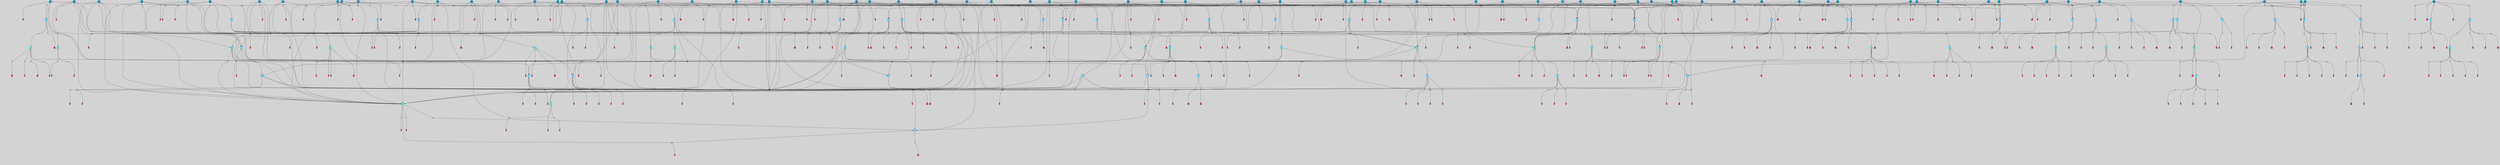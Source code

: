 // File exported with GEGELATI v1.3.1
// On the 2024-04-08 17:43:09
// With the File::TPGGraphDotExporter
digraph{
	graph[pad = "0.212, 0.055" bgcolor = lightgray]
	node[shape=circle style = filled label = ""]
		T4 [fillcolor="#66ddff"]
		T7 [fillcolor="#66ddff"]
		T9 [fillcolor="#66ddff"]
		T24 [fillcolor="#66ddff"]
		T27 [fillcolor="#66ddff"]
		T54 [fillcolor="#66ddff"]
		T96 [fillcolor="#66ddff"]
		T111 [fillcolor="#66ddff"]
		T129 [fillcolor="#66ddff"]
		T159 [fillcolor="#66ddff"]
		T195 [fillcolor="#66ddff"]
		T212 [fillcolor="#66ddff"]
		T242 [fillcolor="#66ddff"]
		T318 [fillcolor="#66ddff"]
		T323 [fillcolor="#66ddff"]
		T324 [fillcolor="#66ddff"]
		T325 [fillcolor="#66ddff"]
		T326 [fillcolor="#1199bb"]
		T327 [fillcolor="#66ddff"]
		T328 [fillcolor="#66ddff"]
		T329 [fillcolor="#66ddff"]
		T330 [fillcolor="#66ddff"]
		T404 [fillcolor="#66ddff"]
		T410 [fillcolor="#66ddff"]
		T434 [fillcolor="#66ddff"]
		T469 [fillcolor="#66ddff"]
		T505 [fillcolor="#66ddff"]
		T534 [fillcolor="#1199bb"]
		T552 [fillcolor="#66ddff"]
		T589 [fillcolor="#1199bb"]
		T605 [fillcolor="#66ddff"]
		T650 [fillcolor="#1199bb"]
		T651 [fillcolor="#66ddff"]
		T652 [fillcolor="#66ddff"]
		T653 [fillcolor="#66ddff"]
		T655 [fillcolor="#1199bb"]
		T662 [fillcolor="#1199bb"]
		T666 [fillcolor="#66ddff"]
		T672 [fillcolor="#1199bb"]
		T693 [fillcolor="#1199bb"]
		T697 [fillcolor="#1199bb"]
		T701 [fillcolor="#66ddff"]
		T703 [fillcolor="#1199bb"]
		T713 [fillcolor="#66ddff"]
		T721 [fillcolor="#1199bb"]
		T724 [fillcolor="#1199bb"]
		T725 [fillcolor="#66ddff"]
		T726 [fillcolor="#66ddff"]
		T727 [fillcolor="#66ddff"]
		T728 [fillcolor="#1199bb"]
		T729 [fillcolor="#66ddff"]
		T730 [fillcolor="#66ddff"]
		T731 [fillcolor="#66ddff"]
		T744 [fillcolor="#1199bb"]
		T754 [fillcolor="#1199bb"]
		T766 [fillcolor="#1199bb"]
		T785 [fillcolor="#1199bb"]
		T787 [fillcolor="#66ddff"]
		T788 [fillcolor="#1199bb"]
		T789 [fillcolor="#1199bb"]
		T790 [fillcolor="#66ddff"]
		T791 [fillcolor="#66ddff"]
		T792 [fillcolor="#66ddff"]
		T793 [fillcolor="#1199bb"]
		T794 [fillcolor="#66ddff"]
		T795 [fillcolor="#66ddff"]
		T796 [fillcolor="#66ddff"]
		T797 [fillcolor="#1199bb"]
		T799 [fillcolor="#1199bb"]
		T802 [fillcolor="#1199bb"]
		T803 [fillcolor="#1199bb"]
		T804 [fillcolor="#1199bb"]
		T806 [fillcolor="#1199bb"]
		T808 [fillcolor="#1199bb"]
		T811 [fillcolor="#1199bb"]
		T813 [fillcolor="#1199bb"]
		T815 [fillcolor="#1199bb"]
		T819 [fillcolor="#1199bb"]
		T826 [fillcolor="#1199bb"]
		T829 [fillcolor="#66ddff"]
		T834 [fillcolor="#1199bb"]
		T841 [fillcolor="#1199bb"]
		T843 [fillcolor="#1199bb"]
		T845 [fillcolor="#66ddff"]
		T846 [fillcolor="#66ddff"]
		T847 [fillcolor="#1199bb"]
		T848 [fillcolor="#66ddff"]
		T849 [fillcolor="#66ddff"]
		T850 [fillcolor="#66ddff"]
		T786 [fillcolor="#66ddff"]
		T851 [fillcolor="#66ddff"]
		T852 [fillcolor="#1199bb"]
		T853 [fillcolor="#66ddff"]
		T854 [fillcolor="#66ddff"]
		T855 [fillcolor="#66ddff"]
		T856 [fillcolor="#66ddff"]
		T858 [fillcolor="#1199bb"]
		T859 [fillcolor="#1199bb"]
		T862 [fillcolor="#1199bb"]
		T867 [fillcolor="#1199bb"]
		T873 [fillcolor="#1199bb"]
		T875 [fillcolor="#1199bb"]
		T879 [fillcolor="#1199bb"]
		T881 [fillcolor="#1199bb"]
		T889 [fillcolor="#66ddff"]
		T898 [fillcolor="#1199bb"]
		T903 [fillcolor="#1199bb"]
		T904 [fillcolor="#1199bb"]
		T906 [fillcolor="#1199bb"]
		T907 [fillcolor="#1199bb"]
		T909 [fillcolor="#1199bb"]
		T910 [fillcolor="#1199bb"]
		T912 [fillcolor="#1199bb"]
		T913 [fillcolor="#1199bb"]
		T914 [fillcolor="#1199bb"]
		T915 [fillcolor="#1199bb"]
		T917 [fillcolor="#1199bb"]
		T918 [fillcolor="#1199bb"]
		T919 [fillcolor="#1199bb"]
		T920 [fillcolor="#66ddff"]
		T921 [fillcolor="#66ddff"]
		T922 [fillcolor="#1199bb"]
		T923 [fillcolor="#66ddff"]
		T924 [fillcolor="#66ddff"]
		T925 [fillcolor="#66ddff"]
		T926 [fillcolor="#66ddff"]
		T927 [fillcolor="#66ddff"]
		T928 [fillcolor="#66ddff"]
		T929 [fillcolor="#66ddff"]
		T930 [fillcolor="#66ddff"]
		T931 [fillcolor="#1199bb"]
		T932 [fillcolor="#66ddff"]
		T933 [fillcolor="#66ddff"]
		T934 [fillcolor="#1199bb"]
		T935 [fillcolor="#1199bb"]
		T936 [fillcolor="#1199bb"]
		T937 [fillcolor="#1199bb"]
		T941 [fillcolor="#1199bb"]
		T943 [fillcolor="#1199bb"]
		T945 [fillcolor="#1199bb"]
		T946 [fillcolor="#1199bb"]
		T951 [fillcolor="#1199bb"]
		T681 [fillcolor="#1199bb"]
		T952 [fillcolor="#1199bb"]
		T953 [fillcolor="#1199bb"]
		T954 [fillcolor="#1199bb"]
		T955 [fillcolor="#1199bb"]
		T956 [fillcolor="#1199bb"]
		P13989 [fillcolor="#cccccc" shape=point] //7|
		I13989 [shape=box style=invis label="0|2&2|4#2|6&#92;n5|3&0|6#0|1&#92;n4|7&2|6#0|5&#92;n7|6&0|7#0|5&#92;n10|7&2|2#1|1&#92;n"]
		P13989 -> I13989[style=invis]
		A10060 [fillcolor="#ff3366" shape=box margin=0.03 width=0 height=0 label="4"]
		T4 -> P13989 -> A10060
		P13990 [fillcolor="#cccccc" shape=point] //0|
		I13990 [shape=box style=invis label="2|5&0|1#0|6&#92;n6|1&2|2#2|7&#92;n8|0&0|3#1|4&#92;n4|3&2|5#2|4&#92;n8|1&2|4#0|0&#92;n6|6&0|1#2|6&#92;n11|7&2|4#2|5&#92;n6|2&2|4#0|2&#92;n8|5&2|4#2|4&#92;n2|1&2|1#2|2&#92;n2|7&2|5#2|6&#92;n9|7&0|5#0|4&#92;n1|2&0|5#2|6&#92;n4|2&2|3#2|7&#92;n3|3&2|1#0|2&#92;n"]
		P13990 -> I13990[style=invis]
		A10061 [fillcolor="#ff3366" shape=box margin=0.03 width=0 height=0 label="5"]
		T4 -> P13990 -> A10061
		P13991 [fillcolor="#cccccc" shape=point] //-3|
		I13991 [shape=box style=invis label="1|6&2|7#0|7&#92;n10|2&0|7#1|3&#92;n9|6&2|7#2|2&#92;n5|3&0|7#0|7&#92;n1|6&2|3#0|0&#92;n2|3&2|3#2|2&#92;n5|1&2|6#0|6&#92;n"]
		P13991 -> I13991[style=invis]
		A10062 [fillcolor="#ff3366" shape=box margin=0.03 width=0 height=0 label="7"]
		T7 -> P13991 -> A10062
		P13992 [fillcolor="#cccccc" shape=point] //5|
		I13992 [shape=box style=invis label="0|5&2|3#0|1&#92;n0|6&2|1#2|4&#92;n6|2&2|6#0|7&#92;n7|4&0|3#0|1&#92;n5|4&0|7#1|6&#92;n9|1&0|5#2|2&#92;n6|3&2|3#1|7&#92;n11|7&2|4#1|6&#92;n2|5&0|1#0|0&#92;n4|7&0|0#0|2&#92;n6|2&0|6#0|0&#92;n2|1&2|6#2|4&#92;n10|0&2|0#1|0&#92;n6|6&2|4#0|6&#92;n"]
		P13992 -> I13992[style=invis]
		A10063 [fillcolor="#ff3366" shape=box margin=0.03 width=0 height=0 label="8"]
		T7 -> P13992 -> A10063
		P13993 [fillcolor="#cccccc" shape=point] //-6|
		I13993 [shape=box style=invis label="11|1&0|7#2|0&#92;n10|4&0|1#1|0&#92;n4|3&2|4#2|1&#92;n0|5&2|0#0|0&#92;n6|1&0|0#0|3&#92;n8|2&2|0#0|4&#92;n11|4&2|0#1|6&#92;n7|0&2|6#2|3&#92;n5|3&2|6#2|0&#92;n2|0&2|0#0|4&#92;n"]
		P13993 -> I13993[style=invis]
		A10064 [fillcolor="#ff3366" shape=box margin=0.03 width=0 height=0 label="9"]
		T9 -> P13993 -> A10064
		P13994 [fillcolor="#cccccc" shape=point] //2|
		I13994 [shape=box style=invis label="6|3&2|7#1|4&#92;n8|6&0|0#2|5&#92;n2|1&0|2#0|3&#92;n8|7&0|6#0|4&#92;n2|1&2|0#0|1&#92;n0|0&2|2#2|3&#92;n6|6&0|7#2|1&#92;n6|1&0|7#2|6&#92;n5|4&2|7#0|4&#92;n0|3&0|4#2|0&#92;n11|0&2|0#2|5&#92;n4|5&2|5#2|4&#92;n5|7&0|6#0|4&#92;n9|7&2|5#0|3&#92;n5|4&2|1#0|3&#92;n5|3&0|1#1|7&#92;n0|4&0|3#2|5&#92;n"]
		P13994 -> I13994[style=invis]
		A10065 [fillcolor="#ff3366" shape=box margin=0.03 width=0 height=0 label="10"]
		T9 -> P13994 -> A10065
		P13995 [fillcolor="#cccccc" shape=point] //-3|
		I13995 [shape=box style=invis label="8|1&2|3#0|5&#92;n0|6&0|5#0|5&#92;n3|7&2|1#0|6&#92;n3|5&0|1#0|0&#92;n9|5&2|0#0|4&#92;n3|5&0|2#0|3&#92;n10|6&2|4#1|0&#92;n9|4&2|7#2|6&#92;n1|7&2|5#2|2&#92;n"]
		P13995 -> I13995[style=invis]
		A10066 [fillcolor="#ff3366" shape=box margin=0.03 width=0 height=0 label="5"]
		T4 -> P13995 -> A10066
		P13996 [fillcolor="#cccccc" shape=point] //1|
		I13996 [shape=box style=invis label="5|1&0|6#2|7&#92;n2|4&0|4#2|2&#92;n0|6&0|5#0|4&#92;n10|6&2|5#1|6&#92;n9|3&0|1#1|7&#92;n10|3&2|2#1|0&#92;n5|0&0|0#2|1&#92;n11|3&2|3#1|5&#92;n10|3&0|1#1|0&#92;n2|4&0|1#0|1&#92;n0|2&0|3#2|4&#92;n9|2&2|1#2|5&#92;n11|7&2|6#2|6&#92;n"]
		P13996 -> I13996[style=invis]
		T24 -> P13996 -> T7
		P13997 [fillcolor="#cccccc" shape=point] //5|
		I13997 [shape=box style=invis label="3|0&2|0#0|1&#92;n3|0&0|7#0|1&#92;n5|3&0|2#2|6&#92;n4|4&2|4#2|6&#92;n11|2&0|7#1|6&#92;n2|7&2|2#2|5&#92;n9|3&2|6#2|7&#92;n7|7&0|0#0|4&#92;n6|1&2|4#2|3&#92;n5|4&2|0#1|6&#92;n1|3&0|7#0|4&#92;n"]
		P13997 -> I13997[style=invis]
		A10067 [fillcolor="#ff3366" shape=box margin=0.03 width=0 height=0 label="7"]
		T24 -> P13997 -> A10067
		P13998 [fillcolor="#cccccc" shape=point] //-2|
		I13998 [shape=box style=invis label="4|1&0|4#0|3&#92;n4|2&0|5#2|0&#92;n5|5&2|6#0|5&#92;n1|4&0|1#0|2&#92;n6|3&2|7#1|5&#92;n0|4&2|0#0|3&#92;n8|5&2|5#1|2&#92;n10|7&2|7#1|1&#92;n3|4&0|0#2|1&#92;n3|6&2|5#2|5&#92;n8|3&0|1#0|7&#92;n10|0&2|7#1|3&#92;n4|1&2|4#0|1&#92;n9|3&2|0#0|4&#92;n3|6&2|0#0|4&#92;n1|2&0|6#2|1&#92;n4|0&2|1#2|2&#92;n"]
		P13998 -> I13998[style=invis]
		A10068 [fillcolor="#ff3366" shape=box margin=0.03 width=0 height=0 label="14"]
		T24 -> P13998 -> A10068
		P13999 [fillcolor="#cccccc" shape=point] //2|
		I13999 [shape=box style=invis label="9|1&2|3#0|1&#92;n5|2&2|0#2|4&#92;n3|6&2|5#2|7&#92;n7|0&2|5#0|4&#92;n1|2&0|3#0|5&#92;n7|3&2|7#0|0&#92;n"]
		P13999 -> I13999[style=invis]
		A10069 [fillcolor="#ff3366" shape=box margin=0.03 width=0 height=0 label="2"]
		T27 -> P13999 -> A10069
		P14000 [fillcolor="#cccccc" shape=point] //-6|
		I14000 [shape=box style=invis label="7|5&0|4#0|4&#92;n11|0&2|5#2|1&#92;n"]
		P14000 -> I14000[style=invis]
		A10070 [fillcolor="#ff3366" shape=box margin=0.03 width=0 height=0 label="3"]
		T27 -> P14000 -> A10070
		P14001 [fillcolor="#cccccc" shape=point] //3|
		I14001 [shape=box style=invis label="7|6&2|4#0|2&#92;n10|3&2|7#1|4&#92;n11|6&0|4#0|1&#92;n7|1&0|0#2|6&#92;n7|6&0|3#2|6&#92;n4|0&2|6#0|1&#92;n4|4&2|5#0|2&#92;n4|6&0|4#2|7&#92;n10|0&2|3#1|5&#92;n2|6&0|5#0|2&#92;n1|0&2|3#0|7&#92;n1|6&2|0#0|5&#92;n6|2&0|1#0|7&#92;n9|2&0|3#2|7&#92;n5|3&0|6#0|6&#92;n1|7&2|5#2|3&#92;n8|1&2|7#0|6&#92;n1|0&2|5#2|1&#92;n7|1&2|2#2|5&#92;n7|4&2|6#0|3&#92;n"]
		P14001 -> I14001[style=invis]
		A10071 [fillcolor="#ff3366" shape=box margin=0.03 width=0 height=0 label="4"]
		T27 -> P14001 -> A10071
		T27 -> P13990
		P14002 [fillcolor="#cccccc" shape=point] //0|
		I14002 [shape=box style=invis label="4|0&0|3#2|7&#92;n10|2&0|3#1|7&#92;n3|5&0|2#0|3&#92;n4|5&0|0#2|1&#92;n10|7&2|0#1|2&#92;n5|3&2|3#1|6&#92;n9|5&2|0#0|4&#92;n5|4&2|7#0|2&#92;n10|3&2|7#1|4&#92;n7|2&0|1#2|6&#92;n8|6&0|5#0|5&#92;n8|7&2|3#0|5&#92;n2|6&2|4#0|0&#92;n"]
		P14002 -> I14002[style=invis]
		A10072 [fillcolor="#ff3366" shape=box margin=0.03 width=0 height=0 label="5"]
		T27 -> P14002 -> A10072
		P14003 [fillcolor="#cccccc" shape=point] //8|
		I14003 [shape=box style=invis label="9|0&0|1#2|0&#92;n10|1&2|5#1|4&#92;n8|2&2|6#0|4&#92;n2|4&2|5#2|3&#92;n4|2&2|2#0|2&#92;n7|5&0|2#0|0&#92;n8|2&2|1#1|3&#92;n8|7&0|7#2|1&#92;n1|1&0|0#0|7&#92;n5|6&2|5#1|0&#92;n6|6&2|5#0|0&#92;n11|4&0|3#2|6&#92;n4|2&2|4#0|7&#92;n5|6&0|1#2|0&#92;n11|3&0|2#0|7&#92;n"]
		P14003 -> I14003[style=invis]
		A10073 [fillcolor="#ff3366" shape=box margin=0.03 width=0 height=0 label="6"]
		T54 -> P14003 -> A10073
		T54 -> P13997
		P14004 [fillcolor="#cccccc" shape=point] //-10|
		I14004 [shape=box style=invis label="3|6&0|0#0|4&#92;n4|1&2|4#0|1&#92;n5|1&0|1#0|4&#92;n5|5&2|6#0|5&#92;n6|5&0|6#0|3&#92;n11|1&2|0#0|1&#92;n0|7&2|0#0|3&#92;n1|2&0|6#0|1&#92;n8|0&0|4#2|0&#92;n0|4&0|7#2|7&#92;n7|0&2|7#1|3&#92;n3|1&0|5#2|5&#92;n5|1&0|4#0|3&#92;n2|2&0|2#0|0&#92;n8|3&0|1#0|7&#92;n3|0&0|3#0|5&#92;n7|2&0|5#2|0&#92;n6|3&2|7#1|5&#92;n4|7&2|7#2|1&#92;n"]
		P14004 -> I14004[style=invis]
		A10074 [fillcolor="#ff3366" shape=box margin=0.03 width=0 height=0 label="14"]
		T54 -> P14004 -> A10074
		T54 -> P13992
		P14005 [fillcolor="#cccccc" shape=point] //6|
		I14005 [shape=box style=invis label="0|5&2|3#0|1&#92;n0|6&2|1#2|4&#92;n9|1&0|5#2|2&#92;n7|4&0|3#0|1&#92;n5|4&0|7#1|6&#92;n2|5&0|1#0|0&#92;n6|3&2|3#1|7&#92;n11|7&2|4#1|6&#92;n6|2&2|6#0|1&#92;n4|7&0|0#0|2&#92;n6|2&0|6#0|0&#92;n9|1&2|6#2|4&#92;n10|0&2|0#1|0&#92;n6|6&2|4#0|6&#92;n"]
		P14005 -> I14005[style=invis]
		A10075 [fillcolor="#ff3366" shape=box margin=0.03 width=0 height=0 label="8"]
		T96 -> P14005 -> A10075
		P14006 [fillcolor="#cccccc" shape=point] //5|
		I14006 [shape=box style=invis label="10|4&0|1#1|0&#92;n4|3&2|4#2|1&#92;n2|0&2|0#0|4&#92;n6|1&0|0#0|3&#92;n8|2&2|0#0|4&#92;n0|0&0|0#0|0&#92;n11|4&2|0#1|6&#92;n7|0&2|6#2|3&#92;n5|3&2|6#2|0&#92;n0|0&2|0#0|0&#92;n"]
		P14006 -> I14006[style=invis]
		A10076 [fillcolor="#ff3366" shape=box margin=0.03 width=0 height=0 label="9"]
		T96 -> P14006 -> A10076
		P14007 [fillcolor="#cccccc" shape=point] //6|
		I14007 [shape=box style=invis label="6|1&2|6#1|7&#92;n10|7&2|0#1|5&#92;n9|4&0|1#2|2&#92;n8|6&0|0#1|0&#92;n"]
		P14007 -> I14007[style=invis]
		A10077 [fillcolor="#ff3366" shape=box margin=0.03 width=0 height=0 label="3"]
		T96 -> P14007 -> A10077
		P14008 [fillcolor="#cccccc" shape=point] //1|
		I14008 [shape=box style=invis label="5|4&0|7#1|6&#92;n0|6&2|1#2|4&#92;n7|4&0|3#0|1&#92;n0|5&2|3#0|1&#92;n9|1&0|5#2|2&#92;n6|3&2|3#1|7&#92;n11|7&2|4#1|6&#92;n2|5&0|1#0|0&#92;n7|5&2|3#1|1&#92;n4|7&0|0#0|2&#92;n6|2&0|6#0|0&#92;n2|1&2|6#2|4&#92;n10|0&2|7#1|0&#92;n6|6&2|4#0|6&#92;n"]
		P14008 -> I14008[style=invis]
		A10078 [fillcolor="#ff3366" shape=box margin=0.03 width=0 height=0 label="8"]
		T96 -> P14008 -> A10078
		T96 -> P13995
		P14009 [fillcolor="#cccccc" shape=point] //-5|
		I14009 [shape=box style=invis label="0|0&2|3#0|2&#92;n10|5&0|6#1|3&#92;n7|3&0|6#2|3&#92;n3|4&0|6#0|6&#92;n10|5&0|2#1|1&#92;n5|0&0|1#0|3&#92;n6|6&2|5#1|5&#92;n7|4&0|2#1|7&#92;n5|7&0|1#2|5&#92;n1|5&0|0#0|3&#92;n7|5&2|1#2|6&#92;n9|0&0|2#0|0&#92;n4|0&2|4#0|0&#92;n4|6&0|0#2|3&#92;n3|1&0|6#2|5&#92;n7|7&2|1#2|3&#92;n9|4&2|2#0|6&#92;n"]
		P14009 -> I14009[style=invis]
		T111 -> P14009 -> T9
		P14010 [fillcolor="#cccccc" shape=point] //7|
		I14010 [shape=box style=invis label="7|4&2|1#2|0&#92;n4|1&2|4#2|3&#92;n5|0&2|0#2|2&#92;n6|1&2|4#2|6&#92;n"]
		P14010 -> I14010[style=invis]
		A10079 [fillcolor="#ff3366" shape=box margin=0.03 width=0 height=0 label="9"]
		T111 -> P14010 -> A10079
		P14011 [fillcolor="#cccccc" shape=point] //2|
		I14011 [shape=box style=invis label="3|0&2|0#0|1&#92;n11|2&0|7#1|6&#92;n8|7&2|4#0|5&#92;n5|3&0|2#2|6&#92;n4|4&2|4#2|6&#92;n3|0&0|7#0|1&#92;n2|7&2|2#2|5&#92;n9|3&2|6#2|7&#92;n7|7&0|0#0|4&#92;n6|1&2|4#1|3&#92;n5|4&2|0#1|6&#92;n1|3&0|7#0|4&#92;n"]
		P14011 -> I14011[style=invis]
		A10080 [fillcolor="#ff3366" shape=box margin=0.03 width=0 height=0 label="7"]
		T111 -> P14011 -> A10080
		T111 -> P13993
		T129 -> P14003
		T129 -> P13997
		P14012 [fillcolor="#cccccc" shape=point] //10|
		I14012 [shape=box style=invis label="4|5&2|7#2|1&#92;n1|7&2|3#0|6&#92;n3|5&2|2#0|3&#92;n10|3&0|7#1|4&#92;n7|1&0|4#2|6&#92;n10|2&0|3#1|7&#92;n9|5&2|0#0|4&#92;n4|0&0|3#2|7&#92;n11|4&2|6#1|2&#92;n5|4&2|7#0|2&#92;n2|6&2|4#0|0&#92;n6|5&0|7#2|1&#92;n5|3&2|3#1|6&#92;n10|7&2|0#1|2&#92;n"]
		P14012 -> I14012[style=invis]
		A10081 [fillcolor="#ff3366" shape=box margin=0.03 width=0 height=0 label="5"]
		T129 -> P14012 -> A10081
		P14013 [fillcolor="#cccccc" shape=point] //5|
		I14013 [shape=box style=invis label="9|4&2|3#1|3&#92;n0|4&2|4#0|5&#92;n6|1&2|6#2|5&#92;n4|0&0|5#2|0&#92;n"]
		P14013 -> I14013[style=invis]
		A10082 [fillcolor="#ff3366" shape=box margin=0.03 width=0 height=0 label="7"]
		T129 -> P14013 -> A10082
		P14014 [fillcolor="#cccccc" shape=point] //6|
		I14014 [shape=box style=invis label="9|4&2|7#0|6&#92;n8|4&0|1#1|0&#92;n1|3&0|0#2|1&#92;n2|4&0|6#2|2&#92;n5|1&2|5#0|7&#92;n3|0&0|3#2|6&#92;n2|2&2|6#0|2&#92;n8|4&0|4#2|2&#92;n5|1&2|4#0|3&#92;n9|4&0|6#0|6&#92;n5|0&2|2#1|5&#92;n11|7&0|0#1|1&#92;n0|4&0|3#0|3&#92;n7|7&2|4#2|5&#92;n1|5&0|1#2|1&#92;n"]
		P14014 -> I14014[style=invis]
		A10083 [fillcolor="#ff3366" shape=box margin=0.03 width=0 height=0 label="1"]
		T129 -> P14014 -> A10083
		P14015 [fillcolor="#cccccc" shape=point] //7|
		I14015 [shape=box style=invis label="7|0&2|1#2|0&#92;n9|7&2|1#1|7&#92;n8|2&0|1#1|0&#92;n6|6&0|2#1|1&#92;n2|2&0|5#0|0&#92;n5|7&0|0#2|1&#92;n5|1&2|5#1|5&#92;n4|7&2|4#2|3&#92;n10|5&2|2#1|5&#92;n1|3&2|2#2|0&#92;n10|2&2|6#1|5&#92;n"]
		P14015 -> I14015[style=invis]
		A10084 [fillcolor="#ff3366" shape=box margin=0.03 width=0 height=0 label="1"]
		T159 -> P14015 -> A10084
		P14016 [fillcolor="#cccccc" shape=point] //7|
		I14016 [shape=box style=invis label="7|4&2|7#0|4&#92;n4|6&0|1#2|5&#92;n2|1&2|3#0|0&#92;n4|3&2|0#0|1&#92;n0|0&2|7#2|7&#92;n7|7&0|5#2|3&#92;n5|0&2|1#2|2&#92;n10|0&0|4#1|2&#92;n4|4&0|7#0|0&#92;n6|7&0|2#0|1&#92;n1|4&2|5#0|4&#92;n"]
		P14016 -> I14016[style=invis]
		A10085 [fillcolor="#ff3366" shape=box margin=0.03 width=0 height=0 label="0"]
		T159 -> P14016 -> A10085
		P14017 [fillcolor="#cccccc" shape=point] //5|
		I14017 [shape=box style=invis label="0|5&2|3#0|1&#92;n0|6&2|1#2|4&#92;n6|2&2|6#0|7&#92;n9|0&2|7#1|1&#92;n7|4&0|3#0|1&#92;n11|7&2|4#1|6&#92;n9|1&0|5#2|2&#92;n5|4&0|7#1|6&#92;n2|5&0|1#0|0&#92;n4|7&0|0#0|2&#92;n6|2&0|6#0|0&#92;n2|1&2|6#2|4&#92;n10|0&0|0#1|0&#92;n6|6&2|4#0|6&#92;n"]
		P14017 -> I14017[style=invis]
		T159 -> P14017 -> T129
		P14018 [fillcolor="#cccccc" shape=point] //5|
		I14018 [shape=box style=invis label="3|0&2|0#2|1&#92;n3|0&0|7#0|1&#92;n5|3&0|2#2|6&#92;n4|4&2|4#2|6&#92;n5|4&2|0#1|6&#92;n2|7&2|2#2|5&#92;n1|3&0|7#0|4&#92;n11|6&2|2#0|7&#92;n7|7&0|0#0|4&#92;n6|1&2|4#2|3&#92;n11|0&0|7#1|6&#92;n9|3&2|6#2|7&#92;n"]
		P14018 -> I14018[style=invis]
		A10086 [fillcolor="#ff3366" shape=box margin=0.03 width=0 height=0 label="7"]
		T195 -> P14018 -> A10086
		P14019 [fillcolor="#cccccc" shape=point] //4|
		I14019 [shape=box style=invis label="7|1&0|6#0|1&#92;n6|7&2|7#1|7&#92;n10|1&2|1#1|1&#92;n9|6&2|2#1|4&#92;n4|7&0|4#2|2&#92;n9|6&0|5#1|1&#92;n10|0&2|6#1|6&#92;n5|1&0|1#2|3&#92;n10|1&0|5#1|0&#92;n3|4&2|3#0|0&#92;n8|2&0|5#2|4&#92;n1|6&2|0#0|0&#92;n2|3&0|1#2|6&#92;n5|2&2|2#1|6&#92;n2|2&0|1#2|1&#92;n3|1&2|7#0|3&#92;n6|7&2|3#0|4&#92;n"]
		P14019 -> I14019[style=invis]
		A10087 [fillcolor="#ff3366" shape=box margin=0.03 width=0 height=0 label="10"]
		T195 -> P14019 -> A10087
		P14020 [fillcolor="#cccccc" shape=point] //-4|
		I14020 [shape=box style=invis label="0|4&0|0#2|7&#92;n8|5&2|4#2|4&#92;n4|3&2|5#2|4&#92;n11|7&2|2#2|5&#92;n6|5&2|2#2|7&#92;n3|2&0|7#0|7&#92;n3|3&2|1#0|3&#92;n2|6&0|3#2|5&#92;n0|1&2|6#2|2&#92;n8|2&0|0#1|6&#92;n0|7&0|5#0|4&#92;n9|5&0|3#2|7&#92;n2|7&2|5#2|6&#92;n9|0&2|0#0|1&#92;n1|2&2|4#0|2&#92;n"]
		P14020 -> I14020[style=invis]
		T195 -> P14020 -> T27
		T195 -> P14016
		P14021 [fillcolor="#cccccc" shape=point] //6|
		I14021 [shape=box style=invis label="9|4&2|7#0|6&#92;n8|4&0|1#1|0&#92;n1|3&0|0#2|1&#92;n2|4&0|6#2|2&#92;n5|1&2|5#0|7&#92;n3|0&0|3#2|6&#92;n2|2&2|6#0|2&#92;n8|4&0|4#2|2&#92;n5|1&2|4#0|3&#92;n9|4&0|6#0|6&#92;n5|0&2|2#1|5&#92;n11|7&0|0#1|1&#92;n0|4&0|3#0|3&#92;n7|7&2|4#2|5&#92;n1|5&0|1#2|1&#92;n"]
		P14021 -> I14021[style=invis]
		A10088 [fillcolor="#ff3366" shape=box margin=0.03 width=0 height=0 label="1"]
		T212 -> P14021 -> A10088
		P14022 [fillcolor="#cccccc" shape=point] //5|
		I14022 [shape=box style=invis label="9|4&2|3#1|3&#92;n0|4&2|4#0|5&#92;n6|1&2|6#2|5&#92;n4|0&0|5#2|0&#92;n"]
		P14022 -> I14022[style=invis]
		A10089 [fillcolor="#ff3366" shape=box margin=0.03 width=0 height=0 label="7"]
		T212 -> P14022 -> A10089
		P14023 [fillcolor="#cccccc" shape=point] //5|
		I14023 [shape=box style=invis label="3|0&2|0#0|1&#92;n3|0&0|7#0|1&#92;n5|3&0|2#2|6&#92;n4|4&2|4#2|6&#92;n11|2&0|7#1|6&#92;n2|7&2|2#2|5&#92;n9|3&2|6#2|7&#92;n7|7&0|0#0|4&#92;n6|1&2|4#2|3&#92;n5|4&2|0#1|6&#92;n1|3&0|7#0|4&#92;n"]
		P14023 -> I14023[style=invis]
		A10090 [fillcolor="#ff3366" shape=box margin=0.03 width=0 height=0 label="7"]
		T212 -> P14023 -> A10090
		P14024 [fillcolor="#cccccc" shape=point] //8|
		I14024 [shape=box style=invis label="9|0&0|1#2|0&#92;n10|1&2|5#1|4&#92;n8|2&2|6#0|4&#92;n2|4&2|5#2|3&#92;n4|2&2|2#0|2&#92;n7|5&0|2#0|0&#92;n8|2&2|1#1|3&#92;n8|7&0|7#2|1&#92;n1|1&0|0#0|7&#92;n5|6&2|5#1|0&#92;n6|6&2|5#0|0&#92;n11|4&0|3#2|6&#92;n4|2&2|4#0|7&#92;n5|6&0|1#2|0&#92;n11|3&0|2#0|7&#92;n"]
		P14024 -> I14024[style=invis]
		A10091 [fillcolor="#ff3366" shape=box margin=0.03 width=0 height=0 label="6"]
		T212 -> P14024 -> A10091
		P14025 [fillcolor="#cccccc" shape=point] //10|
		I14025 [shape=box style=invis label="4|5&2|7#2|1&#92;n1|7&2|3#0|6&#92;n3|5&2|2#0|3&#92;n10|3&0|7#1|4&#92;n7|1&0|4#2|6&#92;n10|2&0|3#1|7&#92;n9|5&2|0#0|4&#92;n4|0&0|3#2|7&#92;n11|4&2|6#1|2&#92;n5|4&2|7#0|2&#92;n2|6&2|4#0|0&#92;n6|5&0|7#2|1&#92;n5|3&2|3#1|6&#92;n10|7&2|0#1|2&#92;n"]
		P14025 -> I14025[style=invis]
		A10092 [fillcolor="#ff3366" shape=box margin=0.03 width=0 height=0 label="5"]
		T212 -> P14025 -> A10092
		P14026 [fillcolor="#cccccc" shape=point] //5|
		I14026 [shape=box style=invis label="1|6&2|7#0|7&#92;n9|2&2|7#2|2&#92;n10|2&0|7#1|3&#92;n5|3&0|7#0|7&#92;n7|0&2|7#2|2&#92;n1|6&2|3#0|0&#92;n2|3&2|3#2|2&#92;n"]
		P14026 -> I14026[style=invis]
		A10093 [fillcolor="#ff3366" shape=box margin=0.03 width=0 height=0 label="7"]
		T242 -> P14026 -> A10093
		P14027 [fillcolor="#cccccc" shape=point] //-8|
		I14027 [shape=box style=invis label="7|5&0|2#2|1&#92;n1|0&2|6#0|0&#92;n7|1&2|6#1|1&#92;n8|7&0|3#1|6&#92;n3|7&2|3#2|4&#92;n"]
		P14027 -> I14027[style=invis]
		A10094 [fillcolor="#ff3366" shape=box margin=0.03 width=0 height=0 label="2"]
		T242 -> P14027 -> A10094
		P14028 [fillcolor="#cccccc" shape=point] //-3|
		I14028 [shape=box style=invis label="1|1&2|1#0|1&#92;n1|4&0|0#2|4&#92;n11|0&2|3#0|2&#92;n11|6&0|4#0|1&#92;n5|2&0|6#1|5&#92;n3|7&2|6#2|7&#92;n7|7&0|1#2|1&#92;n9|5&2|2#2|0&#92;n6|5&2|6#1|4&#92;n0|7&0|5#2|4&#92;n8|1&0|0#2|3&#92;n0|5&0|3#0|5&#92;n2|0&2|4#0|5&#92;n7|5&2|7#1|3&#92;n8|3&0|0#1|2&#92;n"]
		P14028 -> I14028[style=invis]
		A10095 [fillcolor="#ff3366" shape=box margin=0.03 width=0 height=0 label="1"]
		T242 -> P14028 -> A10095
		P14029 [fillcolor="#cccccc" shape=point] //5|
		I14029 [shape=box style=invis label="11|7&2|0#1|7&#92;n1|5&2|4#2|4&#92;n4|3&0|1#0|5&#92;n1|6&0|0#0|4&#92;n8|6&2|4#0|0&#92;n4|0&2|0#0|5&#92;n10|4&2|0#1|0&#92;n4|4&0|5#0|1&#92;n0|7&2|1#0|5&#92;n0|6&2|3#2|0&#92;n9|6&2|5#1|3&#92;n"]
		P14029 -> I14029[style=invis]
		T318 -> P14029 -> T195
		P14030 [fillcolor="#cccccc" shape=point] //-9|
		I14030 [shape=box style=invis label="4|7&2|6#0|5&#92;n11|3&0|2#2|6&#92;n10|2&2|4#1|6&#92;n3|0&2|6#2|7&#92;n4|3&0|5#0|7&#92;n2|3&0|7#0|7&#92;n10|6&0|7#1|5&#92;n10|1&2|2#1|1&#92;n1|7&0|3#2|6&#92;n"]
		P14030 -> I14030[style=invis]
		A10096 [fillcolor="#ff3366" shape=box margin=0.03 width=0 height=0 label="4"]
		T318 -> P14030 -> A10096
		P14031 [fillcolor="#cccccc" shape=point] //7|
		I14031 [shape=box style=invis label="7|2&0|4#1|3&#92;n7|7&0|0#0|4&#92;n4|4&2|4#2|6&#92;n2|3&2|2#2|5&#92;n8|0&0|2#2|1&#92;n9|3&2|6#2|7&#92;n6|4&2|4#2|3&#92;n3|3&2|0#0|1&#92;n6|4&2|0#1|6&#92;n5|3&0|7#0|4&#92;n"]
		P14031 -> I14031[style=invis]
		A10097 [fillcolor="#ff3366" shape=box margin=0.03 width=0 height=0 label="7"]
		T318 -> P14031 -> A10097
		P14032 [fillcolor="#cccccc" shape=point] //-6|
		I14032 [shape=box style=invis label="9|0&2|0#0|1&#92;n3|2&0|2#0|3&#92;n5|4&0|5#1|7&#92;n2|1&0|4#0|3&#92;n9|2&2|0#2|4&#92;n7|6&0|4#0|2&#92;n2|3&0|6#2|6&#92;n1|2&0|3#2|0&#92;n"]
		P14032 -> I14032[style=invis]
		T318 -> P14032 -> T54
		P14033 [fillcolor="#cccccc" shape=point] //-2|
		I14033 [shape=box style=invis label="1|3&0|2#0|7&#92;n6|1&0|7#0|0&#92;n6|1&2|4#1|7&#92;n3|0&2|3#0|3&#92;n0|2&0|7#2|6&#92;n"]
		P14033 -> I14033[style=invis]
		T318 -> P14033 -> T195
		P14034 [fillcolor="#cccccc" shape=point] //-9|
		I14034 [shape=box style=invis label="2|0&2|0#2|1&#92;n4|4&2|4#2|6&#92;n9|1&0|3#1|7&#92;n5|3&0|2#2|6&#92;n2|7&2|2#2|5&#92;n5|4&2|0#1|6&#92;n3|0&0|7#0|1&#92;n1|3&0|7#0|4&#92;n11|6&2|2#0|7&#92;n7|7&0|0#0|4&#92;n11|0&0|7#1|6&#92;n9|3&2|6#2|7&#92;n"]
		P14034 -> I14034[style=invis]
		A10098 [fillcolor="#ff3366" shape=box margin=0.03 width=0 height=0 label="7"]
		T323 -> P14034 -> A10098
		P14035 [fillcolor="#cccccc" shape=point] //-4|
		I14035 [shape=box style=invis label="4|1&0|4#2|6&#92;n1|2&2|2#2|0&#92;n1|2&2|0#0|6&#92;n8|4&2|3#2|5&#92;n5|5&2|1#1|0&#92;n"]
		P14035 -> I14035[style=invis]
		A10099 [fillcolor="#ff3366" shape=box margin=0.03 width=0 height=0 label="12"]
		T324 -> P14035 -> A10099
		P14036 [fillcolor="#cccccc" shape=point] //8|
		I14036 [shape=box style=invis label="9|7&0|5#2|5&#92;n3|3&2|3#0|2&#92;n9|5&2|2#1|0&#92;n2|3&0|6#0|3&#92;n4|4&2|5#2|7&#92;n11|3&2|0#1|5&#92;n6|6&2|1#2|2&#92;n4|6&0|1#2|2&#92;n2|5&2|7#2|2&#92;n7|7&2|2#2|3&#92;n6|5&0|3#2|6&#92;n6|7&0|6#0|2&#92;n"]
		P14036 -> I14036[style=invis]
		A10100 [fillcolor="#ff3366" shape=box margin=0.03 width=0 height=0 label="14"]
		T323 -> P14036 -> A10100
		P14037 [fillcolor="#cccccc" shape=point] //-8|
		I14037 [shape=box style=invis label="7|5&0|4#2|4&#92;n"]
		P14037 -> I14037[style=invis]
		A10101 [fillcolor="#ff3366" shape=box margin=0.03 width=0 height=0 label="3"]
		T323 -> P14037 -> A10101
		P14038 [fillcolor="#cccccc" shape=point] //4|
		I14038 [shape=box style=invis label="4|3&0|6#0|3&#92;n5|7&2|3#2|2&#92;n5|6&0|7#1|2&#92;n1|4&2|6#0|3&#92;n8|4&2|1#2|5&#92;n9|5&2|4#1|4&#92;n2|4&0|5#0|7&#92;n10|0&0|6#1|3&#92;n3|0&0|6#0|2&#92;n2|7&2|7#2|6&#92;n5|2&0|5#1|5&#92;n10|4&2|5#1|7&#92;n4|0&0|4#2|4&#92;n11|1&0|4#2|6&#92;n10|6&2|0#1|4&#92;n9|7&0|3#1|4&#92;n4|5&2|7#0|6&#92;n11|5&2|6#2|3&#92;n0|3&0|5#0|1&#92;n"]
		P14038 -> I14038[style=invis]
		A10102 [fillcolor="#ff3366" shape=box margin=0.03 width=0 height=0 label="13"]
		T323 -> P14038 -> A10102
		P14039 [fillcolor="#cccccc" shape=point] //-3|
		I14039 [shape=box style=invis label="4|5&0|0#0|0&#92;n4|7&0|0#0|2&#92;n0|6&2|1#2|4&#92;n9|1&0|5#2|2&#92;n10|0&2|0#1|0&#92;n6|6&2|4#0|6&#92;n2|5&0|1#0|0&#92;n6|3&2|3#1|7&#92;n11|7&2|4#1|6&#92;n6|2&2|6#0|1&#92;n6|2&0|0#0|0&#92;n9|1&2|6#2|4&#92;n10|4&0|3#1|1&#92;n5|4&2|7#1|6&#92;n"]
		P14039 -> I14039[style=invis]
		T326 -> P14039 -> T323
		P14040 [fillcolor="#cccccc" shape=point] //2|
		I14040 [shape=box style=invis label="4|1&0|4#2|6&#92;n5|5&2|1#1|0&#92;n1|0&2|0#0|6&#92;n8|4&2|3#2|5&#92;n"]
		P14040 -> I14040[style=invis]
		T323 -> P14040 -> T324
		P14041 [fillcolor="#cccccc" shape=point] //5|
		I14041 [shape=box style=invis label="0|5&2|3#0|1&#92;n0|6&2|1#2|4&#92;n6|2&2|6#0|7&#92;n7|4&0|3#0|1&#92;n5|4&0|7#1|6&#92;n9|1&0|5#2|2&#92;n6|3&2|3#1|7&#92;n11|7&2|4#1|6&#92;n2|5&0|1#0|0&#92;n4|7&0|0#0|2&#92;n6|2&0|6#0|0&#92;n2|1&2|6#2|4&#92;n10|0&2|0#1|0&#92;n6|6&2|4#0|6&#92;n"]
		P14041 -> I14041[style=invis]
		A10103 [fillcolor="#ff3366" shape=box margin=0.03 width=0 height=0 label="8"]
		T325 -> P14041 -> A10103
		P14042 [fillcolor="#cccccc" shape=point] //-3|
		I14042 [shape=box style=invis label="1|6&2|7#0|7&#92;n10|2&0|7#1|3&#92;n9|6&2|7#2|2&#92;n5|3&0|7#0|7&#92;n1|6&2|3#0|0&#92;n2|3&2|3#2|2&#92;n5|1&2|6#0|6&#92;n"]
		P14042 -> I14042[style=invis]
		A10104 [fillcolor="#ff3366" shape=box margin=0.03 width=0 height=0 label="7"]
		T325 -> P14042 -> A10104
		P14043 [fillcolor="#cccccc" shape=point] //1|
		I14043 [shape=box style=invis label="0|4&0|1#0|1&#92;n10|5&2|5#1|6&#92;n7|7&2|5#2|2&#92;n9|5&0|7#2|7&#92;n8|4&0|3#2|7&#92;n11|0&2|3#0|5&#92;n7|0&0|0#0|1&#92;n4|2&0|4#0|5&#92;n5|1&0|6#2|7&#92;n11|3&0|7#1|3&#92;n"]
		P14043 -> I14043[style=invis]
		T326 -> P14043 -> T325
		P14044 [fillcolor="#cccccc" shape=point] //6|
		I14044 [shape=box style=invis label="3|0&2|7#2|2&#92;n3|2&0|4#2|5&#92;n5|1&0|2#1|0&#92;n8|7&0|1#2|0&#92;n8|5&0|3#0|6&#92;n0|2&0|2#2|3&#92;n1|5&2|5#0|5&#92;n5|6&0|6#0|7&#92;n6|7&0|0#2|6&#92;n1|2&2|3#0|0&#92;n7|7&2|3#0|4&#92;n0|7&2|7#0|6&#92;n1|0&2|2#2|7&#92;n4|4&0|1#0|0&#92;n"]
		P14044 -> I14044[style=invis]
		A10105 [fillcolor="#ff3366" shape=box margin=0.03 width=0 height=0 label="11"]
		T324 -> P14044 -> A10105
		P14045 [fillcolor="#cccccc" shape=point] //4|
		I14045 [shape=box style=invis label="4|3&0|6#0|3&#92;n5|7&2|3#2|2&#92;n5|6&0|7#1|2&#92;n1|4&2|6#0|3&#92;n8|4&2|1#2|5&#92;n9|5&2|4#1|4&#92;n2|4&0|5#0|7&#92;n10|0&0|6#1|3&#92;n3|0&0|6#0|2&#92;n2|7&2|7#2|6&#92;n5|2&0|5#1|5&#92;n10|4&2|5#1|7&#92;n4|0&0|4#2|4&#92;n11|1&0|4#2|6&#92;n10|6&2|0#1|4&#92;n9|7&0|3#1|4&#92;n4|5&2|7#0|6&#92;n11|5&2|6#2|3&#92;n0|3&0|5#0|1&#92;n"]
		P14045 -> I14045[style=invis]
		A10106 [fillcolor="#ff3366" shape=box margin=0.03 width=0 height=0 label="13"]
		T326 -> P14045 -> A10106
		P14046 [fillcolor="#cccccc" shape=point] //-4|
		I14046 [shape=box style=invis label="4|1&0|4#2|6&#92;n1|2&2|2#2|0&#92;n1|2&2|0#0|6&#92;n8|4&2|3#2|5&#92;n5|5&2|1#1|0&#92;n"]
		P14046 -> I14046[style=invis]
		A10107 [fillcolor="#ff3366" shape=box margin=0.03 width=0 height=0 label="12"]
		T327 -> P14046 -> A10107
		P14047 [fillcolor="#cccccc" shape=point] //-9|
		I14047 [shape=box style=invis label="2|0&2|0#2|1&#92;n4|4&2|4#2|6&#92;n9|1&0|3#1|7&#92;n5|3&0|2#2|6&#92;n2|7&2|2#2|5&#92;n5|4&2|0#1|6&#92;n3|0&0|7#0|1&#92;n1|3&0|7#0|4&#92;n11|6&2|2#0|7&#92;n7|7&0|0#0|4&#92;n11|0&0|7#1|6&#92;n9|3&2|6#2|7&#92;n"]
		P14047 -> I14047[style=invis]
		A10108 [fillcolor="#ff3366" shape=box margin=0.03 width=0 height=0 label="7"]
		T328 -> P14047 -> A10108
		P14048 [fillcolor="#cccccc" shape=point] //6|
		I14048 [shape=box style=invis label="3|0&2|7#2|2&#92;n3|2&0|4#2|5&#92;n5|1&0|2#1|0&#92;n8|7&0|1#2|0&#92;n8|5&0|3#0|6&#92;n0|2&0|2#2|3&#92;n1|5&2|5#0|5&#92;n5|6&0|6#0|7&#92;n6|7&0|0#2|6&#92;n1|2&2|3#0|0&#92;n7|7&2|3#0|4&#92;n0|7&2|7#0|6&#92;n1|0&2|2#2|7&#92;n4|4&0|1#0|0&#92;n"]
		P14048 -> I14048[style=invis]
		A10109 [fillcolor="#ff3366" shape=box margin=0.03 width=0 height=0 label="11"]
		T327 -> P14048 -> A10109
		P14049 [fillcolor="#cccccc" shape=point] //2|
		I14049 [shape=box style=invis label="4|1&0|4#2|6&#92;n5|5&2|1#1|0&#92;n1|0&2|0#0|6&#92;n8|4&2|3#2|5&#92;n"]
		P14049 -> I14049[style=invis]
		T328 -> P14049 -> T327
		P14050 [fillcolor="#cccccc" shape=point] //-3|
		I14050 [shape=box style=invis label="4|5&0|0#0|0&#92;n4|7&0|0#0|2&#92;n0|6&2|1#2|4&#92;n9|1&0|5#2|2&#92;n10|0&2|0#1|0&#92;n6|6&2|4#0|6&#92;n2|5&0|1#0|0&#92;n6|3&2|3#1|7&#92;n11|7&2|4#1|6&#92;n6|2&2|6#0|1&#92;n6|2&0|0#0|0&#92;n9|1&2|6#2|4&#92;n10|4&0|3#1|1&#92;n5|4&2|7#1|6&#92;n"]
		P14050 -> I14050[style=invis]
		T330 -> P14050 -> T328
		P14051 [fillcolor="#cccccc" shape=point] //5|
		I14051 [shape=box style=invis label="0|5&2|3#0|1&#92;n0|6&2|1#2|4&#92;n6|2&2|6#0|7&#92;n7|4&0|3#0|1&#92;n5|4&0|7#1|6&#92;n9|1&0|5#2|2&#92;n6|3&2|3#1|7&#92;n11|7&2|4#1|6&#92;n2|5&0|1#0|0&#92;n4|7&0|0#0|2&#92;n6|2&0|6#0|0&#92;n2|1&2|6#2|4&#92;n10|0&2|0#1|0&#92;n6|6&2|4#0|6&#92;n"]
		P14051 -> I14051[style=invis]
		A10110 [fillcolor="#ff3366" shape=box margin=0.03 width=0 height=0 label="8"]
		T329 -> P14051 -> A10110
		P14052 [fillcolor="#cccccc" shape=point] //8|
		I14052 [shape=box style=invis label="9|7&0|5#2|5&#92;n3|3&2|3#0|2&#92;n9|5&2|2#1|0&#92;n2|3&0|6#0|3&#92;n4|4&2|5#2|7&#92;n11|3&2|0#1|5&#92;n6|6&2|1#2|2&#92;n4|6&0|1#2|2&#92;n2|5&2|7#2|2&#92;n7|7&2|2#2|3&#92;n6|5&0|3#2|6&#92;n6|7&0|6#0|2&#92;n"]
		P14052 -> I14052[style=invis]
		A10111 [fillcolor="#ff3366" shape=box margin=0.03 width=0 height=0 label="14"]
		T328 -> P14052 -> A10111
		P14053 [fillcolor="#cccccc" shape=point] //-3|
		I14053 [shape=box style=invis label="1|6&2|7#0|7&#92;n10|2&0|7#1|3&#92;n9|6&2|7#2|2&#92;n5|3&0|7#0|7&#92;n1|6&2|3#0|0&#92;n2|3&2|3#2|2&#92;n5|1&2|6#0|6&#92;n"]
		P14053 -> I14053[style=invis]
		A10112 [fillcolor="#ff3366" shape=box margin=0.03 width=0 height=0 label="7"]
		T329 -> P14053 -> A10112
		P14054 [fillcolor="#cccccc" shape=point] //-8|
		I14054 [shape=box style=invis label="7|5&0|4#2|4&#92;n"]
		P14054 -> I14054[style=invis]
		A10113 [fillcolor="#ff3366" shape=box margin=0.03 width=0 height=0 label="3"]
		T328 -> P14054 -> A10113
		P14055 [fillcolor="#cccccc" shape=point] //4|
		I14055 [shape=box style=invis label="4|3&0|6#0|3&#92;n5|7&2|3#2|2&#92;n5|6&0|7#1|2&#92;n1|4&2|6#0|3&#92;n8|4&2|1#2|5&#92;n9|5&2|4#1|4&#92;n2|4&0|5#0|7&#92;n10|0&0|6#1|3&#92;n3|0&0|6#0|2&#92;n2|7&2|7#2|6&#92;n5|2&0|5#1|5&#92;n10|4&2|5#1|7&#92;n4|0&0|4#2|4&#92;n11|1&0|4#2|6&#92;n10|6&2|0#1|4&#92;n9|7&0|3#1|4&#92;n4|5&2|7#0|6&#92;n11|5&2|6#2|3&#92;n0|3&0|5#0|1&#92;n"]
		P14055 -> I14055[style=invis]
		A10114 [fillcolor="#ff3366" shape=box margin=0.03 width=0 height=0 label="13"]
		T328 -> P14055 -> A10114
		P14056 [fillcolor="#cccccc" shape=point] //1|
		I14056 [shape=box style=invis label="0|4&0|1#0|1&#92;n10|5&2|5#1|6&#92;n7|7&2|5#2|2&#92;n9|5&0|7#2|7&#92;n8|4&0|3#2|7&#92;n11|0&2|3#0|5&#92;n7|0&0|0#0|1&#92;n4|2&0|4#0|5&#92;n5|1&0|6#2|7&#92;n11|3&0|7#1|3&#92;n"]
		P14056 -> I14056[style=invis]
		T330 -> P14056 -> T329
		P14057 [fillcolor="#cccccc" shape=point] //4|
		I14057 [shape=box style=invis label="4|3&0|6#0|3&#92;n5|7&2|3#2|2&#92;n5|6&0|7#1|2&#92;n1|4&2|6#0|3&#92;n8|4&2|1#2|5&#92;n9|5&2|4#1|4&#92;n2|4&0|5#0|7&#92;n10|0&0|6#1|3&#92;n3|0&0|6#0|2&#92;n2|7&2|7#2|6&#92;n5|2&0|5#1|5&#92;n10|4&2|5#1|7&#92;n4|0&0|4#2|4&#92;n11|1&0|4#2|6&#92;n10|6&2|0#1|4&#92;n9|7&0|3#1|4&#92;n4|5&2|7#0|6&#92;n11|5&2|6#2|3&#92;n0|3&0|5#0|1&#92;n"]
		P14057 -> I14057[style=invis]
		A10115 [fillcolor="#ff3366" shape=box margin=0.03 width=0 height=0 label="13"]
		T330 -> P14057 -> A10115
		P14058 [fillcolor="#cccccc" shape=point] //-5|
		I14058 [shape=box style=invis label="5|6&2|2#2|3&#92;n10|0&0|3#1|5&#92;n3|0&0|1#0|7&#92;n11|1&2|0#1|1&#92;n2|3&0|7#0|7&#92;n9|6&0|7#1|1&#92;n5|7&0|1#0|7&#92;n10|2&2|4#1|6&#92;n11|2&0|2#2|6&#92;n6|4&2|1#0|0&#92;n"]
		P14058 -> I14058[style=invis]
		A10116 [fillcolor="#ff3366" shape=box margin=0.03 width=0 height=0 label="4"]
		T404 -> P14058 -> A10116
		P14059 [fillcolor="#cccccc" shape=point] //-5|
		I14059 [shape=box style=invis label="3|0&2|3#0|2&#92;n11|1&0|2#0|6&#92;n"]
		P14059 -> I14059[style=invis]
		T404 -> P14059 -> T111
		P14060 [fillcolor="#cccccc" shape=point] //4|
		I14060 [shape=box style=invis label="9|2&0|6#2|1&#92;n11|5&0|1#2|0&#92;n2|4&0|4#2|1&#92;n5|0&2|4#0|2&#92;n"]
		P14060 -> I14060[style=invis]
		A10117 [fillcolor="#ff3366" shape=box margin=0.03 width=0 height=0 label="3"]
		T404 -> P14060 -> A10117
		P14061 [fillcolor="#cccccc" shape=point] //3|
		I14061 [shape=box style=invis label="7|2&0|2#2|4&#92;n10|1&0|2#1|7&#92;n8|6&0|0#1|0&#92;n9|0&0|2#2|2&#92;n"]
		P14061 -> I14061[style=invis]
		A10118 [fillcolor="#ff3366" shape=box margin=0.03 width=0 height=0 label="3"]
		T404 -> P14061 -> A10118
		P14062 [fillcolor="#cccccc" shape=point] //-6|
		I14062 [shape=box style=invis label="11|1&0|7#2|0&#92;n7|0&2|6#2|3&#92;n0|5&2|0#0|0&#92;n6|1&0|0#0|3&#92;n8|2&2|0#0|4&#92;n11|4&2|0#1|6&#92;n10|4&0|1#1|0&#92;n5|3&2|6#2|0&#92;n10|0&2|0#1|4&#92;n"]
		P14062 -> I14062[style=invis]
		A10119 [fillcolor="#ff3366" shape=box margin=0.03 width=0 height=0 label="9"]
		T404 -> P14062 -> A10119
		P14063 [fillcolor="#cccccc" shape=point] //-3|
		I14063 [shape=box style=invis label="1|6&2|7#0|7&#92;n10|2&0|7#1|3&#92;n9|6&2|7#2|2&#92;n5|3&0|7#0|7&#92;n1|6&2|3#0|0&#92;n2|3&2|3#2|2&#92;n5|1&2|6#0|6&#92;n"]
		P14063 -> I14063[style=invis]
		A10120 [fillcolor="#ff3366" shape=box margin=0.03 width=0 height=0 label="7"]
		T410 -> P14063 -> A10120
		P14064 [fillcolor="#cccccc" shape=point] //5|
		I14064 [shape=box style=invis label="0|5&2|3#0|1&#92;n0|6&2|1#2|4&#92;n6|2&2|6#0|7&#92;n7|4&0|3#0|1&#92;n5|4&0|7#1|6&#92;n9|1&0|5#2|2&#92;n6|3&2|3#1|7&#92;n11|7&2|4#1|6&#92;n2|5&0|1#0|0&#92;n4|7&0|0#0|2&#92;n6|2&0|6#0|0&#92;n2|1&2|6#2|4&#92;n10|0&2|0#1|0&#92;n6|6&2|4#0|6&#92;n"]
		P14064 -> I14064[style=invis]
		A10121 [fillcolor="#ff3366" shape=box margin=0.03 width=0 height=0 label="8"]
		T410 -> P14064 -> A10121
		P14065 [fillcolor="#cccccc" shape=point] //-8|
		I14065 [shape=box style=invis label="7|5&0|4#2|4&#92;n"]
		P14065 -> I14065[style=invis]
		A10122 [fillcolor="#ff3366" shape=box margin=0.03 width=0 height=0 label="3"]
		T434 -> P14065 -> A10122
		P14066 [fillcolor="#cccccc" shape=point] //6|
		I14066 [shape=box style=invis label="5|5&2|4#1|6&#92;n4|4&2|4#0|3&#92;n11|3&0|2#1|0&#92;n1|6&0|2#2|1&#92;n10|6&2|1#1|2&#92;n4|1&0|0#0|6&#92;n1|0&2|4#0|1&#92;n3|3&2|2#0|5&#92;n0|4&0|3#0|7&#92;n10|5&2|4#1|1&#92;n0|4&0|7#0|2&#92;n8|6&0|2#2|4&#92;n10|3&0|0#1|7&#92;n9|2&2|3#0|7&#92;n9|7&0|6#2|2&#92;n3|2&0|5#0|1&#92;n2|4&2|7#0|5&#92;n"]
		P14066 -> I14066[style=invis]
		T434 -> P14066 -> T404
		P14067 [fillcolor="#cccccc" shape=point] //4|
		I14067 [shape=box style=invis label="7|1&0|3#1|7&#92;n10|6&2|1#1|6&#92;n8|0&0|1#0|3&#92;n5|2&0|6#0|5&#92;n"]
		P14067 -> I14067[style=invis]
		A10123 [fillcolor="#ff3366" shape=box margin=0.03 width=0 height=0 label="3"]
		T434 -> P14067 -> A10123
		P14068 [fillcolor="#cccccc" shape=point] //10|
		I14068 [shape=box style=invis label="9|6&0|1#2|4&#92;n10|5&0|2#1|6&#92;n2|6&2|7#2|1&#92;n7|4&2|5#2|0&#92;n2|4&2|4#0|1&#92;n8|6&2|5#2|3&#92;n8|0&2|7#2|1&#92;n"]
		P14068 -> I14068[style=invis]
		T469 -> P14068 -> T24
		P14069 [fillcolor="#cccccc" shape=point] //-10|
		I14069 [shape=box style=invis label="1|5&0|5#0|3&#92;n10|7&2|2#1|5&#92;n2|0&2|2#2|6&#92;n3|1&0|0#2|2&#92;n"]
		P14069 -> I14069[style=invis]
		T469 -> P14069 -> T434
		P14070 [fillcolor="#cccccc" shape=point] //9|
		I14070 [shape=box style=invis label="11|0&2|0#1|1&#92;n3|6&0|6#0|0&#92;n1|4&0|0#2|4&#92;n7|5&2|2#1|3&#92;n11|7&2|6#1|7&#92;n5|2&0|6#1|5&#92;n9|5&0|6#0|3&#92;n2|2&2|7#0|5&#92;n9|3&2|2#2|0&#92;n11|0&2|7#0|1&#92;n1|1&2|0#0|1&#92;n6|6&0|6#1|2&#92;n9|7&0|1#0|3&#92;n2|0&2|4#2|5&#92;n2|4&2|2#0|0&#92;n6|1&2|1#1|7&#92;n10|7&2|5#1|6&#92;n11|5&2|7#2|4&#92;n"]
		P14070 -> I14070[style=invis]
		A10124 [fillcolor="#ff3366" shape=box margin=0.03 width=0 height=0 label="1"]
		T469 -> P14070 -> A10124
		P14071 [fillcolor="#cccccc" shape=point] //9|
		I14071 [shape=box style=invis label="0|5&2|3#0|1&#92;n0|6&2|1#2|4&#92;n6|2&2|6#0|1&#92;n7|7&0|1#1|4&#92;n7|4&0|3#0|1&#92;n5|4&0|7#1|6&#92;n9|1&0|5#2|2&#92;n6|2&0|6#0|0&#92;n11|7&2|4#1|6&#92;n2|5&0|1#0|0&#92;n4|7&0|0#0|2&#92;n6|3&2|3#1|7&#92;n2|1&2|6#2|4&#92;n10|0&2|0#1|0&#92;n6|6&2|4#0|6&#92;n"]
		P14071 -> I14071[style=invis]
		A10125 [fillcolor="#ff3366" shape=box margin=0.03 width=0 height=0 label="8"]
		T469 -> P14071 -> A10125
		T469 -> P13996
		P14072 [fillcolor="#cccccc" shape=point] //-6|
		I14072 [shape=box style=invis label="11|1&0|7#2|0&#92;n10|4&0|1#1|0&#92;n4|3&2|4#2|1&#92;n0|5&2|0#0|0&#92;n6|1&0|0#0|3&#92;n8|2&2|0#0|4&#92;n11|4&2|0#1|6&#92;n7|0&2|6#2|3&#92;n5|3&2|6#2|0&#92;n2|0&2|0#0|4&#92;n"]
		P14072 -> I14072[style=invis]
		A10126 [fillcolor="#ff3366" shape=box margin=0.03 width=0 height=0 label="9"]
		T505 -> P14072 -> A10126
		P14073 [fillcolor="#cccccc" shape=point] //2|
		I14073 [shape=box style=invis label="6|3&2|7#1|4&#92;n8|6&0|0#2|5&#92;n2|1&0|2#0|3&#92;n8|7&0|6#0|4&#92;n2|1&2|0#0|1&#92;n0|0&2|2#2|3&#92;n6|6&0|7#2|1&#92;n6|1&0|7#2|6&#92;n5|4&2|7#0|4&#92;n0|3&0|4#2|0&#92;n11|0&2|0#2|5&#92;n4|5&2|5#2|4&#92;n5|7&0|6#0|4&#92;n9|7&2|5#0|3&#92;n5|4&2|1#0|3&#92;n5|3&0|1#1|7&#92;n0|4&0|3#2|5&#92;n"]
		P14073 -> I14073[style=invis]
		A10127 [fillcolor="#ff3366" shape=box margin=0.03 width=0 height=0 label="10"]
		T505 -> P14073 -> A10127
		P14074 [fillcolor="#cccccc" shape=point] //-9|
		I14074 [shape=box style=invis label="4|1&2|6#0|5&#92;n0|4&2|7#0|4&#92;n8|1&0|7#1|0&#92;n8|4&0|2#0|5&#92;n4|7&2|1#2|4&#92;n5|1&0|5#2|3&#92;n0|1&2|6#2|3&#92;n9|0&0|7#1|6&#92;n8|3&0|2#0|5&#92;n9|5&2|3#1|2&#92;n4|3&0|2#0|4&#92;n3|5&2|5#2|4&#92;n7|3&0|6#1|3&#92;n1|1&2|5#2|4&#92;n11|3&0|2#1|2&#92;n"]
		P14074 -> I14074[style=invis]
		T534 -> P14074 -> T159
		P14075 [fillcolor="#cccccc" shape=point] //6|
		I14075 [shape=box style=invis label="11|3&2|5#0|5&#92;n7|7&0|3#1|3&#92;n9|7&2|3#0|7&#92;n5|0&0|3#0|0&#92;n"]
		P14075 -> I14075[style=invis]
		A10128 [fillcolor="#ff3366" shape=box margin=0.03 width=0 height=0 label="0"]
		T534 -> P14075 -> A10128
		T534 -> P14059
		P14076 [fillcolor="#cccccc" shape=point] //7|
		I14076 [shape=box style=invis label="10|0&0|4#1|2&#92;n2|1&2|3#0|0&#92;n1|6&2|5#0|4&#92;n2|0&2|1#2|2&#92;n6|7&0|2#0|1&#92;n5|0&2|0#1|6&#92;n4|4&0|7#0|0&#92;n4|6&0|1#2|5&#92;n4|3&2|0#2|1&#92;n"]
		P14076 -> I14076[style=invis]
		T534 -> P14076 -> T242
		P14077 [fillcolor="#cccccc" shape=point] //2|
		I14077 [shape=box style=invis label="5|5&0|5#0|4&#92;n3|3&2|5#2|3&#92;n9|7&0|2#0|5&#92;n4|5&0|4#0|0&#92;n5|0&2|3#2|4&#92;n"]
		P14077 -> I14077[style=invis]
		A10129 [fillcolor="#ff3366" shape=box margin=0.03 width=0 height=0 label="11"]
		T534 -> P14077 -> A10129
		P14078 [fillcolor="#cccccc" shape=point] //9|
		I14078 [shape=box style=invis label="7|3&0|7#0|3&#92;n8|5&0|5#0|6&#92;n7|7&0|4#2|3&#92;n3|5&2|6#2|7&#92;n11|6&0|5#0|3&#92;n2|3&2|2#0|6&#92;n8|0&2|4#1|7&#92;n"]
		P14078 -> I14078[style=invis]
		T552 -> P14078 -> T4
		T552 -> P14030
		P14079 [fillcolor="#cccccc" shape=point] //-6|
		I14079 [shape=box style=invis label="6|7&0|2#2|0&#92;n1|2&2|2#2|2&#92;n6|4&0|3#1|0&#92;n1|1&0|6#0|3&#92;n4|7&2|6#2|6&#92;n9|2&2|2#1|3&#92;n4|1&0|6#2|4&#92;n3|0&0|4#2|5&#92;n5|4&0|4#1|3&#92;n"]
		P14079 -> I14079[style=invis]
		A10130 [fillcolor="#ff3366" shape=box margin=0.03 width=0 height=0 label="2"]
		T552 -> P14079 -> A10130
		P14080 [fillcolor="#cccccc" shape=point] //-9|
		I14080 [shape=box style=invis label="3|1&2|6#0|6&#92;n6|3&0|3#0|7&#92;n11|6&0|0#1|2&#92;n3|7&2|7#2|7&#92;n0|0&2|4#0|4&#92;n0|2&2|7#0|5&#92;n3|0&0|6#2|2&#92;n9|4&0|0#2|7&#92;n2|5&0|0#0|1&#92;n4|3&0|1#2|5&#92;n7|4&0|6#0|0&#92;n8|6&2|2#1|2&#92;n1|6&2|0#0|0&#92;n"]
		P14080 -> I14080[style=invis]
		A10131 [fillcolor="#ff3366" shape=box margin=0.03 width=0 height=0 label="1"]
		T552 -> P14080 -> A10131
		P14081 [fillcolor="#cccccc" shape=point] //5|
		I14081 [shape=box style=invis label="0|5&2|3#0|1&#92;n0|6&2|1#2|4&#92;n6|2&2|6#0|7&#92;n7|4&0|3#0|1&#92;n5|4&0|7#1|6&#92;n9|1&0|5#2|2&#92;n6|3&2|3#1|7&#92;n11|7&2|4#1|6&#92;n2|5&0|1#0|0&#92;n4|7&0|0#0|2&#92;n6|2&0|6#0|0&#92;n2|1&2|6#2|4&#92;n10|0&2|0#1|0&#92;n6|6&2|4#0|6&#92;n"]
		P14081 -> I14081[style=invis]
		A10132 [fillcolor="#ff3366" shape=box margin=0.03 width=0 height=0 label="8"]
		T552 -> P14081 -> A10132
		P14082 [fillcolor="#cccccc" shape=point] //0|
		I14082 [shape=box style=invis label="11|4&0|1#1|3&#92;n7|7&2|4#1|6&#92;n5|4&0|6#2|7&#92;n3|2&0|2#2|0&#92;n7|4&0|3#2|5&#92;n1|7&0|4#2|3&#92;n9|7&0|5#1|1&#92;n2|7&2|4#0|5&#92;n4|3&0|1#2|6&#92;n9|2&2|7#1|5&#92;n0|6&0|0#0|7&#92;n3|0&2|4#0|3&#92;n7|3&0|7#2|2&#92;n"]
		P14082 -> I14082[style=invis]
		A10133 [fillcolor="#ff3366" shape=box margin=0.03 width=0 height=0 label="3"]
		T589 -> P14082 -> A10133
		P14083 [fillcolor="#cccccc" shape=point] //-7|
		I14083 [shape=box style=invis label="3|1&0|7#0|0&#92;n3|0&2|3#0|3&#92;n2|2&2|7#0|0&#92;n1|5&0|2#0|7&#92;n"]
		P14083 -> I14083[style=invis]
		T589 -> P14083 -> T195
		P14084 [fillcolor="#cccccc" shape=point] //-3|
		I14084 [shape=box style=invis label="10|0&2|2#1|3&#92;n11|2&0|6#2|7&#92;n5|1&0|5#2|7&#92;n6|2&2|7#2|4&#92;n"]
		P14084 -> I14084[style=invis]
		A10134 [fillcolor="#ff3366" shape=box margin=0.03 width=0 height=0 label="5"]
		T589 -> P14084 -> A10134
		T589 -> P14012
		P14085 [fillcolor="#cccccc" shape=point] //2|
		I14085 [shape=box style=invis label="10|0&0|4#1|2&#92;n4|6&0|1#2|5&#92;n2|1&2|3#0|0&#92;n4|3&2|0#0|1&#92;n0|0&2|7#2|7&#92;n7|7&0|5#2|3&#92;n5|0&2|1#2|2&#92;n7|4&2|7#0|4&#92;n4|4&0|3#0|0&#92;n6|7&0|2#0|1&#92;n1|4&2|5#0|4&#92;n6|0&2|6#1|3&#92;n"]
		P14085 -> I14085[style=invis]
		A10135 [fillcolor="#ff3366" shape=box margin=0.03 width=0 height=0 label="0"]
		T589 -> P14085 -> A10135
		T605 -> P14059
		T605 -> P14076
		P14086 [fillcolor="#cccccc" shape=point] //-9|
		I14086 [shape=box style=invis label="0|0&2|0#2|1&#92;n1|4&0|0#2|4&#92;n6|5&2|1#1|7&#92;n1|2&2|2#2|0&#92;n7|5&2|2#1|3&#92;n1|2&0|6#0|5&#92;n9|3&2|2#2|0&#92;n2|4&2|2#0|0&#92;n9|5&0|6#0|3&#92;n10|5&0|4#1|7&#92;n2|2&2|7#0|5&#92;n6|6&0|6#1|2&#92;n9|7&0|1#0|3&#92;n1|1&2|0#0|1&#92;n10|7&2|5#1|7&#92;n3|3&2|1#2|6&#92;n11|5&2|7#2|4&#92;n"]
		P14086 -> I14086[style=invis]
		A10136 [fillcolor="#ff3366" shape=box margin=0.03 width=0 height=0 label="1"]
		T605 -> P14086 -> A10136
		P14087 [fillcolor="#cccccc" shape=point] //-5|
		I14087 [shape=box style=invis label="11|4&2|0#1|6&#92;n10|6&0|3#1|1&#92;n7|0&2|6#2|3&#92;n3|4&0|1#0|3&#92;n0|5&2|0#0|0&#92;n6|1&0|0#0|3&#92;n8|2&2|0#0|4&#92;n11|1&0|7#2|0&#92;n10|4&0|1#1|0&#92;n5|3&2|6#2|0&#92;n10|0&2|0#1|6&#92;n"]
		P14087 -> I14087[style=invis]
		A10137 [fillcolor="#ff3366" shape=box margin=0.03 width=0 height=0 label="9"]
		T605 -> P14087 -> A10137
		P14088 [fillcolor="#cccccc" shape=point] //-4|
		I14088 [shape=box style=invis label="4|1&0|4#2|6&#92;n1|2&2|2#2|0&#92;n1|2&2|0#0|6&#92;n8|4&2|3#2|5&#92;n5|5&2|1#1|0&#92;n"]
		P14088 -> I14088[style=invis]
		A10138 [fillcolor="#ff3366" shape=box margin=0.03 width=0 height=0 label="12"]
		T650 -> P14088 -> A10138
		P14089 [fillcolor="#cccccc" shape=point] //7|
		I14089 [shape=box style=invis label="7|4&2|7#0|4&#92;n4|6&0|1#2|5&#92;n2|1&2|3#0|0&#92;n4|3&2|0#0|1&#92;n0|0&2|7#2|7&#92;n7|7&0|5#2|3&#92;n5|0&2|1#2|2&#92;n10|0&0|4#1|2&#92;n4|4&0|7#0|0&#92;n6|7&0|2#0|1&#92;n1|4&2|5#0|4&#92;n"]
		P14089 -> I14089[style=invis]
		A10139 [fillcolor="#ff3366" shape=box margin=0.03 width=0 height=0 label="0"]
		T651 -> P14089 -> A10139
		P14090 [fillcolor="#cccccc" shape=point] //0|
		I14090 [shape=box style=invis label="4|0&0|3#2|7&#92;n10|2&0|3#1|7&#92;n3|5&0|2#0|3&#92;n4|5&0|0#2|1&#92;n10|7&2|0#1|2&#92;n5|3&2|3#1|6&#92;n9|5&2|0#0|4&#92;n5|4&2|7#0|2&#92;n10|3&2|7#1|4&#92;n7|2&0|1#2|6&#92;n8|6&0|5#0|5&#92;n8|7&2|3#0|5&#92;n2|6&2|4#0|0&#92;n"]
		P14090 -> I14090[style=invis]
		A10140 [fillcolor="#ff3366" shape=box margin=0.03 width=0 height=0 label="5"]
		T653 -> P14090 -> A10140
		P14091 [fillcolor="#cccccc" shape=point] //0|
		I14091 [shape=box style=invis label="2|5&0|1#0|6&#92;n6|1&2|2#2|7&#92;n8|0&0|3#1|4&#92;n4|3&2|5#2|4&#92;n8|1&2|4#0|0&#92;n6|6&0|1#2|6&#92;n11|7&2|4#2|5&#92;n6|2&2|4#0|2&#92;n8|5&2|4#2|4&#92;n2|1&2|1#2|2&#92;n2|7&2|5#2|6&#92;n9|7&0|5#0|4&#92;n1|2&0|5#2|6&#92;n4|2&2|3#2|7&#92;n3|3&2|1#0|2&#92;n"]
		P14091 -> I14091[style=invis]
		A10141 [fillcolor="#ff3366" shape=box margin=0.03 width=0 height=0 label="5"]
		T653 -> P14091 -> A10141
		P14092 [fillcolor="#cccccc" shape=point] //3|
		I14092 [shape=box style=invis label="7|6&2|4#0|2&#92;n10|3&2|7#1|4&#92;n11|6&0|4#0|1&#92;n7|1&0|0#2|6&#92;n7|6&0|3#2|6&#92;n4|0&2|6#0|1&#92;n4|4&2|5#0|2&#92;n4|6&0|4#2|7&#92;n10|0&2|3#1|5&#92;n2|6&0|5#0|2&#92;n1|0&2|3#0|7&#92;n1|6&2|0#0|5&#92;n6|2&0|1#0|7&#92;n9|2&0|3#2|7&#92;n5|3&0|6#0|6&#92;n1|7&2|5#2|3&#92;n8|1&2|7#0|6&#92;n1|0&2|5#2|1&#92;n7|1&2|2#2|5&#92;n7|4&2|6#0|3&#92;n"]
		P14092 -> I14092[style=invis]
		A10142 [fillcolor="#ff3366" shape=box margin=0.03 width=0 height=0 label="4"]
		T653 -> P14092 -> A10142
		P14093 [fillcolor="#cccccc" shape=point] //-9|
		I14093 [shape=box style=invis label="4|7&2|6#0|5&#92;n11|3&0|2#2|6&#92;n10|2&2|4#1|6&#92;n3|0&2|6#2|7&#92;n4|3&0|5#0|7&#92;n2|3&0|7#0|7&#92;n10|6&0|7#1|5&#92;n10|1&2|2#1|1&#92;n1|7&0|3#2|6&#92;n"]
		P14093 -> I14093[style=invis]
		A10143 [fillcolor="#ff3366" shape=box margin=0.03 width=0 height=0 label="4"]
		T650 -> P14093 -> A10143
		P14094 [fillcolor="#cccccc" shape=point] //8|
		I14094 [shape=box style=invis label="9|0&0|1#2|0&#92;n10|1&2|5#1|4&#92;n8|2&2|6#0|4&#92;n2|4&2|5#2|3&#92;n4|2&2|2#0|2&#92;n7|5&0|2#0|0&#92;n8|2&2|1#1|3&#92;n8|7&0|7#2|1&#92;n1|1&0|0#0|7&#92;n5|6&2|5#1|0&#92;n6|6&2|5#0|0&#92;n11|4&0|3#2|6&#92;n4|2&2|4#0|7&#92;n5|6&0|1#2|0&#92;n11|3&0|2#0|7&#92;n"]
		P14094 -> I14094[style=invis]
		A10144 [fillcolor="#ff3366" shape=box margin=0.03 width=0 height=0 label="6"]
		T652 -> P14094 -> A10144
		P14095 [fillcolor="#cccccc" shape=point] //-6|
		I14095 [shape=box style=invis label="9|0&2|0#0|1&#92;n3|2&0|2#0|3&#92;n5|4&0|5#1|7&#92;n2|1&0|4#0|3&#92;n9|2&2|0#2|4&#92;n7|6&0|4#0|2&#92;n2|3&0|6#2|6&#92;n1|2&0|3#2|0&#92;n"]
		P14095 -> I14095[style=invis]
		T650 -> P14095 -> T652
		P14096 [fillcolor="#cccccc" shape=point] //5|
		I14096 [shape=box style=invis label="3|0&2|0#0|1&#92;n3|0&0|7#0|1&#92;n5|3&0|2#2|6&#92;n4|4&2|4#2|6&#92;n11|2&0|7#1|6&#92;n2|7&2|2#2|5&#92;n9|3&2|6#2|7&#92;n7|7&0|0#0|4&#92;n6|1&2|4#2|3&#92;n5|4&2|0#1|6&#92;n1|3&0|7#0|4&#92;n"]
		P14096 -> I14096[style=invis]
		A10145 [fillcolor="#ff3366" shape=box margin=0.03 width=0 height=0 label="7"]
		T652 -> P14096 -> A10145
		P14097 [fillcolor="#cccccc" shape=point] //-10|
		I14097 [shape=box style=invis label="3|6&0|0#0|4&#92;n4|1&2|4#0|1&#92;n5|1&0|1#0|4&#92;n5|5&2|6#0|5&#92;n6|5&0|6#0|3&#92;n11|1&2|0#0|1&#92;n0|7&2|0#0|3&#92;n1|2&0|6#0|1&#92;n8|0&0|4#2|0&#92;n0|4&0|7#2|7&#92;n7|0&2|7#1|3&#92;n3|1&0|5#2|5&#92;n5|1&0|4#0|3&#92;n2|2&0|2#0|0&#92;n8|3&0|1#0|7&#92;n3|0&0|3#0|5&#92;n7|2&0|5#2|0&#92;n6|3&2|7#1|5&#92;n4|7&2|7#2|1&#92;n"]
		P14097 -> I14097[style=invis]
		A10146 [fillcolor="#ff3366" shape=box margin=0.03 width=0 height=0 label="14"]
		T652 -> P14097 -> A10146
		P14098 [fillcolor="#cccccc" shape=point] //5|
		I14098 [shape=box style=invis label="0|5&2|3#0|1&#92;n0|6&2|1#2|4&#92;n6|2&2|6#0|7&#92;n7|4&0|3#0|1&#92;n5|4&0|7#1|6&#92;n9|1&0|5#2|2&#92;n6|3&2|3#1|7&#92;n11|7&2|4#1|6&#92;n2|5&0|1#0|0&#92;n4|7&0|0#0|2&#92;n6|2&0|6#0|0&#92;n2|1&2|6#2|4&#92;n10|0&2|0#1|0&#92;n6|6&2|4#0|6&#92;n"]
		P14098 -> I14098[style=invis]
		A10147 [fillcolor="#ff3366" shape=box margin=0.03 width=0 height=0 label="8"]
		T652 -> P14098 -> A10147
		P14099 [fillcolor="#cccccc" shape=point] //-2|
		I14099 [shape=box style=invis label="1|3&0|2#0|7&#92;n6|1&0|7#0|0&#92;n6|1&2|4#1|7&#92;n3|0&2|3#0|3&#92;n0|2&0|7#2|6&#92;n"]
		P14099 -> I14099[style=invis]
		T650 -> P14099 -> T651
		P14100 [fillcolor="#cccccc" shape=point] //5|
		I14100 [shape=box style=invis label="3|0&2|0#2|1&#92;n3|0&0|7#0|1&#92;n5|3&0|2#2|6&#92;n4|4&2|4#2|6&#92;n5|4&2|0#1|6&#92;n2|7&2|2#2|5&#92;n1|3&0|7#0|4&#92;n11|6&2|2#0|7&#92;n7|7&0|0#0|4&#92;n6|1&2|4#2|3&#92;n11|0&0|7#1|6&#92;n9|3&2|6#2|7&#92;n"]
		P14100 -> I14100[style=invis]
		A10148 [fillcolor="#ff3366" shape=box margin=0.03 width=0 height=0 label="7"]
		T651 -> P14100 -> A10148
		P14101 [fillcolor="#cccccc" shape=point] //4|
		I14101 [shape=box style=invis label="7|1&0|6#0|1&#92;n6|7&2|7#1|7&#92;n10|1&2|1#1|1&#92;n9|6&2|2#1|4&#92;n4|7&0|4#2|2&#92;n9|6&0|5#1|1&#92;n10|0&2|6#1|6&#92;n5|1&0|1#2|3&#92;n10|1&0|5#1|0&#92;n3|4&2|3#0|0&#92;n8|2&0|5#2|4&#92;n1|6&2|0#0|0&#92;n2|3&0|1#2|6&#92;n5|2&2|2#1|6&#92;n2|2&0|1#2|1&#92;n3|1&2|7#0|3&#92;n6|7&2|3#0|4&#92;n"]
		P14101 -> I14101[style=invis]
		A10149 [fillcolor="#ff3366" shape=box margin=0.03 width=0 height=0 label="10"]
		T651 -> P14101 -> A10149
		P14102 [fillcolor="#cccccc" shape=point] //-1|
		I14102 [shape=box style=invis label="5|7&2|4#0|7&#92;n6|4&2|4#2|6&#92;n3|0&0|5#0|0&#92;n9|5&0|7#1|4&#92;n8|0&0|2#2|1&#92;n3|0&2|6#0|7&#92;n1|7&2|5#2|5&#92;n9|4&0|2#0|6&#92;n4|4&2|5#0|6&#92;n"]
		P14102 -> I14102[style=invis]
		A10150 [fillcolor="#ff3366" shape=box margin=0.03 width=0 height=0 label="7"]
		T650 -> P14102 -> A10150
		P14103 [fillcolor="#cccccc" shape=point] //-4|
		I14103 [shape=box style=invis label="0|4&0|0#2|7&#92;n8|5&2|4#2|4&#92;n4|3&2|5#2|4&#92;n11|7&2|2#2|5&#92;n6|5&2|2#2|7&#92;n3|2&0|7#0|7&#92;n3|3&2|1#0|3&#92;n2|6&0|3#2|5&#92;n0|1&2|6#2|2&#92;n8|2&0|0#1|6&#92;n0|7&0|5#0|4&#92;n9|5&0|3#2|7&#92;n2|7&2|5#2|6&#92;n9|0&2|0#0|1&#92;n1|2&2|4#0|2&#92;n"]
		P14103 -> I14103[style=invis]
		T651 -> P14103 -> T653
		P14104 [fillcolor="#cccccc" shape=point] //2|
		I14104 [shape=box style=invis label="9|1&2|3#0|1&#92;n5|2&2|0#2|4&#92;n3|6&2|5#2|7&#92;n7|0&2|5#0|4&#92;n1|2&0|3#0|5&#92;n7|3&2|7#0|0&#92;n"]
		P14104 -> I14104[style=invis]
		A10151 [fillcolor="#ff3366" shape=box margin=0.03 width=0 height=0 label="2"]
		T653 -> P14104 -> A10151
		P14105 [fillcolor="#cccccc" shape=point] //-6|
		I14105 [shape=box style=invis label="7|5&0|4#0|4&#92;n11|0&2|5#2|1&#92;n"]
		P14105 -> I14105[style=invis]
		A10152 [fillcolor="#ff3366" shape=box margin=0.03 width=0 height=0 label="3"]
		T653 -> P14105 -> A10152
		P14106 [fillcolor="#cccccc" shape=point] //0|
		I14106 [shape=box style=invis label="3|0&2|3#0|4&#92;n"]
		P14106 -> I14106[style=invis]
		T655 -> P14106 -> T111
		P14107 [fillcolor="#cccccc" shape=point] //-3|
		I14107 [shape=box style=invis label="9|3&2|0#0|7&#92;n7|4&0|5#2|7&#92;n11|1&2|0#1|1&#92;n11|7&0|6#0|7&#92;n2|5&2|3#2|2&#92;n0|3&2|6#2|4&#92;n10|2&2|3#1|0&#92;n9|5&0|3#0|4&#92;n3|2&2|1#2|5&#92;n1|0&0|2#0|0&#92;n9|3&0|7#2|5&#92;n0|1&0|5#0|0&#92;n6|1&0|2#0|3&#92;n5|6&0|1#1|3&#92;n3|5&0|1#0|3&#92;n11|6&0|5#2|0&#92;n"]
		P14107 -> I14107[style=invis]
		A10153 [fillcolor="#ff3366" shape=box margin=0.03 width=0 height=0 label="4"]
		T655 -> P14107 -> A10153
		P14108 [fillcolor="#cccccc" shape=point] //-3|
		I14108 [shape=box style=invis label="7|2&2|2#0|1&#92;n6|4&0|6#1|0&#92;n0|6&0|2#2|7&#92;n6|0&0|3#1|1&#92;n"]
		P14108 -> I14108[style=invis]
		T655 -> P14108 -> T111
		P14109 [fillcolor="#cccccc" shape=point] //-5|
		I14109 [shape=box style=invis label="7|7&0|1#2|3&#92;n5|0&0|3#0|0&#92;n4|4&2|5#0|0&#92;n6|3&2|6#0|5&#92;n"]
		P14109 -> I14109[style=invis]
		A10154 [fillcolor="#ff3366" shape=box margin=0.03 width=0 height=0 label="0"]
		T655 -> P14109 -> A10154
		P14110 [fillcolor="#cccccc" shape=point] //1|
		I14110 [shape=box style=invis label="2|5&2|1#0|3&#92;n3|3&2|4#0|4&#92;n5|7&0|4#2|0&#92;n10|2&0|6#1|3&#92;n8|5&2|4#0|0&#92;n1|3&2|5#2|4&#92;n6|4&2|0#1|5&#92;n7|7&2|4#1|3&#92;n1|1&2|0#2|2&#92;n4|0&2|6#0|5&#92;n4|6&2|1#0|7&#92;n1|6&2|7#0|7&#92;n6|4&0|4#1|4&#92;n"]
		P14110 -> I14110[style=invis]
		A10155 [fillcolor="#ff3366" shape=box margin=0.03 width=0 height=0 label="1"]
		T662 -> P14110 -> A10155
		P14111 [fillcolor="#cccccc" shape=point] //5|
		I14111 [shape=box style=invis label="11|1&0|2#0|6&#92;n3|0&2|3#0|0&#92;n"]
		P14111 -> I14111[style=invis]
		T662 -> P14111 -> T111
		P14112 [fillcolor="#cccccc" shape=point] //-9|
		I14112 [shape=box style=invis label="11|3&2|2#1|4&#92;n2|5&0|1#0|0&#92;n6|5&0|6#0|0&#92;n2|1&0|6#2|4&#92;n3|7&0|1#0|2&#92;n2|7&0|0#0|2&#92;n2|0&2|6#0|3&#92;n11|1&0|4#0|3&#92;n0|6&0|1#2|4&#92;n6|5&2|4#1|6&#92;n10|0&2|0#1|0&#92;n11|7&2|4#1|6&#92;n6|2&2|6#0|7&#92;n10|3&0|5#1|3&#92;n7|4&0|3#0|1&#92;n"]
		P14112 -> I14112[style=invis]
		T662 -> P14112 -> T212
		P14113 [fillcolor="#cccccc" shape=point] //-4|
		I14113 [shape=box style=invis label="3|3&2|1#0|5&#92;n3|2&0|5#0|1&#92;n11|7&2|1#0|2&#92;n1|6&0|2#2|1&#92;n0|4&0|7#0|2&#92;n1|1&0|0#0|6&#92;n1|0&2|4#0|1&#92;n2|5&2|1#2|2&#92;n10|6&2|1#1|2&#92;n8|6&0|2#2|4&#92;n11|3&0|2#1|0&#92;n9|2&2|3#0|7&#92;n11|0&0|2#2|6&#92;n0|4&0|0#0|7&#92;n10|3&0|0#1|7&#92;n9|7&0|6#2|2&#92;n"]
		P14113 -> I14113[style=invis]
		T662 -> P14113 -> T404
		P14114 [fillcolor="#cccccc" shape=point] //-1|
		I14114 [shape=box style=invis label="2|3&0|2#0|5&#92;n10|0&2|4#1|0&#92;n1|2&0|3#2|3&#92;n"]
		P14114 -> I14114[style=invis]
		A10156 [fillcolor="#ff3366" shape=box margin=0.03 width=0 height=0 label="3"]
		T662 -> P14114 -> A10156
		P14115 [fillcolor="#cccccc" shape=point] //3|
		I14115 [shape=box style=invis label="6|2&2|4#0|6&#92;n9|1&0|6#2|2&#92;n8|1&2|1#1|1&#92;n8|0&2|4#0|2&#92;n7|4&2|0#0|1&#92;n10|0&0|2#1|7&#92;n10|4&2|6#1|6&#92;n"]
		P14115 -> I14115[style=invis]
		A10157 [fillcolor="#ff3366" shape=box margin=0.03 width=0 height=0 label="2"]
		T666 -> P14115 -> A10157
		T666 -> P14059
		P14116 [fillcolor="#cccccc" shape=point] //7|
		I14116 [shape=box style=invis label="11|4&2|0#1|6&#92;n7|0&2|6#2|3&#92;n0|5&2|0#0|0&#92;n3|4&0|1#0|3&#92;n6|1&0|0#0|3&#92;n8|2&2|0#0|4&#92;n11|1&0|7#2|0&#92;n10|4&0|1#1|0&#92;n5|3&2|6#2|0&#92;n10|0&2|0#1|2&#92;n"]
		P14116 -> I14116[style=invis]
		A10158 [fillcolor="#ff3366" shape=box margin=0.03 width=0 height=0 label="9"]
		T666 -> P14116 -> A10158
		P14117 [fillcolor="#cccccc" shape=point] //-6|
		I14117 [shape=box style=invis label="0|6&2|1#2|4&#92;n7|4&0|3#0|1&#92;n6|2&2|6#0|7&#92;n2|1&2|6#2|4&#92;n9|7&2|4#1|6&#92;n6|3&2|3#1|7&#92;n2|5&0|1#0|0&#92;n7|2&2|6#2|0&#92;n4|7&0|0#0|7&#92;n4|3&0|3#0|6&#92;n9|1&0|2#2|2&#92;n6|6&2|4#0|6&#92;n10|0&2|0#1|0&#92;n"]
		P14117 -> I14117[style=invis]
		A10159 [fillcolor="#ff3366" shape=box margin=0.03 width=0 height=0 label="8"]
		T666 -> P14117 -> A10159
		T672 -> P14059
		P14118 [fillcolor="#cccccc" shape=point] //6|
		I14118 [shape=box style=invis label="8|6&0|1#1|0&#92;n0|7&2|2#2|7&#92;n3|6&0|6#2|2&#92;n7|4&0|6#0|0&#92;n0|2&2|7#0|5&#92;n10|0&2|3#1|1&#92;n6|3&0|3#0|7&#92;n4|3&0|1#2|5&#92;n2|5&2|3#2|2&#92;n10|1&0|6#1|3&#92;n2|5&0|0#0|1&#92;n11|6&0|0#2|2&#92;n"]
		P14118 -> I14118[style=invis]
		A10160 [fillcolor="#ff3366" shape=box margin=0.03 width=0 height=0 label="1"]
		T672 -> P14118 -> A10160
		T672 -> P14075
		P14119 [fillcolor="#cccccc" shape=point] //-5|
		I14119 [shape=box style=invis label="4|1&0|4#0|5&#92;n4|5&2|7#2|1&#92;n1|7&2|3#0|6&#92;n3|5&2|2#0|3&#92;n4|0&0|3#2|7&#92;n7|1&0|4#2|6&#92;n10|2&0|3#1|7&#92;n9|5&2|0#0|4&#92;n10|3&0|7#1|5&#92;n11|4&2|6#1|2&#92;n5|4&2|7#0|2&#92;n2|6&2|4#0|0&#92;n6|5&0|7#2|1&#92;n5|3&2|3#1|6&#92;n10|7&2|0#1|2&#92;n"]
		P14119 -> I14119[style=invis]
		A10161 [fillcolor="#ff3366" shape=box margin=0.03 width=0 height=0 label="5"]
		T672 -> P14119 -> A10161
		T693 -> P14059
		P14120 [fillcolor="#cccccc" shape=point] //3|
		I14120 [shape=box style=invis label="2|5&2|2#0|0&#92;n6|5&0|0#1|0&#92;n9|7&0|2#2|2&#92;n4|3&2|2#2|3&#92;n2|2&0|0#2|1&#92;n2|5&2|7#2|5&#92;n2|5&2|2#2|6&#92;n8|0&2|4#0|1&#92;n7|7&2|5#2|5&#92;n4|4&0|2#2|1&#92;n7|2&2|4#0|0&#92;n11|2&2|4#0|1&#92;n10|0&2|2#1|1&#92;n10|4&2|3#1|0&#92;n"]
		P14120 -> I14120[style=invis]
		T693 -> P14120 -> T469
		P14121 [fillcolor="#cccccc" shape=point] //4|
		I14121 [shape=box style=invis label="0|5&0|6#2|0&#92;n3|4&0|1#0|3&#92;n10|6&0|3#1|1&#92;n7|0&2|6#2|3&#92;n11|4&2|0#1|6&#92;n0|5&2|0#0|0&#92;n5|6&0|4#2|4&#92;n8|2&2|0#0|4&#92;n6|1&0|0#0|3&#92;n10|4&0|0#1|0&#92;n5|3&2|6#2|0&#92;n10|0&2|0#1|6&#92;n"]
		P14121 -> I14121[style=invis]
		A10162 [fillcolor="#ff3366" shape=box margin=0.03 width=0 height=0 label="9"]
		T693 -> P14121 -> A10162
		T693 -> P13989
		P14122 [fillcolor="#cccccc" shape=point] //-10|
		I14122 [shape=box style=invis label="2|2&0|0#0|2&#92;n1|7&2|6#0|4&#92;n0|5&2|4#2|6&#92;n7|1&2|2#0|3&#92;n8|4&0|1#1|4&#92;n11|5&0|0#1|6&#92;n0|7&2|5#2|3&#92;n3|6&0|6#2|1&#92;n11|2&2|6#0|7&#92;n10|5&2|1#1|3&#92;n1|1&2|4#0|6&#92;n6|2&0|0#0|0&#92;n3|0&2|0#0|4&#92;n"]
		P14122 -> I14122[style=invis]
		A10163 [fillcolor="#ff3366" shape=box margin=0.03 width=0 height=0 label="9"]
		T693 -> P14122 -> A10163
		T697 -> P14110
		P14123 [fillcolor="#cccccc" shape=point] //3|
		I14123 [shape=box style=invis label="5|4&2|2#1|0&#92;n8|0&2|0#2|0&#92;n5|6&0|3#0|6&#92;n10|5&2|4#1|7&#92;n5|7&2|7#0|3&#92;n8|3&0|0#1|4&#92;n3|5&2|3#0|2&#92;n8|6&0|5#0|6&#92;n2|0&0|6#0|2&#92;n8|6&0|6#2|2&#92;n"]
		P14123 -> I14123[style=invis]
		A10164 [fillcolor="#ff3366" shape=box margin=0.03 width=0 height=0 label="2"]
		T697 -> P14123 -> A10164
		P14124 [fillcolor="#cccccc" shape=point] //0|
		I14124 [shape=box style=invis label="0|5&2|3#0|1&#92;n10|0&0|0#1|0&#92;n5|4&0|7#1|6&#92;n9|0&2|7#1|1&#92;n7|4&2|3#0|1&#92;n11|7&2|4#1|6&#92;n5|3&0|6#0|3&#92;n6|2&2|6#0|7&#92;n2|5&0|1#0|0&#92;n0|6&0|1#2|4&#92;n6|2&0|6#0|0&#92;n2|1&2|6#2|4&#92;n4|7&0|0#0|2&#92;n6|5&2|4#0|6&#92;n"]
		P14124 -> I14124[style=invis]
		T697 -> P14124 -> T212
		P14125 [fillcolor="#cccccc" shape=point] //9|
		I14125 [shape=box style=invis label="5|1&0|0#2|7&#92;n1|1&0|0#2|4&#92;n2|0&0|0#0|1&#92;n8|3&2|1#1|0&#92;n6|0&2|2#2|7&#92;n2|0&0|7#2|0&#92;n0|4&0|7#0|1&#92;n7|7&2|5#1|3&#92;n1|0&2|2#0|7&#92;n8|6&0|3#2|7&#92;n11|3&2|3#0|5&#92;n"]
		P14125 -> I14125[style=invis]
		T697 -> P14125 -> T410
		T697 -> P14059
		P14126 [fillcolor="#cccccc" shape=point] //1|
		I14126 [shape=box style=invis label="3|3&0|3#2|4&#92;n7|0&0|3#1|1&#92;n4|7&0|2#0|5&#92;n10|5&0|4#1|3&#92;n"]
		P14126 -> I14126[style=invis]
		T701 -> P14126 -> T111
		P14127 [fillcolor="#cccccc" shape=point] //-2|
		I14127 [shape=box style=invis label="4|4&2|5#0|0&#92;n5|0&0|6#0|0&#92;n9|3&0|6#0|5&#92;n2|6&2|4#2|7&#92;n"]
		P14127 -> I14127[style=invis]
		T701 -> P14127 -> T605
		P14128 [fillcolor="#cccccc" shape=point] //-4|
		I14128 [shape=box style=invis label="2|5&2|1#0|3&#92;n6|4&2|6#1|5&#92;n10|2&0|6#1|3&#92;n3|3&2|4#0|4&#92;n5|3&2|5#2|4&#92;n7|7&2|4#1|3&#92;n8|5&2|4#0|0&#92;n6|4&0|4#1|1&#92;n1|5&2|1#0|7&#92;n10|7&2|7#1|0&#92;n0|3&0|6#0|1&#92;n1|6&2|7#0|4&#92;n4|0&2|6#0|5&#92;n"]
		P14128 -> I14128[style=invis]
		A10165 [fillcolor="#ff3366" shape=box margin=0.03 width=0 height=0 label="1"]
		T701 -> P14128 -> A10165
		T701 -> P14111
		T701 -> P14059
		T703 -> P14030
		T703 -> P14032
		P14129 [fillcolor="#cccccc" shape=point] //0|
		I14129 [shape=box style=invis label="1|3&0|2#0|0&#92;n6|1&0|7#0|0&#92;n3|0&2|3#0|3&#92;n6|1&2|4#1|7&#92;n"]
		P14129 -> I14129[style=invis]
		T703 -> P14129 -> T195
		T703 -> P14124
		P14130 [fillcolor="#cccccc" shape=point] //-4|
		I14130 [shape=box style=invis label="11|1&0|2#0|6&#92;n3|0&2|3#0|5&#92;n"]
		P14130 -> I14130[style=invis]
		T713 -> P14130 -> T111
		P14131 [fillcolor="#cccccc" shape=point] //-3|
		I14131 [shape=box style=invis label="11|1&0|2#0|6&#92;n3|0&0|3#0|2&#92;n7|5&2|3#0|2&#92;n"]
		P14131 -> I14131[style=invis]
		T713 -> P14131 -> T111
		P14132 [fillcolor="#cccccc" shape=point] //-1|
		I14132 [shape=box style=invis label="5|6&2|7#2|1&#92;n2|0&0|6#2|3&#92;n1|7&0|6#0|4&#92;n10|0&0|7#1|5&#92;n7|1&2|0#1|7&#92;n2|5&2|3#0|5&#92;n3|1&0|0#0|3&#92;n9|3&0|6#1|7&#92;n1|7&0|6#2|6&#92;n"]
		P14132 -> I14132[style=invis]
		T713 -> P14132 -> T9
		P14133 [fillcolor="#cccccc" shape=point] //-6|
		I14133 [shape=box style=invis label="0|3&0|5#0|4&#92;n6|4&0|3#1|0&#92;n1|2&2|2#2|2&#92;n1|1&0|6#0|4&#92;n4|7&2|6#2|6&#92;n5|2&2|2#1|3&#92;n4|1&0|6#2|4&#92;n6|7&0|2#2|0&#92;n3|0&0|4#2|5&#92;n5|4&0|4#1|3&#92;n"]
		P14133 -> I14133[style=invis]
		A10166 [fillcolor="#ff3366" shape=box margin=0.03 width=0 height=0 label="2"]
		T713 -> P14133 -> A10166
		P14134 [fillcolor="#cccccc" shape=point] //-6|
		I14134 [shape=box style=invis label="11|0&2|0#1|1&#92;n3|6&0|6#0|0&#92;n1|4&0|0#2|4&#92;n1|3&0|0#2|1&#92;n7|5&2|2#1|3&#92;n11|7&2|6#1|7&#92;n5|2&0|6#1|5&#92;n9|5&0|6#0|3&#92;n2|2&2|7#0|5&#92;n9|3&2|2#2|0&#92;n11|0&2|7#0|1&#92;n1|1&2|0#0|1&#92;n6|6&0|6#1|2&#92;n11|5&2|7#2|4&#92;n2|0&2|7#2|5&#92;n2|4&2|2#0|0&#92;n6|1&2|1#1|7&#92;n10|7&2|5#1|6&#92;n9|7&0|1#0|3&#92;n"]
		P14134 -> I14134[style=invis]
		A10167 [fillcolor="#ff3366" shape=box margin=0.03 width=0 height=0 label="1"]
		T713 -> P14134 -> A10167
		T721 -> P14124
		T721 -> P14122
		T721 -> P14122
		T721 -> P14059
		P14135 [fillcolor="#cccccc" shape=point] //-2|
		I14135 [shape=box style=invis label="0|1&0|2#0|7&#92;n7|0&2|5#2|1&#92;n"]
		P14135 -> I14135[style=invis]
		T721 -> P14135 -> T96
		P14136 [fillcolor="#cccccc" shape=point] //-1|
		I14136 [shape=box style=invis label="5|7&2|4#0|7&#92;n6|4&2|4#2|6&#92;n3|0&0|5#0|0&#92;n9|5&0|7#1|4&#92;n8|0&0|2#2|1&#92;n3|0&2|6#0|7&#92;n1|7&2|5#2|5&#92;n9|4&0|2#0|6&#92;n4|4&2|5#0|6&#92;n"]
		P14136 -> I14136[style=invis]
		A10168 [fillcolor="#ff3366" shape=box margin=0.03 width=0 height=0 label="7"]
		T724 -> P14136 -> A10168
		P14137 [fillcolor="#cccccc" shape=point] //-6|
		I14137 [shape=box style=invis label="7|5&0|4#0|4&#92;n11|0&2|5#2|1&#92;n"]
		P14137 -> I14137[style=invis]
		A10169 [fillcolor="#ff3366" shape=box margin=0.03 width=0 height=0 label="3"]
		T727 -> P14137 -> A10169
		P14138 [fillcolor="#cccccc" shape=point] //2|
		I14138 [shape=box style=invis label="9|1&2|3#0|1&#92;n5|2&2|0#2|4&#92;n3|6&2|5#2|7&#92;n7|0&2|5#0|4&#92;n1|2&0|3#0|5&#92;n7|3&2|7#0|0&#92;n"]
		P14138 -> I14138[style=invis]
		A10170 [fillcolor="#ff3366" shape=box margin=0.03 width=0 height=0 label="2"]
		T727 -> P14138 -> A10170
		P14139 [fillcolor="#cccccc" shape=point] //0|
		I14139 [shape=box style=invis label="2|5&0|1#0|6&#92;n6|1&2|2#2|7&#92;n8|0&0|3#1|4&#92;n4|3&2|5#2|4&#92;n8|1&2|4#0|0&#92;n6|6&0|1#2|6&#92;n11|7&2|4#2|5&#92;n6|2&2|4#0|2&#92;n8|5&2|4#2|4&#92;n2|1&2|1#2|2&#92;n2|7&2|5#2|6&#92;n9|7&0|5#0|4&#92;n1|2&0|5#2|6&#92;n4|2&2|3#2|7&#92;n3|3&2|1#0|2&#92;n"]
		P14139 -> I14139[style=invis]
		A10171 [fillcolor="#ff3366" shape=box margin=0.03 width=0 height=0 label="5"]
		T727 -> P14139 -> A10171
		P14140 [fillcolor="#cccccc" shape=point] //-4|
		I14140 [shape=box style=invis label="4|1&0|4#2|6&#92;n1|2&2|2#2|0&#92;n1|2&2|0#0|6&#92;n8|4&2|3#2|5&#92;n5|5&2|1#1|0&#92;n"]
		P14140 -> I14140[style=invis]
		A10172 [fillcolor="#ff3366" shape=box margin=0.03 width=0 height=0 label="12"]
		T724 -> P14140 -> A10172
		P14141 [fillcolor="#cccccc" shape=point] //-4|
		I14141 [shape=box style=invis label="0|4&0|0#2|7&#92;n8|5&2|4#2|4&#92;n4|3&2|5#2|4&#92;n11|7&2|2#2|5&#92;n6|5&2|2#2|7&#92;n3|2&0|7#0|7&#92;n3|3&2|1#0|3&#92;n2|6&0|3#2|5&#92;n0|1&2|6#2|2&#92;n8|2&0|0#1|6&#92;n0|7&0|5#0|4&#92;n9|5&0|3#2|7&#92;n2|7&2|5#2|6&#92;n9|0&2|0#0|1&#92;n1|2&2|4#0|2&#92;n"]
		P14141 -> I14141[style=invis]
		T726 -> P14141 -> T727
		P14142 [fillcolor="#cccccc" shape=point] //-6|
		I14142 [shape=box style=invis label="9|0&2|0#0|1&#92;n3|2&0|2#0|3&#92;n5|4&0|5#1|7&#92;n2|1&0|4#0|3&#92;n9|2&2|0#2|4&#92;n7|6&0|4#0|2&#92;n2|3&0|6#2|6&#92;n1|2&0|3#2|0&#92;n"]
		P14142 -> I14142[style=invis]
		T724 -> P14142 -> T725
		P14143 [fillcolor="#cccccc" shape=point] //5|
		I14143 [shape=box style=invis label="3|0&2|0#0|1&#92;n3|0&0|7#0|1&#92;n5|3&0|2#2|6&#92;n4|4&2|4#2|6&#92;n11|2&0|7#1|6&#92;n2|7&2|2#2|5&#92;n9|3&2|6#2|7&#92;n7|7&0|0#0|4&#92;n6|1&2|4#2|3&#92;n5|4&2|0#1|6&#92;n1|3&0|7#0|4&#92;n"]
		P14143 -> I14143[style=invis]
		A10173 [fillcolor="#ff3366" shape=box margin=0.03 width=0 height=0 label="7"]
		T725 -> P14143 -> A10173
		P14144 [fillcolor="#cccccc" shape=point] //8|
		I14144 [shape=box style=invis label="9|0&0|1#2|0&#92;n10|1&2|5#1|4&#92;n8|2&2|6#0|4&#92;n2|4&2|5#2|3&#92;n4|2&2|2#0|2&#92;n7|5&0|2#0|0&#92;n8|2&2|1#1|3&#92;n8|7&0|7#2|1&#92;n1|1&0|0#0|7&#92;n5|6&2|5#1|0&#92;n6|6&2|5#0|0&#92;n11|4&0|3#2|6&#92;n4|2&2|4#0|7&#92;n5|6&0|1#2|0&#92;n11|3&0|2#0|7&#92;n"]
		P14144 -> I14144[style=invis]
		A10174 [fillcolor="#ff3366" shape=box margin=0.03 width=0 height=0 label="6"]
		T725 -> P14144 -> A10174
		P14145 [fillcolor="#cccccc" shape=point] //3|
		I14145 [shape=box style=invis label="7|6&2|4#0|2&#92;n10|3&2|7#1|4&#92;n11|6&0|4#0|1&#92;n7|1&0|0#2|6&#92;n7|6&0|3#2|6&#92;n4|0&2|6#0|1&#92;n4|4&2|5#0|2&#92;n4|6&0|4#2|7&#92;n10|0&2|3#1|5&#92;n2|6&0|5#0|2&#92;n1|0&2|3#0|7&#92;n1|6&2|0#0|5&#92;n6|2&0|1#0|7&#92;n9|2&0|3#2|7&#92;n5|3&0|6#0|6&#92;n1|7&2|5#2|3&#92;n8|1&2|7#0|6&#92;n1|0&2|5#2|1&#92;n7|1&2|2#2|5&#92;n7|4&2|6#0|3&#92;n"]
		P14145 -> I14145[style=invis]
		A10175 [fillcolor="#ff3366" shape=box margin=0.03 width=0 height=0 label="4"]
		T727 -> P14145 -> A10175
		P14146 [fillcolor="#cccccc" shape=point] //-10|
		I14146 [shape=box style=invis label="3|6&0|0#0|4&#92;n4|1&2|4#0|1&#92;n5|1&0|1#0|4&#92;n5|5&2|6#0|5&#92;n6|5&0|6#0|3&#92;n11|1&2|0#0|1&#92;n0|7&2|0#0|3&#92;n1|2&0|6#0|1&#92;n8|0&0|4#2|0&#92;n0|4&0|7#2|7&#92;n7|0&2|7#1|3&#92;n3|1&0|5#2|5&#92;n5|1&0|4#0|3&#92;n2|2&0|2#0|0&#92;n8|3&0|1#0|7&#92;n3|0&0|3#0|5&#92;n7|2&0|5#2|0&#92;n6|3&2|7#1|5&#92;n4|7&2|7#2|1&#92;n"]
		P14146 -> I14146[style=invis]
		A10176 [fillcolor="#ff3366" shape=box margin=0.03 width=0 height=0 label="14"]
		T725 -> P14146 -> A10176
		P14147 [fillcolor="#cccccc" shape=point] //5|
		I14147 [shape=box style=invis label="0|5&2|3#0|1&#92;n0|6&2|1#2|4&#92;n6|2&2|6#0|7&#92;n7|4&0|3#0|1&#92;n5|4&0|7#1|6&#92;n9|1&0|5#2|2&#92;n6|3&2|3#1|7&#92;n11|7&2|4#1|6&#92;n2|5&0|1#0|0&#92;n4|7&0|0#0|2&#92;n6|2&0|6#0|0&#92;n2|1&2|6#2|4&#92;n10|0&2|0#1|0&#92;n6|6&2|4#0|6&#92;n"]
		P14147 -> I14147[style=invis]
		A10177 [fillcolor="#ff3366" shape=box margin=0.03 width=0 height=0 label="8"]
		T725 -> P14147 -> A10177
		P14148 [fillcolor="#cccccc" shape=point] //7|
		I14148 [shape=box style=invis label="7|4&2|7#0|4&#92;n4|6&0|1#2|5&#92;n2|1&2|3#0|0&#92;n4|3&2|0#0|1&#92;n0|0&2|7#2|7&#92;n7|7&0|5#2|3&#92;n5|0&2|1#2|2&#92;n10|0&0|4#1|2&#92;n4|4&0|7#0|0&#92;n6|7&0|2#0|1&#92;n1|4&2|5#0|4&#92;n"]
		P14148 -> I14148[style=invis]
		A10178 [fillcolor="#ff3366" shape=box margin=0.03 width=0 height=0 label="0"]
		T726 -> P14148 -> A10178
		P14149 [fillcolor="#cccccc" shape=point] //-9|
		I14149 [shape=box style=invis label="4|7&2|6#0|5&#92;n11|3&0|2#2|6&#92;n10|2&2|4#1|6&#92;n3|0&2|6#2|7&#92;n4|3&0|5#0|7&#92;n2|3&0|7#0|7&#92;n10|6&0|7#1|5&#92;n10|1&2|2#1|1&#92;n1|7&0|3#2|6&#92;n"]
		P14149 -> I14149[style=invis]
		A10179 [fillcolor="#ff3366" shape=box margin=0.03 width=0 height=0 label="4"]
		T724 -> P14149 -> A10179
		P14150 [fillcolor="#cccccc" shape=point] //5|
		I14150 [shape=box style=invis label="3|0&2|0#2|1&#92;n3|0&0|7#0|1&#92;n5|3&0|2#2|6&#92;n4|4&2|4#2|6&#92;n5|4&2|0#1|6&#92;n2|7&2|2#2|5&#92;n1|3&0|7#0|4&#92;n11|6&2|2#0|7&#92;n7|7&0|0#0|4&#92;n6|1&2|4#2|3&#92;n11|0&0|7#1|6&#92;n9|3&2|6#2|7&#92;n"]
		P14150 -> I14150[style=invis]
		A10180 [fillcolor="#ff3366" shape=box margin=0.03 width=0 height=0 label="7"]
		T726 -> P14150 -> A10180
		P14151 [fillcolor="#cccccc" shape=point] //0|
		I14151 [shape=box style=invis label="4|0&0|3#2|7&#92;n10|2&0|3#1|7&#92;n3|5&0|2#0|3&#92;n4|5&0|0#2|1&#92;n10|7&2|0#1|2&#92;n5|3&2|3#1|6&#92;n9|5&2|0#0|4&#92;n5|4&2|7#0|2&#92;n10|3&2|7#1|4&#92;n7|2&0|1#2|6&#92;n8|6&0|5#0|5&#92;n8|7&2|3#0|5&#92;n2|6&2|4#0|0&#92;n"]
		P14151 -> I14151[style=invis]
		A10181 [fillcolor="#ff3366" shape=box margin=0.03 width=0 height=0 label="5"]
		T727 -> P14151 -> A10181
		P14152 [fillcolor="#cccccc" shape=point] //-2|
		I14152 [shape=box style=invis label="1|3&0|2#0|7&#92;n6|1&0|7#0|0&#92;n6|1&2|4#1|7&#92;n3|0&2|3#0|3&#92;n0|2&0|7#2|6&#92;n"]
		P14152 -> I14152[style=invis]
		T724 -> P14152 -> T726
		P14153 [fillcolor="#cccccc" shape=point] //4|
		I14153 [shape=box style=invis label="7|1&0|6#0|1&#92;n6|7&2|7#1|7&#92;n10|1&2|1#1|1&#92;n9|6&2|2#1|4&#92;n4|7&0|4#2|2&#92;n9|6&0|5#1|1&#92;n10|0&2|6#1|6&#92;n5|1&0|1#2|3&#92;n10|1&0|5#1|0&#92;n3|4&2|3#0|0&#92;n8|2&0|5#2|4&#92;n1|6&2|0#0|0&#92;n2|3&0|1#2|6&#92;n5|2&2|2#1|6&#92;n2|2&0|1#2|1&#92;n3|1&2|7#0|3&#92;n6|7&2|3#0|4&#92;n"]
		P14153 -> I14153[style=invis]
		A10182 [fillcolor="#ff3366" shape=box margin=0.03 width=0 height=0 label="10"]
		T726 -> P14153 -> A10182
		P14154 [fillcolor="#cccccc" shape=point] //5|
		I14154 [shape=box style=invis label="0|5&2|3#0|1&#92;n0|6&2|1#2|4&#92;n6|2&2|6#0|7&#92;n7|4&0|3#0|1&#92;n5|4&0|7#1|6&#92;n9|1&0|5#2|2&#92;n6|3&2|3#1|7&#92;n11|7&2|4#1|6&#92;n2|5&0|1#0|0&#92;n4|7&0|0#0|2&#92;n6|2&0|6#0|0&#92;n2|1&2|6#2|4&#92;n10|0&2|0#1|0&#92;n6|6&2|4#0|6&#92;n"]
		P14154 -> I14154[style=invis]
		A10183 [fillcolor="#ff3366" shape=box margin=0.03 width=0 height=0 label="8"]
		T730 -> P14154 -> A10183
		P14155 [fillcolor="#cccccc" shape=point] //-10|
		I14155 [shape=box style=invis label="3|6&0|0#0|4&#92;n4|1&2|4#0|1&#92;n5|1&0|1#0|4&#92;n5|5&2|6#0|5&#92;n6|5&0|6#0|3&#92;n11|1&2|0#0|1&#92;n0|7&2|0#0|3&#92;n1|2&0|6#0|1&#92;n8|0&0|4#2|0&#92;n0|4&0|7#2|7&#92;n7|0&2|7#1|3&#92;n3|1&0|5#2|5&#92;n5|1&0|4#0|3&#92;n2|2&0|2#0|0&#92;n8|3&0|1#0|7&#92;n3|0&0|3#0|5&#92;n7|2&0|5#2|0&#92;n6|3&2|7#1|5&#92;n4|7&2|7#2|1&#92;n"]
		P14155 -> I14155[style=invis]
		A10184 [fillcolor="#ff3366" shape=box margin=0.03 width=0 height=0 label="14"]
		T730 -> P14155 -> A10184
		P14156 [fillcolor="#cccccc" shape=point] //5|
		I14156 [shape=box style=invis label="3|0&2|0#0|1&#92;n3|0&0|7#0|1&#92;n5|3&0|2#2|6&#92;n4|4&2|4#2|6&#92;n11|2&0|7#1|6&#92;n2|7&2|2#2|5&#92;n9|3&2|6#2|7&#92;n7|7&0|0#0|4&#92;n6|1&2|4#2|3&#92;n5|4&2|0#1|6&#92;n1|3&0|7#0|4&#92;n"]
		P14156 -> I14156[style=invis]
		A10185 [fillcolor="#ff3366" shape=box margin=0.03 width=0 height=0 label="7"]
		T730 -> P14156 -> A10185
		P14157 [fillcolor="#cccccc" shape=point] //-1|
		I14157 [shape=box style=invis label="5|7&2|4#0|7&#92;n6|4&2|4#2|6&#92;n3|0&0|5#0|0&#92;n9|5&0|7#1|4&#92;n8|0&0|2#2|1&#92;n3|0&2|6#0|7&#92;n1|7&2|5#2|5&#92;n9|4&0|2#0|6&#92;n4|4&2|5#0|6&#92;n"]
		P14157 -> I14157[style=invis]
		A10186 [fillcolor="#ff3366" shape=box margin=0.03 width=0 height=0 label="7"]
		T728 -> P14157 -> A10186
		P14158 [fillcolor="#cccccc" shape=point] //-2|
		I14158 [shape=box style=invis label="0|2&0|7#2|6&#92;n6|1&0|4#1|7&#92;n3|0&2|3#0|3&#92;n1|3&0|2#0|7&#92;n"]
		P14158 -> I14158[style=invis]
		T728 -> P14158 -> T729
		P14159 [fillcolor="#cccccc" shape=point] //5|
		I14159 [shape=box style=invis label="3|0&2|0#2|1&#92;n3|0&0|7#0|1&#92;n5|3&0|2#2|6&#92;n4|4&2|4#2|6&#92;n5|4&2|0#1|6&#92;n2|7&2|2#2|5&#92;n1|3&0|7#0|4&#92;n11|6&2|2#0|7&#92;n7|7&0|0#0|4&#92;n6|1&2|4#2|3&#92;n11|0&0|7#1|6&#92;n9|3&2|6#2|7&#92;n"]
		P14159 -> I14159[style=invis]
		A10187 [fillcolor="#ff3366" shape=box margin=0.03 width=0 height=0 label="7"]
		T729 -> P14159 -> A10187
		P14160 [fillcolor="#cccccc" shape=point] //4|
		I14160 [shape=box style=invis label="7|1&0|6#0|1&#92;n6|7&2|7#1|7&#92;n10|1&2|1#1|1&#92;n9|6&2|2#1|4&#92;n4|7&0|4#2|2&#92;n9|6&0|5#1|1&#92;n10|0&2|6#1|6&#92;n5|1&0|1#2|3&#92;n10|1&0|5#1|0&#92;n3|4&2|3#0|0&#92;n8|2&0|5#2|4&#92;n1|6&2|0#0|0&#92;n2|3&0|1#2|6&#92;n5|2&2|2#1|6&#92;n2|2&0|1#2|1&#92;n3|1&2|7#0|3&#92;n6|7&2|3#0|4&#92;n"]
		P14160 -> I14160[style=invis]
		A10188 [fillcolor="#ff3366" shape=box margin=0.03 width=0 height=0 label="10"]
		T729 -> P14160 -> A10188
		P14161 [fillcolor="#cccccc" shape=point] //-4|
		I14161 [shape=box style=invis label="0|4&0|0#2|7&#92;n8|5&2|4#2|4&#92;n4|3&2|5#2|4&#92;n11|7&2|2#2|5&#92;n6|5&2|2#2|7&#92;n3|2&0|7#0|7&#92;n3|3&2|1#0|3&#92;n2|6&0|3#2|5&#92;n0|1&2|6#2|2&#92;n8|2&0|0#1|6&#92;n0|7&0|5#0|4&#92;n9|5&0|3#2|7&#92;n2|7&2|5#2|6&#92;n9|0&2|0#0|1&#92;n1|2&2|4#0|2&#92;n"]
		P14161 -> I14161[style=invis]
		T729 -> P14161 -> T731
		P14162 [fillcolor="#cccccc" shape=point] //4|
		I14162 [shape=box style=invis label="9|6&0|4#2|0&#92;n6|1&0|7#0|0&#92;n3|0&2|3#0|3&#92;n1|3&0|2#0|7&#92;n6|1&2|4#1|7&#92;n6|3&0|7#2|6&#92;n"]
		P14162 -> I14162[style=invis]
		T728 -> P14162 -> T729
		P14163 [fillcolor="#cccccc" shape=point] //7|
		I14163 [shape=box style=invis label="7|4&2|7#0|4&#92;n4|6&0|1#2|5&#92;n2|1&2|3#0|0&#92;n4|3&2|0#0|1&#92;n0|0&2|7#2|7&#92;n7|7&0|5#2|3&#92;n5|0&2|1#2|2&#92;n10|0&0|4#1|2&#92;n4|4&0|7#0|0&#92;n6|7&0|2#0|1&#92;n1|4&2|5#0|4&#92;n"]
		P14163 -> I14163[style=invis]
		A10189 [fillcolor="#ff3366" shape=box margin=0.03 width=0 height=0 label="0"]
		T729 -> P14163 -> A10189
		P14164 [fillcolor="#cccccc" shape=point] //8|
		I14164 [shape=box style=invis label="9|0&0|1#2|0&#92;n10|1&2|5#1|4&#92;n8|2&2|6#0|4&#92;n2|4&2|5#2|3&#92;n4|2&2|2#0|2&#92;n7|5&0|2#0|0&#92;n8|2&2|1#1|3&#92;n8|7&0|7#2|1&#92;n1|1&0|0#0|7&#92;n5|6&2|5#1|0&#92;n6|6&2|5#0|0&#92;n11|4&0|3#2|6&#92;n4|2&2|4#0|7&#92;n5|6&0|1#2|0&#92;n11|3&0|2#0|7&#92;n"]
		P14164 -> I14164[style=invis]
		A10190 [fillcolor="#ff3366" shape=box margin=0.03 width=0 height=0 label="6"]
		T730 -> P14164 -> A10190
		P14165 [fillcolor="#cccccc" shape=point] //-6|
		I14165 [shape=box style=invis label="9|0&2|0#0|1&#92;n3|2&0|2#0|3&#92;n5|4&0|5#1|7&#92;n2|1&0|4#0|3&#92;n9|2&2|0#2|4&#92;n7|6&0|4#0|2&#92;n2|3&0|6#2|6&#92;n1|2&0|3#2|0&#92;n"]
		P14165 -> I14165[style=invis]
		T728 -> P14165 -> T730
		P14166 [fillcolor="#cccccc" shape=point] //2|
		I14166 [shape=box style=invis label="9|1&2|3#0|1&#92;n5|2&2|0#2|4&#92;n3|6&2|5#2|7&#92;n7|0&2|5#0|4&#92;n1|2&0|3#0|5&#92;n7|3&2|7#0|0&#92;n"]
		P14166 -> I14166[style=invis]
		A10191 [fillcolor="#ff3366" shape=box margin=0.03 width=0 height=0 label="2"]
		T731 -> P14166 -> A10191
		P14167 [fillcolor="#cccccc" shape=point] //-1|
		I14167 [shape=box style=invis label="6|6&0|0#1|5&#92;n3|0&0|2#2|3&#92;n1|0&0|5#0|3&#92;n10|4&0|0#1|0&#92;n1|7&2|5#2|5&#92;n9|4&0|0#1|5&#92;n11|3&2|1#1|6&#92;n6|3&2|6#2|0&#92;n6|1&0|2#0|6&#92;n8|0&0|6#2|4&#92;n"]
		P14167 -> I14167[style=invis]
		A10192 [fillcolor="#ff3366" shape=box margin=0.03 width=0 height=0 label="12"]
		T728 -> P14167 -> A10192
		P14168 [fillcolor="#cccccc" shape=point] //-6|
		I14168 [shape=box style=invis label="7|5&0|4#0|4&#92;n11|0&2|5#2|1&#92;n"]
		P14168 -> I14168[style=invis]
		A10193 [fillcolor="#ff3366" shape=box margin=0.03 width=0 height=0 label="3"]
		T731 -> P14168 -> A10193
		P14169 [fillcolor="#cccccc" shape=point] //0|
		I14169 [shape=box style=invis label="4|0&0|3#2|7&#92;n10|2&0|3#1|7&#92;n3|5&0|2#0|3&#92;n4|5&0|0#2|1&#92;n10|7&2|0#1|2&#92;n5|3&2|3#1|6&#92;n9|5&2|0#0|4&#92;n5|4&2|7#0|2&#92;n10|3&2|7#1|4&#92;n7|2&0|1#2|6&#92;n8|6&0|5#0|5&#92;n8|7&2|3#0|5&#92;n2|6&2|4#0|0&#92;n"]
		P14169 -> I14169[style=invis]
		A10194 [fillcolor="#ff3366" shape=box margin=0.03 width=0 height=0 label="5"]
		T731 -> P14169 -> A10194
		P14170 [fillcolor="#cccccc" shape=point] //3|
		I14170 [shape=box style=invis label="7|6&2|4#0|2&#92;n10|3&2|7#1|4&#92;n11|6&0|4#0|1&#92;n7|1&0|0#2|6&#92;n7|6&0|3#2|6&#92;n4|0&2|6#0|1&#92;n4|4&2|5#0|2&#92;n4|6&0|4#2|7&#92;n10|0&2|3#1|5&#92;n2|6&0|5#0|2&#92;n1|0&2|3#0|7&#92;n1|6&2|0#0|5&#92;n6|2&0|1#0|7&#92;n9|2&0|3#2|7&#92;n5|3&0|6#0|6&#92;n1|7&2|5#2|3&#92;n8|1&2|7#0|6&#92;n1|0&2|5#2|1&#92;n7|1&2|2#2|5&#92;n7|4&2|6#0|3&#92;n"]
		P14170 -> I14170[style=invis]
		A10195 [fillcolor="#ff3366" shape=box margin=0.03 width=0 height=0 label="4"]
		T731 -> P14170 -> A10195
		P14171 [fillcolor="#cccccc" shape=point] //0|
		I14171 [shape=box style=invis label="2|5&0|1#0|6&#92;n6|1&2|2#2|7&#92;n8|0&0|3#1|4&#92;n4|3&2|5#2|4&#92;n8|1&2|4#0|0&#92;n6|6&0|1#2|6&#92;n11|7&2|4#2|5&#92;n6|2&2|4#0|2&#92;n8|5&2|4#2|4&#92;n2|1&2|1#2|2&#92;n2|7&2|5#2|6&#92;n9|7&0|5#0|4&#92;n1|2&0|5#2|6&#92;n4|2&2|3#2|7&#92;n3|3&2|1#0|2&#92;n"]
		P14171 -> I14171[style=invis]
		A10196 [fillcolor="#ff3366" shape=box margin=0.03 width=0 height=0 label="5"]
		T731 -> P14171 -> A10196
		P14172 [fillcolor="#cccccc" shape=point] //5|
		I14172 [shape=box style=invis label="1|6&2|7#0|7&#92;n7|0&2|7#2|2&#92;n9|5&2|7#2|2&#92;n10|2&0|7#1|3&#92;n5|3&0|7#0|7&#92;n8|0&0|0#1|4&#92;n1|6&2|3#0|0&#92;n2|3&2|3#2|2&#92;n"]
		P14172 -> I14172[style=invis]
		A10197 [fillcolor="#ff3366" shape=box margin=0.03 width=0 height=0 label="7"]
		T744 -> P14172 -> A10197
		T744 -> P14059
		P14173 [fillcolor="#cccccc" shape=point] //-3|
		I14173 [shape=box style=invis label="8|4&0|1#1|0&#92;n7|4&0|6#0|0&#92;n3|6&0|6#2|2&#92;n9|4&0|0#2|7&#92;n0|7&2|7#2|7&#92;n0|2&2|7#0|5&#92;n6|3&0|3#0|7&#92;n11|6&0|0#2|2&#92;n2|0&2|3#2|2&#92;n10|1&0|6#1|3&#92;n2|5&0|0#0|1&#92;n4|3&0|1#2|5&#92;n1|6&2|0#0|0&#92;n"]
		P14173 -> I14173[style=invis]
		A10198 [fillcolor="#ff3366" shape=box margin=0.03 width=0 height=0 label="1"]
		T744 -> P14173 -> A10198
		P14174 [fillcolor="#cccccc" shape=point] //-9|
		I14174 [shape=box style=invis label="2|7&2|7#0|5&#92;n7|7&2|4#1|6&#92;n5|4&0|6#2|7&#92;n3|2&0|2#2|0&#92;n7|4&0|3#2|5&#92;n1|7&0|4#2|3&#92;n11|4&0|1#1|3&#92;n4|3&0|1#2|6&#92;n9|2&2|7#1|5&#92;n0|6&0|0#0|7&#92;n7|3&0|0#2|2&#92;n3|0&2|4#0|3&#92;n"]
		P14174 -> I14174[style=invis]
		A10199 [fillcolor="#ff3366" shape=box margin=0.03 width=0 height=0 label="3"]
		T744 -> P14174 -> A10199
		P14175 [fillcolor="#cccccc" shape=point] //5|
		I14175 [shape=box style=invis label="1|2&2|2#0|1&#92;n0|4&0|7#0|4&#92;n11|4&0|2#1|2&#92;n3|5&2|5#2|4&#92;n4|1&2|6#0|5&#92;n9|4&0|2#0|5&#92;n1|6&2|4#0|2&#92;n5|1&0|5#2|3&#92;n0|1&2|6#2|3&#92;n9|0&0|7#1|6&#92;n0|7&2|7#2|5&#92;n8|3&0|2#0|5&#92;n9|5&2|3#1|2&#92;n4|0&2|1#2|4&#92;n7|3&0|6#1|2&#92;n8|1&0|7#1|0&#92;n"]
		P14175 -> I14175[style=invis]
		T744 -> P14175 -> T159
		T754 -> P14107
		T754 -> P14108
		T754 -> P14109
		P14176 [fillcolor="#cccccc" shape=point] //-9|
		I14176 [shape=box style=invis label="11|4&2|2#2|1&#92;n7|4&2|4#1|4&#92;n1|0&0|0#0|7&#92;n10|0&2|0#1|0&#92;n1|1&0|3#2|3&#92;n"]
		P14176 -> I14176[style=invis]
		A10200 [fillcolor="#ff3366" shape=box margin=0.03 width=0 height=0 label="3"]
		T754 -> P14176 -> A10200
		P14177 [fillcolor="#cccccc" shape=point] //5|
		I14177 [shape=box style=invis label="0|2&0|7#2|6&#92;n6|1&0|7#0|0&#92;n6|1&0|4#1|7&#92;n3|0&2|3#0|3&#92;n1|3&0|2#0|7&#92;n"]
		P14177 -> I14177[style=invis]
		T754 -> P14177 -> T651
		T766 -> P14157
		T766 -> P14162
		T766 -> P14165
		P14178 [fillcolor="#cccccc" shape=point] //1|
		I14178 [shape=box style=invis label="2|5&0|1#0|0&#92;n0|7&2|7#2|2&#92;n6|7&2|3#0|1&#92;n9|2&2|6#0|7&#92;n4|7&2|4#2|6&#92;n9|1&2|4#1|3&#92;n0|6&2|1#2|4&#92;n9|0&2|7#1|1&#92;n4|7&0|0#0|2&#92;n9|7&0|3#1|6&#92;n6|4&2|4#0|6&#92;n1|1&0|1#2|4&#92;n7|3&2|7#0|1&#92;n2|2&2|2#2|1&#92;n10|0&0|0#1|2&#92;n3|7&0|0#0|5&#92;n6|4&2|7#0|6&#92;n10|2&2|7#1|3&#92;n"]
		P14178 -> I14178[style=invis]
		T766 -> P14178 -> T129
		P14179 [fillcolor="#cccccc" shape=point] //4|
		I14179 [shape=box style=invis label="4|3&0|6#0|3&#92;n5|7&2|3#2|2&#92;n5|6&0|7#1|2&#92;n1|4&2|6#0|3&#92;n8|4&2|1#2|5&#92;n9|5&2|4#1|4&#92;n2|4&0|5#0|7&#92;n10|0&0|6#1|3&#92;n3|0&0|6#0|2&#92;n2|7&2|7#2|6&#92;n5|2&0|5#1|5&#92;n10|4&2|5#1|7&#92;n4|0&0|4#2|4&#92;n11|1&0|4#2|6&#92;n10|6&2|0#1|4&#92;n9|7&0|3#1|4&#92;n4|5&2|7#0|6&#92;n11|5&2|6#2|3&#92;n0|3&0|5#0|1&#92;n"]
		P14179 -> I14179[style=invis]
		A10201 [fillcolor="#ff3366" shape=box margin=0.03 width=0 height=0 label="13"]
		T785 -> P14179 -> A10201
		P14180 [fillcolor="#cccccc" shape=point] //1|
		I14180 [shape=box style=invis label="0|4&0|1#0|1&#92;n10|5&2|5#1|6&#92;n7|7&2|5#2|2&#92;n9|5&0|7#2|7&#92;n8|4&0|3#2|7&#92;n11|0&2|3#0|5&#92;n7|0&0|0#0|1&#92;n4|2&0|4#0|5&#92;n5|1&0|6#2|7&#92;n11|3&0|7#1|3&#92;n"]
		P14180 -> I14180[style=invis]
		T785 -> P14180 -> T7
		P14181 [fillcolor="#cccccc" shape=point] //0|
		I14181 [shape=box style=invis label="4|0&0|3#2|7&#92;n10|2&0|3#1|7&#92;n3|5&0|2#0|3&#92;n0|0&0|1#2|6&#92;n8|7&2|3#0|5&#92;n5|3&2|3#1|6&#92;n9|5&2|0#0|4&#92;n4|5&0|0#2|1&#92;n9|6&0|6#2|3&#92;n8|6&0|5#0|5&#92;n10|7&2|0#1|2&#92;n2|6&2|4#0|0&#92;n11|2&2|4#2|4&#92;n"]
		P14181 -> I14181[style=invis]
		A10202 [fillcolor="#ff3366" shape=box margin=0.03 width=0 height=0 label="5"]
		T785 -> P14181 -> A10202
		P14182 [fillcolor="#cccccc" shape=point] //1|
		I14182 [shape=box style=invis label="9|2&2|1#1|0&#92;n5|1&2|5#2|7&#92;n10|0&0|2#1|3&#92;n5|5&2|4#1|5&#92;n2|7&0|5#0|5&#92;n7|5&0|2#0|6&#92;n"]
		P14182 -> I14182[style=invis]
		A10203 [fillcolor="#ff3366" shape=box margin=0.03 width=0 height=0 label="5"]
		T785 -> P14182 -> A10203
		P14183 [fillcolor="#cccccc" shape=point] //-10|
		I14183 [shape=box style=invis label="4|5&0|0#0|0&#92;n4|7&0|0#0|2&#92;n0|6&0|1#2|4&#92;n4|6&2|1#2|4&#92;n9|1&0|5#2|2&#92;n10|0&2|0#1|0&#92;n6|6&2|4#0|6&#92;n5|4&2|7#1|6&#92;n2|5&0|1#0|0&#92;n11|7&2|4#1|6&#92;n6|2&2|6#0|1&#92;n9|1&2|6#2|4&#92;n8|4&0|3#1|1&#92;n5|6&0|5#2|3&#92;n6|3&2|3#1|7&#92;n"]
		P14183 -> I14183[style=invis]
		T787 -> P14183 -> T323
		T787 -> P14045
		P14184 [fillcolor="#cccccc" shape=point] //7|
		I14184 [shape=box style=invis label="3|0&0|1#0|7&#92;n5|7&0|2#0|5&#92;n6|4&0|1#0|0&#92;n3|0&0|0#2|7&#92;n3|4&0|6#2|2&#92;n11|1&2|0#1|1&#92;n4|1&2|3#0|0&#92;n9|6&0|7#1|1&#92;n5|7&2|2#2|3&#92;n"]
		P14184 -> I14184[style=invis]
		A10204 [fillcolor="#ff3366" shape=box margin=0.03 width=0 height=0 label="4"]
		T787 -> P14184 -> A10204
		T788 -> P14124
		P14185 [fillcolor="#cccccc" shape=point] //-1|
		I14185 [shape=box style=invis label="5|0&0|7#2|6&#92;n5|1&2|0#1|4&#92;n4|1&0|7#2|0&#92;n1|5&0|6#2|0&#92;n1|0&2|3#2|0&#92;n1|1&2|6#0|5&#92;n3|6&2|2#0|7&#92;n6|3&2|7#0|7&#92;n"]
		P14185 -> I14185[style=invis]
		T788 -> P14185 -> T552
		T788 -> P14116
		P14186 [fillcolor="#cccccc" shape=point] //3|
		I14186 [shape=box style=invis label="0|5&2|3#0|1&#92;n0|6&2|1#2|4&#92;n10|0&2|0#1|0&#92;n7|4&0|3#0|1&#92;n5|4&0|7#1|6&#92;n6|3&2|3#1|7&#92;n9|1&0|5#2|2&#92;n11|7&2|4#1|6&#92;n4|7&0|0#0|2&#92;n6|2&0|6#0|0&#92;n2|4&0|6#0|5&#92;n2|1&2|6#2|4&#92;n6|2&2|6#0|7&#92;n6|6&2|4#0|6&#92;n"]
		P14186 -> I14186[style=invis]
		A10205 [fillcolor="#ff3366" shape=box margin=0.03 width=0 height=0 label="8"]
		T788 -> P14186 -> A10205
		P14187 [fillcolor="#cccccc" shape=point] //-1|
		I14187 [shape=box style=invis label="5|7&2|4#0|7&#92;n6|4&2|4#2|6&#92;n3|0&0|5#0|0&#92;n9|5&0|7#1|4&#92;n8|0&0|2#2|1&#92;n3|0&2|6#0|7&#92;n1|7&2|5#2|5&#92;n9|4&0|2#0|6&#92;n4|4&2|5#0|6&#92;n"]
		P14187 -> I14187[style=invis]
		A10206 [fillcolor="#ff3366" shape=box margin=0.03 width=0 height=0 label="7"]
		T789 -> P14187 -> A10206
		P14188 [fillcolor="#cccccc" shape=point] //-6|
		I14188 [shape=box style=invis label="7|5&0|4#0|4&#92;n11|0&2|5#2|1&#92;n"]
		P14188 -> I14188[style=invis]
		A10207 [fillcolor="#ff3366" shape=box margin=0.03 width=0 height=0 label="3"]
		T792 -> P14188 -> A10207
		P14189 [fillcolor="#cccccc" shape=point] //2|
		I14189 [shape=box style=invis label="9|1&2|3#0|1&#92;n5|2&2|0#2|4&#92;n3|6&2|5#2|7&#92;n7|0&2|5#0|4&#92;n1|2&0|3#0|5&#92;n7|3&2|7#0|0&#92;n"]
		P14189 -> I14189[style=invis]
		A10208 [fillcolor="#ff3366" shape=box margin=0.03 width=0 height=0 label="2"]
		T792 -> P14189 -> A10208
		P14190 [fillcolor="#cccccc" shape=point] //0|
		I14190 [shape=box style=invis label="2|5&0|1#0|6&#92;n6|1&2|2#2|7&#92;n8|0&0|3#1|4&#92;n4|3&2|5#2|4&#92;n8|1&2|4#0|0&#92;n6|6&0|1#2|6&#92;n11|7&2|4#2|5&#92;n6|2&2|4#0|2&#92;n8|5&2|4#2|4&#92;n2|1&2|1#2|2&#92;n2|7&2|5#2|6&#92;n9|7&0|5#0|4&#92;n1|2&0|5#2|6&#92;n4|2&2|3#2|7&#92;n3|3&2|1#0|2&#92;n"]
		P14190 -> I14190[style=invis]
		A10209 [fillcolor="#ff3366" shape=box margin=0.03 width=0 height=0 label="5"]
		T792 -> P14190 -> A10209
		P14191 [fillcolor="#cccccc" shape=point] //-4|
		I14191 [shape=box style=invis label="4|1&0|4#2|6&#92;n1|2&2|2#2|0&#92;n1|2&2|0#0|6&#92;n8|4&2|3#2|5&#92;n5|5&2|1#1|0&#92;n"]
		P14191 -> I14191[style=invis]
		A10210 [fillcolor="#ff3366" shape=box margin=0.03 width=0 height=0 label="12"]
		T789 -> P14191 -> A10210
		P14192 [fillcolor="#cccccc" shape=point] //-4|
		I14192 [shape=box style=invis label="0|4&0|0#2|7&#92;n8|5&2|4#2|4&#92;n4|3&2|5#2|4&#92;n11|7&2|2#2|5&#92;n6|5&2|2#2|7&#92;n3|2&0|7#0|7&#92;n3|3&2|1#0|3&#92;n2|6&0|3#2|5&#92;n0|1&2|6#2|2&#92;n8|2&0|0#1|6&#92;n0|7&0|5#0|4&#92;n9|5&0|3#2|7&#92;n2|7&2|5#2|6&#92;n9|0&2|0#0|1&#92;n1|2&2|4#0|2&#92;n"]
		P14192 -> I14192[style=invis]
		T791 -> P14192 -> T792
		P14193 [fillcolor="#cccccc" shape=point] //-6|
		I14193 [shape=box style=invis label="9|0&2|0#0|1&#92;n3|2&0|2#0|3&#92;n5|4&0|5#1|7&#92;n2|1&0|4#0|3&#92;n9|2&2|0#2|4&#92;n7|6&0|4#0|2&#92;n2|3&0|6#2|6&#92;n1|2&0|3#2|0&#92;n"]
		P14193 -> I14193[style=invis]
		T789 -> P14193 -> T790
		P14194 [fillcolor="#cccccc" shape=point] //5|
		I14194 [shape=box style=invis label="3|0&2|0#0|1&#92;n3|0&0|7#0|1&#92;n5|3&0|2#2|6&#92;n4|4&2|4#2|6&#92;n11|2&0|7#1|6&#92;n2|7&2|2#2|5&#92;n9|3&2|6#2|7&#92;n7|7&0|0#0|4&#92;n6|1&2|4#2|3&#92;n5|4&2|0#1|6&#92;n1|3&0|7#0|4&#92;n"]
		P14194 -> I14194[style=invis]
		A10211 [fillcolor="#ff3366" shape=box margin=0.03 width=0 height=0 label="7"]
		T790 -> P14194 -> A10211
		P14195 [fillcolor="#cccccc" shape=point] //8|
		I14195 [shape=box style=invis label="9|0&0|1#2|0&#92;n10|1&2|5#1|4&#92;n8|2&2|6#0|4&#92;n2|4&2|5#2|3&#92;n4|2&2|2#0|2&#92;n7|5&0|2#0|0&#92;n8|2&2|1#1|3&#92;n8|7&0|7#2|1&#92;n1|1&0|0#0|7&#92;n5|6&2|5#1|0&#92;n6|6&2|5#0|0&#92;n11|4&0|3#2|6&#92;n4|2&2|4#0|7&#92;n5|6&0|1#2|0&#92;n11|3&0|2#0|7&#92;n"]
		P14195 -> I14195[style=invis]
		A10212 [fillcolor="#ff3366" shape=box margin=0.03 width=0 height=0 label="6"]
		T790 -> P14195 -> A10212
		P14196 [fillcolor="#cccccc" shape=point] //3|
		I14196 [shape=box style=invis label="7|6&2|4#0|2&#92;n10|3&2|7#1|4&#92;n11|6&0|4#0|1&#92;n7|1&0|0#2|6&#92;n7|6&0|3#2|6&#92;n4|0&2|6#0|1&#92;n4|4&2|5#0|2&#92;n4|6&0|4#2|7&#92;n10|0&2|3#1|5&#92;n2|6&0|5#0|2&#92;n1|0&2|3#0|7&#92;n1|6&2|0#0|5&#92;n6|2&0|1#0|7&#92;n9|2&0|3#2|7&#92;n5|3&0|6#0|6&#92;n1|7&2|5#2|3&#92;n8|1&2|7#0|6&#92;n1|0&2|5#2|1&#92;n7|1&2|2#2|5&#92;n7|4&2|6#0|3&#92;n"]
		P14196 -> I14196[style=invis]
		A10213 [fillcolor="#ff3366" shape=box margin=0.03 width=0 height=0 label="4"]
		T792 -> P14196 -> A10213
		P14197 [fillcolor="#cccccc" shape=point] //-10|
		I14197 [shape=box style=invis label="3|6&0|0#0|4&#92;n4|1&2|4#0|1&#92;n5|1&0|1#0|4&#92;n5|5&2|6#0|5&#92;n6|5&0|6#0|3&#92;n11|1&2|0#0|1&#92;n0|7&2|0#0|3&#92;n1|2&0|6#0|1&#92;n8|0&0|4#2|0&#92;n0|4&0|7#2|7&#92;n7|0&2|7#1|3&#92;n3|1&0|5#2|5&#92;n5|1&0|4#0|3&#92;n2|2&0|2#0|0&#92;n8|3&0|1#0|7&#92;n3|0&0|3#0|5&#92;n7|2&0|5#2|0&#92;n6|3&2|7#1|5&#92;n4|7&2|7#2|1&#92;n"]
		P14197 -> I14197[style=invis]
		A10214 [fillcolor="#ff3366" shape=box margin=0.03 width=0 height=0 label="14"]
		T790 -> P14197 -> A10214
		P14198 [fillcolor="#cccccc" shape=point] //5|
		I14198 [shape=box style=invis label="0|5&2|3#0|1&#92;n0|6&2|1#2|4&#92;n6|2&2|6#0|7&#92;n7|4&0|3#0|1&#92;n5|4&0|7#1|6&#92;n9|1&0|5#2|2&#92;n6|3&2|3#1|7&#92;n11|7&2|4#1|6&#92;n2|5&0|1#0|0&#92;n4|7&0|0#0|2&#92;n6|2&0|6#0|0&#92;n2|1&2|6#2|4&#92;n10|0&2|0#1|0&#92;n6|6&2|4#0|6&#92;n"]
		P14198 -> I14198[style=invis]
		A10215 [fillcolor="#ff3366" shape=box margin=0.03 width=0 height=0 label="8"]
		T790 -> P14198 -> A10215
		P14199 [fillcolor="#cccccc" shape=point] //7|
		I14199 [shape=box style=invis label="7|4&2|7#0|4&#92;n4|6&0|1#2|5&#92;n2|1&2|3#0|0&#92;n4|3&2|0#0|1&#92;n0|0&2|7#2|7&#92;n7|7&0|5#2|3&#92;n5|0&2|1#2|2&#92;n10|0&0|4#1|2&#92;n4|4&0|7#0|0&#92;n6|7&0|2#0|1&#92;n1|4&2|5#0|4&#92;n"]
		P14199 -> I14199[style=invis]
		A10216 [fillcolor="#ff3366" shape=box margin=0.03 width=0 height=0 label="0"]
		T791 -> P14199 -> A10216
		P14200 [fillcolor="#cccccc" shape=point] //-9|
		I14200 [shape=box style=invis label="4|7&2|6#0|5&#92;n11|3&0|2#2|6&#92;n10|2&2|4#1|6&#92;n3|0&2|6#2|7&#92;n4|3&0|5#0|7&#92;n2|3&0|7#0|7&#92;n10|6&0|7#1|5&#92;n10|1&2|2#1|1&#92;n1|7&0|3#2|6&#92;n"]
		P14200 -> I14200[style=invis]
		A10217 [fillcolor="#ff3366" shape=box margin=0.03 width=0 height=0 label="4"]
		T789 -> P14200 -> A10217
		P14201 [fillcolor="#cccccc" shape=point] //5|
		I14201 [shape=box style=invis label="3|0&2|0#2|1&#92;n3|0&0|7#0|1&#92;n5|3&0|2#2|6&#92;n4|4&2|4#2|6&#92;n5|4&2|0#1|6&#92;n2|7&2|2#2|5&#92;n1|3&0|7#0|4&#92;n11|6&2|2#0|7&#92;n7|7&0|0#0|4&#92;n6|1&2|4#2|3&#92;n11|0&0|7#1|6&#92;n9|3&2|6#2|7&#92;n"]
		P14201 -> I14201[style=invis]
		A10218 [fillcolor="#ff3366" shape=box margin=0.03 width=0 height=0 label="7"]
		T791 -> P14201 -> A10218
		P14202 [fillcolor="#cccccc" shape=point] //0|
		I14202 [shape=box style=invis label="4|0&0|3#2|7&#92;n10|2&0|3#1|7&#92;n3|5&0|2#0|3&#92;n4|5&0|0#2|1&#92;n10|7&2|0#1|2&#92;n5|3&2|3#1|6&#92;n9|5&2|0#0|4&#92;n5|4&2|7#0|2&#92;n10|3&2|7#1|4&#92;n7|2&0|1#2|6&#92;n8|6&0|5#0|5&#92;n8|7&2|3#0|5&#92;n2|6&2|4#0|0&#92;n"]
		P14202 -> I14202[style=invis]
		A10219 [fillcolor="#ff3366" shape=box margin=0.03 width=0 height=0 label="5"]
		T792 -> P14202 -> A10219
		P14203 [fillcolor="#cccccc" shape=point] //-2|
		I14203 [shape=box style=invis label="1|3&0|2#0|7&#92;n6|1&0|7#0|0&#92;n6|1&2|4#1|7&#92;n3|0&2|3#0|3&#92;n0|2&0|7#2|6&#92;n"]
		P14203 -> I14203[style=invis]
		T789 -> P14203 -> T791
		P14204 [fillcolor="#cccccc" shape=point] //4|
		I14204 [shape=box style=invis label="7|1&0|6#0|1&#92;n6|7&2|7#1|7&#92;n10|1&2|1#1|1&#92;n9|6&2|2#1|4&#92;n4|7&0|4#2|2&#92;n9|6&0|5#1|1&#92;n10|0&2|6#1|6&#92;n5|1&0|1#2|3&#92;n10|1&0|5#1|0&#92;n3|4&2|3#0|0&#92;n8|2&0|5#2|4&#92;n1|6&2|0#0|0&#92;n2|3&0|1#2|6&#92;n5|2&2|2#1|6&#92;n2|2&0|1#2|1&#92;n3|1&2|7#0|3&#92;n6|7&2|3#0|4&#92;n"]
		P14204 -> I14204[style=invis]
		A10220 [fillcolor="#ff3366" shape=box margin=0.03 width=0 height=0 label="10"]
		T791 -> P14204 -> A10220
		P14205 [fillcolor="#cccccc" shape=point] //5|
		I14205 [shape=box style=invis label="0|5&2|3#0|1&#92;n0|6&2|1#2|4&#92;n6|2&2|6#0|7&#92;n7|4&0|3#0|1&#92;n5|4&0|7#1|6&#92;n9|1&0|5#2|2&#92;n6|3&2|3#1|7&#92;n11|7&2|4#1|6&#92;n2|5&0|1#0|0&#92;n4|7&0|0#0|2&#92;n6|2&0|6#0|0&#92;n2|1&2|6#2|4&#92;n10|0&2|0#1|0&#92;n6|6&2|4#0|6&#92;n"]
		P14205 -> I14205[style=invis]
		A10221 [fillcolor="#ff3366" shape=box margin=0.03 width=0 height=0 label="8"]
		T795 -> P14205 -> A10221
		P14206 [fillcolor="#cccccc" shape=point] //-10|
		I14206 [shape=box style=invis label="3|6&0|0#0|4&#92;n4|1&2|4#0|1&#92;n5|1&0|1#0|4&#92;n5|5&2|6#0|5&#92;n6|5&0|6#0|3&#92;n11|1&2|0#0|1&#92;n0|7&2|0#0|3&#92;n1|2&0|6#0|1&#92;n8|0&0|4#2|0&#92;n0|4&0|7#2|7&#92;n7|0&2|7#1|3&#92;n3|1&0|5#2|5&#92;n5|1&0|4#0|3&#92;n2|2&0|2#0|0&#92;n8|3&0|1#0|7&#92;n3|0&0|3#0|5&#92;n7|2&0|5#2|0&#92;n6|3&2|7#1|5&#92;n4|7&2|7#2|1&#92;n"]
		P14206 -> I14206[style=invis]
		A10222 [fillcolor="#ff3366" shape=box margin=0.03 width=0 height=0 label="14"]
		T795 -> P14206 -> A10222
		P14207 [fillcolor="#cccccc" shape=point] //5|
		I14207 [shape=box style=invis label="3|0&2|0#0|1&#92;n3|0&0|7#0|1&#92;n5|3&0|2#2|6&#92;n4|4&2|4#2|6&#92;n11|2&0|7#1|6&#92;n2|7&2|2#2|5&#92;n9|3&2|6#2|7&#92;n7|7&0|0#0|4&#92;n6|1&2|4#2|3&#92;n5|4&2|0#1|6&#92;n1|3&0|7#0|4&#92;n"]
		P14207 -> I14207[style=invis]
		A10223 [fillcolor="#ff3366" shape=box margin=0.03 width=0 height=0 label="7"]
		T795 -> P14207 -> A10223
		P14208 [fillcolor="#cccccc" shape=point] //-1|
		I14208 [shape=box style=invis label="5|7&2|4#0|7&#92;n6|4&2|4#2|6&#92;n3|0&0|5#0|0&#92;n9|5&0|7#1|4&#92;n8|0&0|2#2|1&#92;n3|0&2|6#0|7&#92;n1|7&2|5#2|5&#92;n9|4&0|2#0|6&#92;n4|4&2|5#0|6&#92;n"]
		P14208 -> I14208[style=invis]
		A10224 [fillcolor="#ff3366" shape=box margin=0.03 width=0 height=0 label="7"]
		T793 -> P14208 -> A10224
		P14209 [fillcolor="#cccccc" shape=point] //-2|
		I14209 [shape=box style=invis label="0|2&0|7#2|6&#92;n6|1&0|4#1|7&#92;n3|0&2|3#0|3&#92;n1|3&0|2#0|7&#92;n"]
		P14209 -> I14209[style=invis]
		T793 -> P14209 -> T794
		P14210 [fillcolor="#cccccc" shape=point] //5|
		I14210 [shape=box style=invis label="3|0&2|0#2|1&#92;n3|0&0|7#0|1&#92;n5|3&0|2#2|6&#92;n4|4&2|4#2|6&#92;n5|4&2|0#1|6&#92;n2|7&2|2#2|5&#92;n1|3&0|7#0|4&#92;n11|6&2|2#0|7&#92;n7|7&0|0#0|4&#92;n6|1&2|4#2|3&#92;n11|0&0|7#1|6&#92;n9|3&2|6#2|7&#92;n"]
		P14210 -> I14210[style=invis]
		A10225 [fillcolor="#ff3366" shape=box margin=0.03 width=0 height=0 label="7"]
		T794 -> P14210 -> A10225
		P14211 [fillcolor="#cccccc" shape=point] //4|
		I14211 [shape=box style=invis label="7|1&0|6#0|1&#92;n6|7&2|7#1|7&#92;n10|1&2|1#1|1&#92;n9|6&2|2#1|4&#92;n4|7&0|4#2|2&#92;n9|6&0|5#1|1&#92;n10|0&2|6#1|6&#92;n5|1&0|1#2|3&#92;n10|1&0|5#1|0&#92;n3|4&2|3#0|0&#92;n8|2&0|5#2|4&#92;n1|6&2|0#0|0&#92;n2|3&0|1#2|6&#92;n5|2&2|2#1|6&#92;n2|2&0|1#2|1&#92;n3|1&2|7#0|3&#92;n6|7&2|3#0|4&#92;n"]
		P14211 -> I14211[style=invis]
		A10226 [fillcolor="#ff3366" shape=box margin=0.03 width=0 height=0 label="10"]
		T794 -> P14211 -> A10226
		P14212 [fillcolor="#cccccc" shape=point] //-4|
		I14212 [shape=box style=invis label="0|4&0|0#2|7&#92;n8|5&2|4#2|4&#92;n4|3&2|5#2|4&#92;n11|7&2|2#2|5&#92;n6|5&2|2#2|7&#92;n3|2&0|7#0|7&#92;n3|3&2|1#0|3&#92;n2|6&0|3#2|5&#92;n0|1&2|6#2|2&#92;n8|2&0|0#1|6&#92;n0|7&0|5#0|4&#92;n9|5&0|3#2|7&#92;n2|7&2|5#2|6&#92;n9|0&2|0#0|1&#92;n1|2&2|4#0|2&#92;n"]
		P14212 -> I14212[style=invis]
		T794 -> P14212 -> T796
		P14213 [fillcolor="#cccccc" shape=point] //4|
		I14213 [shape=box style=invis label="9|6&0|4#2|0&#92;n6|1&0|7#0|0&#92;n3|0&2|3#0|3&#92;n1|3&0|2#0|7&#92;n6|1&2|4#1|7&#92;n6|3&0|7#2|6&#92;n"]
		P14213 -> I14213[style=invis]
		T793 -> P14213 -> T794
		P14214 [fillcolor="#cccccc" shape=point] //7|
		I14214 [shape=box style=invis label="7|4&2|7#0|4&#92;n4|6&0|1#2|5&#92;n2|1&2|3#0|0&#92;n4|3&2|0#0|1&#92;n0|0&2|7#2|7&#92;n7|7&0|5#2|3&#92;n5|0&2|1#2|2&#92;n10|0&0|4#1|2&#92;n4|4&0|7#0|0&#92;n6|7&0|2#0|1&#92;n1|4&2|5#0|4&#92;n"]
		P14214 -> I14214[style=invis]
		A10227 [fillcolor="#ff3366" shape=box margin=0.03 width=0 height=0 label="0"]
		T794 -> P14214 -> A10227
		P14215 [fillcolor="#cccccc" shape=point] //8|
		I14215 [shape=box style=invis label="9|0&0|1#2|0&#92;n10|1&2|5#1|4&#92;n8|2&2|6#0|4&#92;n2|4&2|5#2|3&#92;n4|2&2|2#0|2&#92;n7|5&0|2#0|0&#92;n8|2&2|1#1|3&#92;n8|7&0|7#2|1&#92;n1|1&0|0#0|7&#92;n5|6&2|5#1|0&#92;n6|6&2|5#0|0&#92;n11|4&0|3#2|6&#92;n4|2&2|4#0|7&#92;n5|6&0|1#2|0&#92;n11|3&0|2#0|7&#92;n"]
		P14215 -> I14215[style=invis]
		A10228 [fillcolor="#ff3366" shape=box margin=0.03 width=0 height=0 label="6"]
		T795 -> P14215 -> A10228
		P14216 [fillcolor="#cccccc" shape=point] //-6|
		I14216 [shape=box style=invis label="9|0&2|0#0|1&#92;n3|2&0|2#0|3&#92;n5|4&0|5#1|7&#92;n2|1&0|4#0|3&#92;n9|2&2|0#2|4&#92;n7|6&0|4#0|2&#92;n2|3&0|6#2|6&#92;n1|2&0|3#2|0&#92;n"]
		P14216 -> I14216[style=invis]
		T793 -> P14216 -> T795
		P14217 [fillcolor="#cccccc" shape=point] //2|
		I14217 [shape=box style=invis label="9|1&2|3#0|1&#92;n5|2&2|0#2|4&#92;n3|6&2|5#2|7&#92;n7|0&2|5#0|4&#92;n1|2&0|3#0|5&#92;n7|3&2|7#0|0&#92;n"]
		P14217 -> I14217[style=invis]
		A10229 [fillcolor="#ff3366" shape=box margin=0.03 width=0 height=0 label="2"]
		T796 -> P14217 -> A10229
		P14218 [fillcolor="#cccccc" shape=point] //-1|
		I14218 [shape=box style=invis label="6|6&0|0#1|5&#92;n3|0&0|2#2|3&#92;n1|0&0|5#0|3&#92;n10|4&0|0#1|0&#92;n1|7&2|5#2|5&#92;n9|4&0|0#1|5&#92;n11|3&2|1#1|6&#92;n6|3&2|6#2|0&#92;n6|1&0|2#0|6&#92;n8|0&0|6#2|4&#92;n"]
		P14218 -> I14218[style=invis]
		A10230 [fillcolor="#ff3366" shape=box margin=0.03 width=0 height=0 label="12"]
		T793 -> P14218 -> A10230
		P14219 [fillcolor="#cccccc" shape=point] //-6|
		I14219 [shape=box style=invis label="7|5&0|4#0|4&#92;n11|0&2|5#2|1&#92;n"]
		P14219 -> I14219[style=invis]
		A10231 [fillcolor="#ff3366" shape=box margin=0.03 width=0 height=0 label="3"]
		T796 -> P14219 -> A10231
		P14220 [fillcolor="#cccccc" shape=point] //0|
		I14220 [shape=box style=invis label="4|0&0|3#2|7&#92;n10|2&0|3#1|7&#92;n3|5&0|2#0|3&#92;n4|5&0|0#2|1&#92;n10|7&2|0#1|2&#92;n5|3&2|3#1|6&#92;n9|5&2|0#0|4&#92;n5|4&2|7#0|2&#92;n10|3&2|7#1|4&#92;n7|2&0|1#2|6&#92;n8|6&0|5#0|5&#92;n8|7&2|3#0|5&#92;n2|6&2|4#0|0&#92;n"]
		P14220 -> I14220[style=invis]
		A10232 [fillcolor="#ff3366" shape=box margin=0.03 width=0 height=0 label="5"]
		T796 -> P14220 -> A10232
		P14221 [fillcolor="#cccccc" shape=point] //3|
		I14221 [shape=box style=invis label="7|6&2|4#0|2&#92;n10|3&2|7#1|4&#92;n11|6&0|4#0|1&#92;n7|1&0|0#2|6&#92;n7|6&0|3#2|6&#92;n4|0&2|6#0|1&#92;n4|4&2|5#0|2&#92;n4|6&0|4#2|7&#92;n10|0&2|3#1|5&#92;n2|6&0|5#0|2&#92;n1|0&2|3#0|7&#92;n1|6&2|0#0|5&#92;n6|2&0|1#0|7&#92;n9|2&0|3#2|7&#92;n5|3&0|6#0|6&#92;n1|7&2|5#2|3&#92;n8|1&2|7#0|6&#92;n1|0&2|5#2|1&#92;n7|1&2|2#2|5&#92;n7|4&2|6#0|3&#92;n"]
		P14221 -> I14221[style=invis]
		A10233 [fillcolor="#ff3366" shape=box margin=0.03 width=0 height=0 label="4"]
		T796 -> P14221 -> A10233
		P14222 [fillcolor="#cccccc" shape=point] //0|
		I14222 [shape=box style=invis label="2|5&0|1#0|6&#92;n6|1&2|2#2|7&#92;n8|0&0|3#1|4&#92;n4|3&2|5#2|4&#92;n8|1&2|4#0|0&#92;n6|6&0|1#2|6&#92;n11|7&2|4#2|5&#92;n6|2&2|4#0|2&#92;n8|5&2|4#2|4&#92;n2|1&2|1#2|2&#92;n2|7&2|5#2|6&#92;n9|7&0|5#0|4&#92;n1|2&0|5#2|6&#92;n4|2&2|3#2|7&#92;n3|3&2|1#0|2&#92;n"]
		P14222 -> I14222[style=invis]
		A10234 [fillcolor="#ff3366" shape=box margin=0.03 width=0 height=0 label="5"]
		T796 -> P14222 -> A10234
		P14223 [fillcolor="#cccccc" shape=point] //-1|
		I14223 [shape=box style=invis label="2|5&2|1#0|3&#92;n4|6&2|4#0|7&#92;n8|1&0|7#1|4&#92;n5|7&0|4#2|0&#92;n1|6&2|7#0|7&#92;n8|5&2|4#0|0&#92;n1|3&2|5#2|4&#92;n7|7&2|4#1|3&#92;n1|1&2|0#2|2&#92;n10|2&0|6#1|3&#92;n3|3&2|4#0|3&#92;n0|0&2|6#0|5&#92;n6|4&0|4#1|4&#92;n"]
		P14223 -> I14223[style=invis]
		A10235 [fillcolor="#ff3366" shape=box margin=0.03 width=0 height=0 label="1"]
		T797 -> P14223 -> A10235
		T797 -> P14070
		T797 -> P14111
		P14224 [fillcolor="#cccccc" shape=point] //6|
		I14224 [shape=box style=invis label="8|2&0|1#1|0&#92;n1|3&0|0#2|1&#92;n2|4&0|6#2|2&#92;n5|0&2|2#1|5&#92;n6|7&0|0#0|4&#92;n5|0&2|5#0|7&#92;n2|2&2|6#0|2&#92;n3|0&0|3#2|6&#92;n5|1&2|4#0|3&#92;n9|4&0|6#0|6&#92;n8|4&0|4#2|2&#92;n11|7&0|0#1|1&#92;n0|4&0|3#0|3&#92;n7|7&2|4#2|5&#92;n9|0&0|7#0|5&#92;n1|5&0|1#2|1&#92;n"]
		P14224 -> I14224[style=invis]
		A10236 [fillcolor="#ff3366" shape=box margin=0.03 width=0 height=0 label="1"]
		T797 -> P14224 -> A10236
		T799 -> P14059
		P14225 [fillcolor="#cccccc" shape=point] //-1|
		I14225 [shape=box style=invis label="9|0&0|2#2|5&#92;n2|6&0|3#2|3&#92;n7|2&0|2#2|1&#92;n8|2&0|0#1|0&#92;n"]
		P14225 -> I14225[style=invis]
		A10237 [fillcolor="#ff3366" shape=box margin=0.03 width=0 height=0 label="3"]
		T799 -> P14225 -> A10237
		P14226 [fillcolor="#cccccc" shape=point] //-8|
		I14226 [shape=box style=invis label="1|4&2|2#2|1&#92;n4|3&2|4#2|1&#92;n0|5&2|1#2|4&#92;n9|0&2|1#2|5&#92;n2|1&2|4#0|0&#92;n"]
		P14226 -> I14226[style=invis]
		A10238 [fillcolor="#ff3366" shape=box margin=0.03 width=0 height=0 label="1"]
		T799 -> P14226 -> A10238
		P14227 [fillcolor="#cccccc" shape=point] //1|
		I14227 [shape=box style=invis label="9|3&0|6#2|1&#92;n11|0&0|1#2|0&#92;n"]
		P14227 -> I14227[style=invis]
		A10239 [fillcolor="#ff3366" shape=box margin=0.03 width=0 height=0 label="3"]
		T799 -> P14227 -> A10239
		P14228 [fillcolor="#cccccc" shape=point] //-7|
		I14228 [shape=box style=invis label="11|0&2|1#0|3&#92;n3|4&2|6#0|6&#92;n2|3&2|1#0|5&#92;n0|6&2|1#0|4&#92;n9|3&0|2#1|7&#92;n9|7&0|0#0|2&#92;n3|2&2|0#0|1&#92;n1|0&0|0#0|6&#92;n"]
		P14228 -> I14228[style=invis]
		T799 -> P14228 -> T701
		T802 -> P14059
		P14229 [fillcolor="#cccccc" shape=point] //-6|
		I14229 [shape=box style=invis label="7|4&2|7#0|4&#92;n2|1&2|3#0|0&#92;n4|6&0|1#2|5&#92;n4|3&2|0#0|1&#92;n0|0&2|7#2|7&#92;n1|4&2|5#0|4&#92;n5|0&2|1#2|2&#92;n10|0&0|4#1|2&#92;n4|4&0|7#0|5&#92;n6|7&2|2#0|1&#92;n7|7&0|5#2|3&#92;n6|3&2|1#0|7&#92;n"]
		P14229 -> I14229[style=invis]
		A10240 [fillcolor="#ff3366" shape=box margin=0.03 width=0 height=0 label="0"]
		T802 -> P14229 -> A10240
		P14230 [fillcolor="#cccccc" shape=point] //-4|
		I14230 [shape=box style=invis label="7|2&2|4#0|3&#92;n9|1&0|1#2|6&#92;n5|3&2|5#1|3&#92;n5|3&0|4#2|3&#92;n6|0&2|2#2|1&#92;n"]
		P14230 -> I14230[style=invis]
		A10241 [fillcolor="#ff3366" shape=box margin=0.03 width=0 height=0 label="0"]
		T802 -> P14230 -> A10241
		P14231 [fillcolor="#cccccc" shape=point] //6|
		I14231 [shape=box style=invis label="0|1&2|6#2|2&#92;n9|5&0|3#2|7&#92;n6|5&2|4#2|4&#92;n4|2&2|5#2|4&#92;n3|4&0|7#0|7&#92;n5|1&2|6#2|2&#92;n3|5&0|3#2|1&#92;n3|3&2|2#0|3&#92;n2|4&0|7#2|5&#92;n2|1&0|5#2|3&#92;n8|2&0|0#2|6&#92;n0|7&0|5#2|4&#92;n11|3&2|3#1|5&#92;n1|2&2|4#0|2&#92;n11|7&2|2#2|5&#92;n0|4&0|0#2|7&#92;n"]
		P14231 -> I14231[style=invis]
		T802 -> P14231 -> T731
		T802 -> P14165
		P14232 [fillcolor="#cccccc" shape=point] //-4|
		I14232 [shape=box style=invis label="5|5&2|1#1|0&#92;n7|0&2|3#0|4&#92;n8|4&2|3#2|5&#92;n4|0&0|4#0|4&#92;n4|7&0|4#2|6&#92;n1|1&2|0#0|6&#92;n"]
		P14232 -> I14232[style=invis]
		A10242 [fillcolor="#ff3366" shape=box margin=0.03 width=0 height=0 label="12"]
		T803 -> P14232 -> A10242
		T803 -> P14095
		T803 -> P14099
		T803 -> P14059
		T803 -> P14059
		T804 -> P14208
		T804 -> P14213
		T804 -> P14216
		T804 -> P14218
		P14233 [fillcolor="#cccccc" shape=point] //7|
		I14233 [shape=box style=invis label="0|5&0|6#2|0&#92;n0|5&2|0#0|0&#92;n10|6&0|3#1|1&#92;n11|4&2|0#1|6&#92;n10|4&0|1#1|0&#92;n7|2&0|4#2|1&#92;n6|1&0|0#2|3&#92;n8|2&2|0#0|4&#92;n3|7&2|2#0|0&#92;n0|4&0|1#0|3&#92;n5|3&2|6#2|0&#92;n"]
		P14233 -> I14233[style=invis]
		A10243 [fillcolor="#ff3366" shape=box margin=0.03 width=0 height=0 label="9"]
		T804 -> P14233 -> A10243
		P14234 [fillcolor="#cccccc" shape=point] //-8|
		I14234 [shape=box style=invis label="1|5&2|3#0|1&#92;n6|0&2|0#2|1&#92;n9|5&0|6#2|0&#92;n2|1&0|1#0|7&#92;n4|4&0|4#2|1&#92;n3|3&0|1#2|6&#92;n8|1&2|1#1|0&#92;n10|0&2|0#1|2&#92;n2|1&0|4#2|3&#92;n"]
		P14234 -> I14234[style=invis]
		T806 -> P14234 -> T605
		T806 -> P14059
		T806 -> P14184
		T806 -> P14071
		T806 -> P14061
		P14235 [fillcolor="#cccccc" shape=point] //-4|
		I14235 [shape=box style=invis label="0|7&2|2#2|6&#92;n7|7&2|5#1|0&#92;n3|1&2|5#2|5&#92;n"]
		P14235 -> I14235[style=invis]
		A10244 [fillcolor="#ff3366" shape=box margin=0.03 width=0 height=0 label="1"]
		T808 -> P14235 -> A10244
		T808 -> P14059
		P14236 [fillcolor="#cccccc" shape=point] //-2|
		I14236 [shape=box style=invis label="8|2&0|1#2|1&#92;n1|0&2|2#2|2&#92;n0|5&2|5#2|4&#92;n9|0&2|1#2|7&#92;n9|1&2|4#0|0&#92;n4|3&0|4#2|1&#92;n10|6&0|2#1|2&#92;n"]
		P14236 -> I14236[style=invis]
		T808 -> P14236 -> T505
		T808 -> P14105
		T811 -> P14111
		T811 -> P14124
		T811 -> P14125
		T811 -> P14071
		P14237 [fillcolor="#cccccc" shape=point] //-5|
		I14237 [shape=box style=invis label="0|4&0|0#2|7&#92;n8|2&0|0#1|6&#92;n4|3&2|5#2|4&#92;n1|2&2|4#0|2&#92;n3|2&0|7#0|7&#92;n3|3&2|1#0|3&#92;n2|6&0|3#2|5&#92;n0|1&2|6#2|2&#92;n8|5&2|4#2|4&#92;n0|7&0|5#0|4&#92;n9|5&0|3#2|7&#92;n2|7&2|5#2|6&#92;n9|3&2|0#0|1&#92;n6|5&2|2#2|7&#92;n10|7&2|1#1|6&#92;n"]
		P14237 -> I14237[style=invis]
		T811 -> P14237 -> T792
		T813 -> P14029
		P14238 [fillcolor="#cccccc" shape=point] //-1|
		I14238 [shape=box style=invis label="5|5&0|0#0|0&#92;n1|1&0|2#0|2&#92;n4|0&2|2#2|1&#92;n"]
		P14238 -> I14238[style=invis]
		A10245 [fillcolor="#ff3366" shape=box margin=0.03 width=0 height=0 label="7"]
		T813 -> P14238 -> A10245
		P14239 [fillcolor="#cccccc" shape=point] //-3|
		I14239 [shape=box style=invis label="9|3&2|0#0|7&#92;n0|3&2|6#2|4&#92;n11|1&2|0#1|1&#92;n11|7&0|6#0|7&#92;n2|1&2|3#2|2&#92;n7|4&0|5#2|7&#92;n10|2&2|3#1|0&#92;n9|5&0|3#0|4&#92;n3|2&2|1#2|5&#92;n1|4&0|2#0|0&#92;n9|3&0|7#2|5&#92;n0|1&0|5#0|0&#92;n11|6&0|5#2|0&#92;n6|1&0|2#0|3&#92;n5|6&0|1#1|3&#92;n3|5&0|1#0|3&#92;n0|6&2|1#0|4&#92;n"]
		P14239 -> I14239[style=invis]
		A10246 [fillcolor="#ff3366" shape=box margin=0.03 width=0 height=0 label="4"]
		T813 -> P14239 -> A10246
		T813 -> P14074
		P14240 [fillcolor="#cccccc" shape=point] //-3|
		I14240 [shape=box style=invis label="3|7&2|3#0|5&#92;n"]
		P14240 -> I14240[style=invis]
		T813 -> P14240 -> T111
		T815 -> P14059
		P14241 [fillcolor="#cccccc" shape=point] //3|
		I14241 [shape=box style=invis label="7|6&0|0#1|7&#92;n1|3&0|6#0|3&#92;n6|0&0|1#2|7&#92;n"]
		P14241 -> I14241[style=invis]
		A10247 [fillcolor="#ff3366" shape=box margin=0.03 width=0 height=0 label="1"]
		T815 -> P14241 -> A10247
		T815 -> P14228
		T815 -> P13997
		T815 -> P14214
		P14242 [fillcolor="#cccccc" shape=point] //9|
		I14242 [shape=box style=invis label="5|5&0|2#2|4&#92;n3|0&2|1#2|2&#92;n7|1&0|0#2|3&#92;n2|1&2|6#2|5&#92;n11|1&2|5#0|0&#92;n6|4&2|2#2|1&#92;n7|5&2|3#0|2&#92;n3|5&0|0#0|0&#92;n9|1&0|1#1|2&#92;n"]
		P14242 -> I14242[style=invis]
		A10248 [fillcolor="#ff3366" shape=box margin=0.03 width=0 height=0 label="2"]
		T819 -> P14242 -> A10248
		T819 -> P14059
		P14243 [fillcolor="#cccccc" shape=point] //5|
		I14243 [shape=box style=invis label="5|1&0|2#1|0&#92;n0|7&2|7#0|6&#92;n10|4&0|2#1|2&#92;n8|7&0|1#2|3&#92;n4|3&0|3#2|4&#92;n8|5&0|3#0|6&#92;n1|0&0|0#0|1&#92;n1|5&0|5#0|5&#92;n1|0&2|3#0|0&#92;n7|7&2|3#0|1&#92;n0|2&0|2#2|3&#92;n5|6&0|6#0|7&#92;n"]
		P14243 -> I14243[style=invis]
		A10249 [fillcolor="#ff3366" shape=box margin=0.03 width=0 height=0 label="11"]
		T819 -> P14243 -> A10249
		T819 -> P14015
		P14244 [fillcolor="#cccccc" shape=point] //3|
		I14244 [shape=box style=invis label="10|0&0|2#1|7&#92;n9|1&0|6#2|2&#92;n8|1&2|1#1|1&#92;n8|0&2|4#0|2&#92;n7|4&2|0#0|1&#92;n6|2&0|4#0|6&#92;n10|4&2|6#1|6&#92;n"]
		P14244 -> I14244[style=invis]
		A10250 [fillcolor="#ff3366" shape=box margin=0.03 width=0 height=0 label="2"]
		T826 -> P14244 -> A10250
		P14245 [fillcolor="#cccccc" shape=point] //-3|
		I14245 [shape=box style=invis label="0|5&2|3#0|7&#92;n5|6&2|1#0|2&#92;n5|0&2|7#2|3&#92;n"]
		P14245 -> I14245[style=invis]
		T826 -> P14245 -> T111
		T826 -> P14116
		P14246 [fillcolor="#cccccc" shape=point] //2|
		I14246 [shape=box style=invis label="8|5&0|0#0|3&#92;n1|2&0|5#2|1&#92;n9|1&0|5#2|7&#92;n9|0&0|7#1|4&#92;n10|5&0|7#1|5&#92;n2|0&0|2#2|7&#92;n6|2&0|4#2|4&#92;n1|7&0|3#2|5&#92;n9|3&0|3#2|4&#92;n4|1&2|7#2|3&#92;n7|5&0|4#2|0&#92;n"]
		P14246 -> I14246[style=invis]
		T826 -> P14246 -> T713
		P14247 [fillcolor="#cccccc" shape=point] //-1|
		I14247 [shape=box style=invis label="6|6&0|0#1|5&#92;n3|0&0|2#2|3&#92;n9|4&0|0#1|5&#92;n10|4&0|0#1|0&#92;n1|0&0|5#0|3&#92;n11|3&2|1#1|6&#92;n6|3&2|6#2|2&#92;n6|1&0|2#0|6&#92;n1|6&2|0#0|5&#92;n8|0&0|6#2|4&#92;n"]
		P14247 -> I14247[style=invis]
		T826 -> P14247 -> T129
		T829 -> P14191
		T829 -> P14193
		T829 -> P14200
		T829 -> P14203
		P14248 [fillcolor="#cccccc" shape=point] //5|
		I14248 [shape=box style=invis label="5|7&2|4#0|7&#92;n4|4&2|5#0|6&#92;n3|0&0|5#0|0&#92;n9|5&0|7#2|4&#92;n4|4&0|6#2|5&#92;n8|6&2|0#0|7&#92;n3|0&2|0#0|7&#92;n11|7&2|5#2|5&#92;n9|4&0|2#0|6&#92;n6|4&2|4#2|6&#92;n4|3&2|6#0|6&#92;n"]
		P14248 -> I14248[style=invis]
		A10251 [fillcolor="#ff3366" shape=box margin=0.03 width=0 height=0 label="7"]
		T829 -> P14248 -> A10251
		T834 -> P14029
		P14249 [fillcolor="#cccccc" shape=point] //10|
		I14249 [shape=box style=invis label="3|5&0|1#0|4&#92;n0|1&0|5#0|0&#92;n0|2&2|1#2|5&#92;n0|3&2|6#2|4&#92;n9|3&2|0#0|7&#92;n1|6&0|6#2|7&#92;n7|0&0|5#2|7&#92;n1|4&0|2#0|0&#92;n11|1&2|0#1|1&#92;n11|6&2|5#2|0&#92;n6|1&0|2#0|3&#92;n11|7&0|2#0|7&#92;n"]
		P14249 -> I14249[style=invis]
		A10252 [fillcolor="#ff3366" shape=box margin=0.03 width=0 height=0 label="4"]
		T834 -> P14249 -> A10252
		P14250 [fillcolor="#cccccc" shape=point] //10|
		I14250 [shape=box style=invis label="7|0&2|5#2|0&#92;n8|0&2|7#2|1&#92;n2|6&2|7#0|1&#92;n5|4&0|6#0|5&#92;n10|5&0|2#1|6&#92;n9|6&0|1#2|4&#92;n1|1&0|2#0|0&#92;n"]
		P14250 -> I14250[style=invis]
		T834 -> P14250 -> T212
		P14251 [fillcolor="#cccccc" shape=point] //-9|
		I14251 [shape=box style=invis label="6|4&2|1#0|5&#92;n2|4&2|4#2|3&#92;n10|0&2|7#1|1&#92;n3|0&0|4#0|2&#92;n6|3&0|3#2|1&#92;n5|7&0|0#1|6&#92;n1|1&2|5#2|3&#92;n6|1&0|1#1|4&#92;n3|4&2|7#0|1&#92;n7|7&2|5#2|4&#92;n1|2&0|3#2|5&#92;n9|5&2|5#0|4&#92;n6|2&0|4#2|0&#92;n6|3&0|3#1|4&#92;n2|3&0|6#2|7&#92;n6|6&0|4#1|1&#92;n6|2&2|4#2|3&#92;n3|5&2|1#0|2&#92;n4|6&2|1#2|7&#92;n5|6&0|1#2|5&#92;n"]
		P14251 -> I14251[style=invis]
		A10253 [fillcolor="#ff3366" shape=box margin=0.03 width=0 height=0 label="1"]
		T841 -> P14251 -> A10253
		P14252 [fillcolor="#cccccc" shape=point] //9|
		I14252 [shape=box style=invis label="6|2&0|4#2|3&#92;n9|3&2|4#2|4&#92;n10|5&0|7#1|5&#92;n9|1&0|6#0|7&#92;n6|7&2|1#1|6&#92;n8|5&0|0#2|3&#92;n9|0&0|7#2|4&#92;n"]
		P14252 -> I14252[style=invis]
		A10254 [fillcolor="#ff3366" shape=box margin=0.03 width=0 height=0 label="5"]
		T841 -> P14252 -> A10254
		T841 -> P14102
		P14253 [fillcolor="#cccccc" shape=point] //-2|
		I14253 [shape=box style=invis label="3|0&2|0#0|1&#92;n1|3&0|7#0|4&#92;n4|4&2|4#2|6&#92;n11|2&0|7#1|6&#92;n2|3&2|2#2|5&#92;n7|7&0|0#0|4&#92;n9|3&2|6#2|7&#92;n6|1&2|4#2|3&#92;n5|4&2|0#1|6&#92;n10|3&0|2#1|6&#92;n"]
		P14253 -> I14253[style=invis]
		T841 -> P14253 -> T195
		P14254 [fillcolor="#cccccc" shape=point] //-9|
		I14254 [shape=box style=invis label="5|2&2|6#2|1&#92;n5|0&2|7#2|5&#92;n"]
		P14254 -> I14254[style=invis]
		T843 -> P14254 -> T111
		T843 -> P14226
		T843 -> P14228
		T843 -> P14081
		P14255 [fillcolor="#cccccc" shape=point] //-2|
		I14255 [shape=box style=invis label="3|0&2|0#0|1&#92;n4|1&0|3#2|2&#92;n11|2&0|7#1|6&#92;n8|7&2|4#0|5&#92;n6|1&2|4#1|3&#92;n4|4&2|4#2|6&#92;n3|0&0|7#0|1&#92;n9|3&2|6#2|7&#92;n7|7&0|0#0|4&#92;n5|3&0|2#2|6&#92;n5|4&2|0#1|6&#92;n1|3&0|7#0|4&#92;n"]
		P14255 -> I14255[style=invis]
		A10255 [fillcolor="#ff3366" shape=box margin=0.03 width=0 height=0 label="7"]
		T843 -> P14255 -> A10255
		P14256 [fillcolor="#cccccc" shape=point] //-5|
		I14256 [shape=box style=invis label="7|2&0|3#2|2&#92;n3|2&0|2#2|0&#92;n1|5&2|7#0|4&#92;n5|3&0|3#0|7&#92;n11|4&0|1#0|0&#92;n8|7&2|7#2|7&#92;n4|0&0|3#2|7&#92;n"]
		P14256 -> I14256[style=invis]
		A10256 [fillcolor="#ff3366" shape=box margin=0.03 width=0 height=0 label="7"]
		T846 -> P14256 -> A10256
		P14257 [fillcolor="#cccccc" shape=point] //-6|
		I14257 [shape=box style=invis label="11|1&0|7#2|0&#92;n10|4&0|1#1|0&#92;n4|3&2|4#2|1&#92;n0|5&2|0#0|0&#92;n6|1&0|0#0|3&#92;n8|2&2|0#0|4&#92;n11|4&2|0#1|6&#92;n7|0&2|6#2|3&#92;n5|3&2|6#2|0&#92;n2|0&2|0#0|4&#92;n"]
		P14257 -> I14257[style=invis]
		A10257 [fillcolor="#ff3366" shape=box margin=0.03 width=0 height=0 label="9"]
		T849 -> P14257 -> A10257
		P14258 [fillcolor="#cccccc" shape=point] //2|
		I14258 [shape=box style=invis label="3|0&2|0#0|1&#92;n11|2&0|7#1|6&#92;n8|7&2|4#0|5&#92;n5|3&0|2#2|6&#92;n4|4&2|4#2|6&#92;n3|0&0|7#0|1&#92;n2|7&2|2#2|5&#92;n9|3&2|6#2|7&#92;n7|7&0|0#0|4&#92;n6|1&2|4#1|3&#92;n5|4&2|0#1|6&#92;n1|3&0|7#0|4&#92;n"]
		P14258 -> I14258[style=invis]
		A10258 [fillcolor="#ff3366" shape=box margin=0.03 width=0 height=0 label="7"]
		T849 -> P14258 -> A10258
		P14259 [fillcolor="#cccccc" shape=point] //7|
		I14259 [shape=box style=invis label="7|4&2|1#2|0&#92;n4|1&2|4#2|3&#92;n5|0&2|0#2|2&#92;n6|1&2|4#2|6&#92;n"]
		P14259 -> I14259[style=invis]
		A10259 [fillcolor="#ff3366" shape=box margin=0.03 width=0 height=0 label="9"]
		T849 -> P14259 -> A10259
		P14260 [fillcolor="#cccccc" shape=point] //2|
		I14260 [shape=box style=invis label="6|3&2|7#1|4&#92;n8|6&0|0#2|5&#92;n2|1&0|2#0|3&#92;n8|7&0|6#0|4&#92;n2|1&2|0#0|1&#92;n0|0&2|2#2|3&#92;n6|6&0|7#2|1&#92;n6|1&0|7#2|6&#92;n5|4&2|7#0|4&#92;n0|3&0|4#2|0&#92;n11|0&2|0#2|5&#92;n4|5&2|5#2|4&#92;n5|7&0|6#0|4&#92;n9|7&2|5#0|3&#92;n5|4&2|1#0|3&#92;n5|3&0|1#1|7&#92;n0|4&0|3#2|5&#92;n"]
		P14260 -> I14260[style=invis]
		A10260 [fillcolor="#ff3366" shape=box margin=0.03 width=0 height=0 label="10"]
		T845 -> P14260 -> A10260
		P14261 [fillcolor="#cccccc" shape=point] //-6|
		I14261 [shape=box style=invis label="11|1&0|7#2|0&#92;n10|4&0|1#1|0&#92;n4|3&2|4#2|1&#92;n0|5&2|0#0|0&#92;n6|1&0|0#0|3&#92;n8|2&2|0#0|4&#92;n11|4&2|0#1|6&#92;n7|0&2|6#2|3&#92;n5|3&2|6#2|0&#92;n2|0&2|0#0|4&#92;n"]
		P14261 -> I14261[style=invis]
		A10261 [fillcolor="#ff3366" shape=box margin=0.03 width=0 height=0 label="9"]
		T845 -> P14261 -> A10261
		P14262 [fillcolor="#cccccc" shape=point] //-5|
		I14262 [shape=box style=invis label="0|0&2|3#0|2&#92;n10|5&0|6#1|3&#92;n7|3&0|6#2|3&#92;n3|4&0|6#0|6&#92;n10|5&0|2#1|1&#92;n5|0&0|1#0|3&#92;n6|6&2|5#1|5&#92;n7|4&0|2#1|7&#92;n5|7&0|1#2|5&#92;n1|5&0|0#0|3&#92;n7|5&2|1#2|6&#92;n9|0&0|2#0|0&#92;n4|0&2|4#0|0&#92;n4|6&0|0#2|3&#92;n3|1&0|6#2|5&#92;n7|7&2|1#2|3&#92;n9|4&2|2#0|6&#92;n"]
		P14262 -> I14262[style=invis]
		T849 -> P14262 -> T845
		P14263 [fillcolor="#cccccc" shape=point] //-5|
		I14263 [shape=box style=invis label="0|5&2|3#0|1&#92;n6|2&2|6#0|6&#92;n9|1&0|5#2|2&#92;n2|2&0|1#0|0&#92;n7|2&0|3#0|5&#92;n10|0&2|0#1|0&#92;n5|4&0|7#1|6&#92;n4|7&0|0#0|7&#92;n3|5&2|0#2|7&#92;n6|2&0|6#0|0&#92;n6|6&2|4#0|6&#92;n11|7&2|4#1|6&#92;n9|1&2|6#2|4&#92;n"]
		P14263 -> I14263[style=invis]
		T847 -> P14263 -> T846
		P14264 [fillcolor="#cccccc" shape=point] //7|
		I14264 [shape=box style=invis label="2|0&2|1#2|0&#92;n9|1&0|6#0|3&#92;n11|7&0|4#1|0&#92;n"]
		P14264 -> I14264[style=invis]
		T846 -> P14264 -> T849
		P14265 [fillcolor="#cccccc" shape=point] //8|
		I14265 [shape=box style=invis label="9|0&0|1#2|0&#92;n10|1&2|5#1|4&#92;n8|2&2|6#0|4&#92;n2|4&2|5#2|3&#92;n4|2&2|2#0|2&#92;n7|5&0|2#0|0&#92;n8|2&2|1#1|3&#92;n8|7&0|7#2|1&#92;n1|1&0|0#0|7&#92;n5|6&2|5#1|0&#92;n6|6&2|5#0|0&#92;n11|4&0|3#2|6&#92;n4|2&2|4#0|7&#92;n5|6&0|1#2|0&#92;n11|3&0|2#0|7&#92;n"]
		P14265 -> I14265[style=invis]
		A10262 [fillcolor="#ff3366" shape=box margin=0.03 width=0 height=0 label="6"]
		T786 -> P14265 -> A10262
		P14266 [fillcolor="#cccccc" shape=point] //5|
		I14266 [shape=box style=invis label="3|0&2|0#0|1&#92;n3|0&0|7#0|1&#92;n5|3&0|2#2|6&#92;n4|4&2|4#2|6&#92;n11|2&0|7#1|6&#92;n2|7&2|2#2|5&#92;n9|3&2|6#2|7&#92;n7|7&0|0#0|4&#92;n6|1&2|4#2|3&#92;n5|4&2|0#1|6&#92;n1|3&0|7#0|4&#92;n"]
		P14266 -> I14266[style=invis]
		A10263 [fillcolor="#ff3366" shape=box margin=0.03 width=0 height=0 label="7"]
		T786 -> P14266 -> A10263
		P14267 [fillcolor="#cccccc" shape=point] //5|
		I14267 [shape=box style=invis label="0|5&2|3#0|1&#92;n0|6&2|1#2|4&#92;n6|2&2|6#0|7&#92;n7|4&0|3#0|1&#92;n5|4&0|7#1|6&#92;n9|1&0|5#2|2&#92;n6|3&2|3#1|7&#92;n11|7&2|4#1|6&#92;n2|5&0|1#0|0&#92;n4|7&0|0#0|2&#92;n6|2&0|6#0|0&#92;n2|1&2|6#2|4&#92;n10|0&2|0#1|0&#92;n6|6&2|4#0|6&#92;n"]
		P14267 -> I14267[style=invis]
		A10264 [fillcolor="#ff3366" shape=box margin=0.03 width=0 height=0 label="8"]
		T786 -> P14267 -> A10264
		P14268 [fillcolor="#cccccc" shape=point] //-1|
		I14268 [shape=box style=invis label="5|7&2|4#0|7&#92;n6|4&2|4#2|6&#92;n3|0&0|5#0|0&#92;n9|5&0|7#1|4&#92;n8|0&0|2#2|1&#92;n3|0&2|6#0|7&#92;n1|7&2|5#2|5&#92;n9|4&0|2#0|6&#92;n4|4&2|5#0|6&#92;n"]
		P14268 -> I14268[style=invis]
		A10265 [fillcolor="#ff3366" shape=box margin=0.03 width=0 height=0 label="7"]
		T847 -> P14268 -> A10265
		P14269 [fillcolor="#cccccc" shape=point] //-2|
		I14269 [shape=box style=invis label="0|2&0|7#2|6&#92;n6|1&0|4#1|7&#92;n3|0&2|3#0|3&#92;n1|3&0|2#0|7&#92;n"]
		P14269 -> I14269[style=invis]
		T847 -> P14269 -> T848
		P14270 [fillcolor="#cccccc" shape=point] //-10|
		I14270 [shape=box style=invis label="3|6&0|0#0|4&#92;n4|1&2|4#0|1&#92;n5|1&0|1#0|4&#92;n5|5&2|6#0|5&#92;n6|5&0|6#0|3&#92;n11|1&2|0#0|1&#92;n0|7&2|0#0|3&#92;n1|2&0|6#0|1&#92;n8|0&0|4#2|0&#92;n0|4&0|7#2|7&#92;n7|0&2|7#1|3&#92;n3|1&0|5#2|5&#92;n5|1&0|4#0|3&#92;n2|2&0|2#0|0&#92;n8|3&0|1#0|7&#92;n3|0&0|3#0|5&#92;n7|2&0|5#2|0&#92;n6|3&2|7#1|5&#92;n4|7&2|7#2|1&#92;n"]
		P14270 -> I14270[style=invis]
		A10266 [fillcolor="#ff3366" shape=box margin=0.03 width=0 height=0 label="14"]
		T786 -> P14270 -> A10266
		P14271 [fillcolor="#cccccc" shape=point] //-6|
		I14271 [shape=box style=invis label="7|5&0|4#0|4&#92;n11|0&2|5#2|1&#92;n"]
		P14271 -> I14271[style=invis]
		A10267 [fillcolor="#ff3366" shape=box margin=0.03 width=0 height=0 label="3"]
		T850 -> P14271 -> A10267
		P14272 [fillcolor="#cccccc" shape=point] //-8|
		I14272 [shape=box style=invis label="9|6&0|4#2|0&#92;n3|0&2|3#0|0&#92;n6|3&0|7#2|6&#92;n8|2&2|7#2|4&#92;n6|1&2|4#1|7&#92;n"]
		P14272 -> I14272[style=invis]
		T847 -> P14272 -> T848
		P14273 [fillcolor="#cccccc" shape=point] //5|
		I14273 [shape=box style=invis label="3|0&2|0#2|1&#92;n3|0&0|7#0|1&#92;n5|3&0|2#2|6&#92;n4|4&2|4#2|6&#92;n5|4&2|0#1|6&#92;n2|7&2|2#2|5&#92;n1|3&0|7#0|4&#92;n11|6&2|2#0|7&#92;n7|7&0|0#0|4&#92;n6|1&2|4#2|3&#92;n11|0&0|7#1|6&#92;n9|3&2|6#2|7&#92;n"]
		P14273 -> I14273[style=invis]
		A10268 [fillcolor="#ff3366" shape=box margin=0.03 width=0 height=0 label="7"]
		T848 -> P14273 -> A10268
		P14274 [fillcolor="#cccccc" shape=point] //-4|
		I14274 [shape=box style=invis label="6|3&2|6#1|2&#92;n2|5&2|2#2|5&#92;n2|6&0|4#0|5&#92;n6|0&0|2#1|2&#92;n"]
		P14274 -> I14274[style=invis]
		A10269 [fillcolor="#ff3366" shape=box margin=0.03 width=0 height=0 label="7"]
		T846 -> P14274 -> A10269
		P14275 [fillcolor="#cccccc" shape=point] //4|
		I14275 [shape=box style=invis label="7|1&0|6#0|1&#92;n6|7&2|7#1|7&#92;n10|1&2|1#1|1&#92;n9|6&2|2#1|4&#92;n4|7&0|4#2|2&#92;n9|6&0|5#1|1&#92;n10|0&2|6#1|6&#92;n5|1&0|1#2|3&#92;n10|1&0|5#1|0&#92;n3|4&2|3#0|0&#92;n8|2&0|5#2|4&#92;n1|6&2|0#0|0&#92;n2|3&0|1#2|6&#92;n5|2&2|2#1|6&#92;n2|2&0|1#2|1&#92;n3|1&2|7#0|3&#92;n6|7&2|3#0|4&#92;n"]
		P14275 -> I14275[style=invis]
		A10270 [fillcolor="#ff3366" shape=box margin=0.03 width=0 height=0 label="10"]
		T848 -> P14275 -> A10270
		P14276 [fillcolor="#cccccc" shape=point] //-4|
		I14276 [shape=box style=invis label="0|4&0|0#2|7&#92;n8|5&2|4#2|4&#92;n4|3&2|5#2|4&#92;n11|7&2|2#2|5&#92;n6|5&2|2#2|7&#92;n3|2&0|7#0|7&#92;n3|3&2|1#0|3&#92;n2|6&0|3#2|5&#92;n0|1&2|6#2|2&#92;n8|2&0|0#1|6&#92;n0|7&0|5#0|4&#92;n9|5&0|3#2|7&#92;n2|7&2|5#2|6&#92;n9|0&2|0#0|1&#92;n1|2&2|4#0|2&#92;n"]
		P14276 -> I14276[style=invis]
		T848 -> P14276 -> T850
		P14277 [fillcolor="#cccccc" shape=point] //2|
		I14277 [shape=box style=invis label="9|1&2|3#0|1&#92;n5|2&2|0#2|4&#92;n3|6&2|5#2|7&#92;n7|0&2|5#0|4&#92;n1|2&0|3#0|5&#92;n7|3&2|7#0|0&#92;n"]
		P14277 -> I14277[style=invis]
		A10271 [fillcolor="#ff3366" shape=box margin=0.03 width=0 height=0 label="2"]
		T850 -> P14277 -> A10271
		P14278 [fillcolor="#cccccc" shape=point] //-6|
		I14278 [shape=box style=invis label="9|0&2|0#0|1&#92;n3|2&0|2#0|3&#92;n5|4&0|5#1|7&#92;n2|1&0|4#0|3&#92;n9|2&2|0#2|4&#92;n7|6&0|4#0|2&#92;n2|3&0|6#2|6&#92;n1|2&0|3#2|0&#92;n"]
		P14278 -> I14278[style=invis]
		T847 -> P14278 -> T786
		P14279 [fillcolor="#cccccc" shape=point] //0|
		I14279 [shape=box style=invis label="4|0&0|3#2|7&#92;n10|2&0|3#1|7&#92;n3|5&0|2#0|3&#92;n4|5&0|0#2|1&#92;n10|7&2|0#1|2&#92;n5|3&2|3#1|6&#92;n9|5&2|0#0|4&#92;n5|4&2|7#0|2&#92;n10|3&2|7#1|4&#92;n7|2&0|1#2|6&#92;n8|6&0|5#0|5&#92;n8|7&2|3#0|5&#92;n2|6&2|4#0|0&#92;n"]
		P14279 -> I14279[style=invis]
		A10272 [fillcolor="#ff3366" shape=box margin=0.03 width=0 height=0 label="5"]
		T850 -> P14279 -> A10272
		P14280 [fillcolor="#cccccc" shape=point] //7|
		I14280 [shape=box style=invis label="7|4&2|7#0|4&#92;n4|6&0|1#2|5&#92;n2|1&2|3#0|0&#92;n4|3&2|0#0|1&#92;n0|0&2|7#2|7&#92;n7|7&0|5#2|3&#92;n5|0&2|1#2|2&#92;n10|0&0|4#1|2&#92;n4|4&0|7#0|0&#92;n6|7&0|2#0|1&#92;n1|4&2|5#0|4&#92;n"]
		P14280 -> I14280[style=invis]
		A10273 [fillcolor="#ff3366" shape=box margin=0.03 width=0 height=0 label="0"]
		T848 -> P14280 -> A10273
		P14281 [fillcolor="#cccccc" shape=point] //6|
		I14281 [shape=box style=invis label="0|5&2|3#0|1&#92;n0|6&2|1#2|4&#92;n9|1&0|5#2|2&#92;n7|4&0|3#0|1&#92;n5|4&0|7#1|6&#92;n2|5&0|1#0|0&#92;n6|3&2|3#1|7&#92;n11|7&2|4#1|6&#92;n6|2&2|6#0|1&#92;n4|7&0|0#0|2&#92;n6|2&0|6#0|0&#92;n9|1&2|6#2|4&#92;n10|0&2|0#1|0&#92;n6|6&2|4#0|6&#92;n"]
		P14281 -> I14281[style=invis]
		A10274 [fillcolor="#ff3366" shape=box margin=0.03 width=0 height=0 label="8"]
		T846 -> P14281 -> A10274
		P14282 [fillcolor="#cccccc" shape=point] //3|
		I14282 [shape=box style=invis label="7|6&2|4#0|2&#92;n10|3&2|7#1|4&#92;n11|6&0|4#0|1&#92;n7|1&0|0#2|6&#92;n7|6&0|3#2|6&#92;n4|0&2|6#0|1&#92;n4|4&2|5#0|2&#92;n4|6&0|4#2|7&#92;n10|0&2|3#1|5&#92;n2|6&0|5#0|2&#92;n1|0&2|3#0|7&#92;n1|6&2|0#0|5&#92;n6|2&0|1#0|7&#92;n9|2&0|3#2|7&#92;n5|3&0|6#0|6&#92;n1|7&2|5#2|3&#92;n8|1&2|7#0|6&#92;n1|0&2|5#2|1&#92;n7|1&2|2#2|5&#92;n7|4&2|6#0|3&#92;n"]
		P14282 -> I14282[style=invis]
		A10275 [fillcolor="#ff3366" shape=box margin=0.03 width=0 height=0 label="4"]
		T850 -> P14282 -> A10275
		P14283 [fillcolor="#cccccc" shape=point] //0|
		I14283 [shape=box style=invis label="2|5&0|1#0|6&#92;n6|1&2|2#2|7&#92;n8|0&0|3#1|4&#92;n4|3&2|5#2|4&#92;n8|1&2|4#0|0&#92;n6|6&0|1#2|6&#92;n11|7&2|4#2|5&#92;n6|2&2|4#0|2&#92;n8|5&2|4#2|4&#92;n2|1&2|1#2|2&#92;n2|7&2|5#2|6&#92;n9|7&0|5#0|4&#92;n1|2&0|5#2|6&#92;n4|2&2|3#2|7&#92;n3|3&2|1#0|2&#92;n"]
		P14283 -> I14283[style=invis]
		A10276 [fillcolor="#ff3366" shape=box margin=0.03 width=0 height=0 label="5"]
		T850 -> P14283 -> A10276
		P14284 [fillcolor="#cccccc" shape=point] //4|
		I14284 [shape=box style=invis label="7|7&0|7#2|6&#92;n6|3&0|7#2|6&#92;n4|1&0|7#0|0&#92;n3|0&2|3#0|3&#92;n1|3&0|2#0|7&#92;n9|6&0|4#2|0&#92;n"]
		P14284 -> I14284[style=invis]
		T852 -> P14284 -> T855
		P14285 [fillcolor="#cccccc" shape=point] //5|
		I14285 [shape=box style=invis label="3|0&2|0#0|1&#92;n3|0&0|7#0|1&#92;n5|3&0|2#2|6&#92;n4|4&2|4#2|6&#92;n11|2&0|7#1|6&#92;n2|7&2|2#2|5&#92;n9|3&2|6#2|7&#92;n7|7&0|0#0|4&#92;n6|1&2|4#2|3&#92;n5|4&2|0#1|6&#92;n1|3&0|7#0|4&#92;n"]
		P14285 -> I14285[style=invis]
		A10277 [fillcolor="#ff3366" shape=box margin=0.03 width=0 height=0 label="7"]
		T851 -> P14285 -> A10277
		P14286 [fillcolor="#cccccc" shape=point] //-1|
		I14286 [shape=box style=invis label="6|6&0|0#1|5&#92;n3|0&0|2#2|3&#92;n1|0&0|5#0|3&#92;n10|4&0|0#1|0&#92;n1|7&2|5#2|5&#92;n9|4&0|0#1|5&#92;n11|3&2|1#1|6&#92;n6|3&2|6#2|0&#92;n6|1&0|2#0|6&#92;n8|0&0|6#2|4&#92;n"]
		P14286 -> I14286[style=invis]
		A10278 [fillcolor="#ff3366" shape=box margin=0.03 width=0 height=0 label="12"]
		T854 -> P14286 -> A10278
		P14287 [fillcolor="#cccccc" shape=point] //4|
		I14287 [shape=box style=invis label="9|6&0|4#2|0&#92;n6|1&0|7#0|0&#92;n3|0&2|3#0|3&#92;n1|3&0|2#0|7&#92;n6|1&2|4#1|7&#92;n6|3&0|7#2|6&#92;n"]
		P14287 -> I14287[style=invis]
		T854 -> P14287 -> T855
		P14288 [fillcolor="#cccccc" shape=point] //7|
		I14288 [shape=box style=invis label="7|4&2|7#0|4&#92;n4|6&0|1#2|5&#92;n2|1&2|3#0|0&#92;n4|3&2|0#0|1&#92;n0|0&2|7#2|7&#92;n7|7&0|5#2|3&#92;n5|0&2|1#2|2&#92;n10|0&0|4#1|2&#92;n4|4&0|7#0|0&#92;n6|7&0|2#0|1&#92;n1|4&2|5#0|4&#92;n"]
		P14288 -> I14288[style=invis]
		A10279 [fillcolor="#ff3366" shape=box margin=0.03 width=0 height=0 label="0"]
		T855 -> P14288 -> A10279
		P14289 [fillcolor="#cccccc" shape=point] //0|
		I14289 [shape=box style=invis label="4|0&0|3#2|7&#92;n10|2&0|3#1|7&#92;n3|5&0|2#0|3&#92;n4|5&0|0#2|1&#92;n10|7&2|0#1|2&#92;n5|3&2|3#1|6&#92;n9|5&2|0#0|4&#92;n5|4&2|7#0|2&#92;n10|3&2|7#1|4&#92;n7|2&0|1#2|6&#92;n8|6&0|5#0|5&#92;n8|7&2|3#0|5&#92;n2|6&2|4#0|0&#92;n"]
		P14289 -> I14289[style=invis]
		A10280 [fillcolor="#ff3366" shape=box margin=0.03 width=0 height=0 label="5"]
		T856 -> P14289 -> A10280
		P14290 [fillcolor="#cccccc" shape=point] //-10|
		I14290 [shape=box style=invis label="3|6&0|0#0|4&#92;n4|1&2|4#0|1&#92;n5|1&0|1#0|4&#92;n5|5&2|6#0|5&#92;n6|5&0|6#0|3&#92;n11|1&2|0#0|1&#92;n0|7&2|0#0|3&#92;n1|2&0|6#0|1&#92;n8|0&0|4#2|0&#92;n0|4&0|7#2|7&#92;n7|0&2|7#1|3&#92;n3|1&0|5#2|5&#92;n5|1&0|4#0|3&#92;n2|2&0|2#0|0&#92;n8|3&0|1#0|7&#92;n3|0&0|3#0|5&#92;n7|2&0|5#2|0&#92;n6|3&2|7#1|5&#92;n4|7&2|7#2|1&#92;n"]
		P14290 -> I14290[style=invis]
		A10281 [fillcolor="#ff3366" shape=box margin=0.03 width=0 height=0 label="14"]
		T851 -> P14290 -> A10281
		P14291 [fillcolor="#cccccc" shape=point] //9|
		I14291 [shape=box style=invis label="3|0&2|6#2|6&#92;n7|1&0|2#2|4&#92;n"]
		P14291 -> I14291[style=invis]
		T852 -> P14291 -> T853
		P14292 [fillcolor="#cccccc" shape=point] //8|
		I14292 [shape=box style=invis label="9|0&0|1#2|0&#92;n10|1&2|5#1|4&#92;n8|2&2|6#0|4&#92;n2|4&2|5#2|3&#92;n4|2&2|2#0|2&#92;n7|5&0|2#0|0&#92;n8|2&2|1#1|3&#92;n8|7&0|7#2|1&#92;n1|1&0|0#0|7&#92;n5|6&2|5#1|0&#92;n6|6&2|5#0|0&#92;n11|4&0|3#2|6&#92;n4|2&2|4#0|7&#92;n5|6&0|1#2|0&#92;n11|3&0|2#0|7&#92;n"]
		P14292 -> I14292[style=invis]
		A10282 [fillcolor="#ff3366" shape=box margin=0.03 width=0 height=0 label="6"]
		T851 -> P14292 -> A10282
		P14293 [fillcolor="#cccccc" shape=point] //-6|
		I14293 [shape=box style=invis label="9|0&2|0#0|1&#92;n3|2&0|2#0|3&#92;n5|4&0|5#1|7&#92;n2|1&0|4#0|3&#92;n9|2&2|0#2|4&#92;n7|6&0|4#0|2&#92;n2|3&0|6#2|6&#92;n1|2&0|3#2|0&#92;n"]
		P14293 -> I14293[style=invis]
		T854 -> P14293 -> T851
		P14294 [fillcolor="#cccccc" shape=point] //6|
		I14294 [shape=box style=invis label="6|1&2|6#1|7&#92;n10|7&2|0#1|5&#92;n9|4&0|1#2|2&#92;n8|6&0|0#1|0&#92;n"]
		P14294 -> I14294[style=invis]
		A10283 [fillcolor="#ff3366" shape=box margin=0.03 width=0 height=0 label="3"]
		T853 -> P14294 -> A10283
		P14295 [fillcolor="#cccccc" shape=point] //-1|
		I14295 [shape=box style=invis label="5|7&2|4#0|7&#92;n6|4&2|4#2|6&#92;n3|0&0|5#0|0&#92;n9|5&0|7#1|4&#92;n8|0&0|2#2|1&#92;n3|0&2|6#0|7&#92;n1|7&2|5#2|5&#92;n9|4&0|2#0|6&#92;n4|4&2|5#0|6&#92;n"]
		P14295 -> I14295[style=invis]
		A10284 [fillcolor="#ff3366" shape=box margin=0.03 width=0 height=0 label="7"]
		T854 -> P14295 -> A10284
		P14296 [fillcolor="#cccccc" shape=point] //5|
		I14296 [shape=box style=invis label="0|5&2|3#0|1&#92;n0|6&2|1#2|4&#92;n6|2&2|6#0|7&#92;n7|4&0|3#0|1&#92;n5|4&0|7#1|6&#92;n9|1&0|5#2|2&#92;n6|3&2|3#1|7&#92;n11|7&2|4#1|6&#92;n2|5&0|1#0|0&#92;n4|7&0|0#0|2&#92;n6|2&0|6#0|0&#92;n2|1&2|6#2|4&#92;n10|0&2|0#1|0&#92;n6|6&2|4#0|6&#92;n"]
		P14296 -> I14296[style=invis]
		A10285 [fillcolor="#ff3366" shape=box margin=0.03 width=0 height=0 label="8"]
		T851 -> P14296 -> A10285
		P14297 [fillcolor="#cccccc" shape=point] //3|
		I14297 [shape=box style=invis label="7|6&2|4#0|2&#92;n10|3&2|7#1|4&#92;n11|6&0|4#0|1&#92;n7|1&0|0#2|6&#92;n7|6&0|3#2|6&#92;n4|0&2|6#0|1&#92;n4|4&2|5#0|2&#92;n4|6&0|4#2|7&#92;n10|0&2|3#1|5&#92;n2|6&0|5#0|2&#92;n1|0&2|3#0|7&#92;n1|6&2|0#0|5&#92;n6|2&0|1#0|7&#92;n9|2&0|3#2|7&#92;n5|3&0|6#0|6&#92;n1|7&2|5#2|3&#92;n8|1&2|7#0|6&#92;n1|0&2|5#2|1&#92;n7|1&2|2#2|5&#92;n7|4&2|6#0|3&#92;n"]
		P14297 -> I14297[style=invis]
		A10286 [fillcolor="#ff3366" shape=box margin=0.03 width=0 height=0 label="4"]
		T853 -> P14297 -> A10286
		P14298 [fillcolor="#cccccc" shape=point] //2|
		I14298 [shape=box style=invis label="9|5&0|7#1|4&#92;n6|0&2|4#2|6&#92;n8|0&0|2#2|1&#92;n3|0&2|6#0|7&#92;n5|7&2|4#0|7&#92;n1|7&2|5#2|5&#92;n2|4&0|0#0|2&#92;n9|4&0|2#0|7&#92;n"]
		P14298 -> I14298[style=invis]
		T852 -> P14298 -> T854
		P14299 [fillcolor="#cccccc" shape=point] //-2|
		I14299 [shape=box style=invis label="0|2&0|7#2|6&#92;n6|1&0|4#1|7&#92;n3|0&2|3#0|3&#92;n1|3&0|2#0|7&#92;n"]
		P14299 -> I14299[style=invis]
		T854 -> P14299 -> T855
		P14300 [fillcolor="#cccccc" shape=point] //5|
		I14300 [shape=box style=invis label="3|0&2|0#2|1&#92;n3|0&0|7#0|1&#92;n5|3&0|2#2|6&#92;n4|4&2|4#2|6&#92;n5|4&2|0#1|6&#92;n2|7&2|2#2|5&#92;n1|3&0|7#0|4&#92;n11|6&2|2#0|7&#92;n7|7&0|0#0|4&#92;n6|1&2|4#2|3&#92;n11|0&0|7#1|6&#92;n9|3&2|6#2|7&#92;n"]
		P14300 -> I14300[style=invis]
		A10287 [fillcolor="#ff3366" shape=box margin=0.03 width=0 height=0 label="7"]
		T855 -> P14300 -> A10287
		P14301 [fillcolor="#cccccc" shape=point] //-3|
		I14301 [shape=box style=invis label="8|7&0|7#1|4&#92;n4|7&2|0#0|1&#92;n0|1&0|1#0|6&#92;n7|6&2|0#0|4&#92;n10|0&0|6#1|1&#92;n1|5&2|4#2|4&#92;n3|2&0|7#0|1&#92;n10|4&2|4#1|3&#92;n0|7&0|1#0|5&#92;n"]
		P14301 -> I14301[style=invis]
		T852 -> P14301 -> T855
		P14302 [fillcolor="#cccccc" shape=point] //4|
		I14302 [shape=box style=invis label="7|1&0|6#0|1&#92;n6|7&2|7#1|7&#92;n10|1&2|1#1|1&#92;n9|6&2|2#1|4&#92;n4|7&0|4#2|2&#92;n9|6&0|5#1|1&#92;n10|0&2|6#1|6&#92;n5|1&0|1#2|3&#92;n10|1&0|5#1|0&#92;n3|4&2|3#0|0&#92;n8|2&0|5#2|4&#92;n1|6&2|0#0|0&#92;n2|3&0|1#2|6&#92;n5|2&2|2#1|6&#92;n2|2&0|1#2|1&#92;n3|1&2|7#0|3&#92;n6|7&2|3#0|4&#92;n"]
		P14302 -> I14302[style=invis]
		A10288 [fillcolor="#ff3366" shape=box margin=0.03 width=0 height=0 label="10"]
		T855 -> P14302 -> A10288
		P14303 [fillcolor="#cccccc" shape=point] //-4|
		I14303 [shape=box style=invis label="0|4&0|0#2|7&#92;n8|5&2|4#2|4&#92;n4|3&2|5#2|4&#92;n11|7&2|2#2|5&#92;n6|5&2|2#2|7&#92;n3|2&0|7#0|7&#92;n3|3&2|1#0|3&#92;n2|6&0|3#2|5&#92;n0|1&2|6#2|2&#92;n8|2&0|0#1|6&#92;n0|7&0|5#0|4&#92;n9|5&0|3#2|7&#92;n2|7&2|5#2|6&#92;n9|0&2|0#0|1&#92;n1|2&2|4#0|2&#92;n"]
		P14303 -> I14303[style=invis]
		T855 -> P14303 -> T856
		P14304 [fillcolor="#cccccc" shape=point] //2|
		I14304 [shape=box style=invis label="9|1&2|3#0|1&#92;n5|2&2|0#2|4&#92;n3|6&2|5#2|7&#92;n7|0&2|5#0|4&#92;n1|2&0|3#0|5&#92;n7|3&2|7#0|0&#92;n"]
		P14304 -> I14304[style=invis]
		A10289 [fillcolor="#ff3366" shape=box margin=0.03 width=0 height=0 label="2"]
		T856 -> P14304 -> A10289
		P14305 [fillcolor="#cccccc" shape=point] //-6|
		I14305 [shape=box style=invis label="7|5&0|4#0|4&#92;n11|0&2|5#2|1&#92;n"]
		P14305 -> I14305[style=invis]
		A10290 [fillcolor="#ff3366" shape=box margin=0.03 width=0 height=0 label="3"]
		T856 -> P14305 -> A10290
		P14306 [fillcolor="#cccccc" shape=point] //3|
		I14306 [shape=box style=invis label="7|6&2|4#0|2&#92;n10|3&2|7#1|4&#92;n11|6&0|4#0|1&#92;n7|1&0|0#2|6&#92;n7|6&0|3#2|6&#92;n4|0&2|6#0|1&#92;n4|4&2|5#0|2&#92;n4|6&0|4#2|7&#92;n10|0&2|3#1|5&#92;n2|6&0|5#0|2&#92;n1|0&2|3#0|7&#92;n1|6&2|0#0|5&#92;n6|2&0|1#0|7&#92;n9|2&0|3#2|7&#92;n5|3&0|6#0|6&#92;n1|7&2|5#2|3&#92;n8|1&2|7#0|6&#92;n1|0&2|5#2|1&#92;n7|1&2|2#2|5&#92;n7|4&2|6#0|3&#92;n"]
		P14306 -> I14306[style=invis]
		A10291 [fillcolor="#ff3366" shape=box margin=0.03 width=0 height=0 label="4"]
		T856 -> P14306 -> A10291
		P14307 [fillcolor="#cccccc" shape=point] //0|
		I14307 [shape=box style=invis label="2|5&0|1#0|6&#92;n6|1&2|2#2|7&#92;n8|0&0|3#1|4&#92;n4|3&2|5#2|4&#92;n8|1&2|4#0|0&#92;n6|6&0|1#2|6&#92;n11|7&2|4#2|5&#92;n6|2&2|4#0|2&#92;n8|5&2|4#2|4&#92;n2|1&2|1#2|2&#92;n2|7&2|5#2|6&#92;n9|7&0|5#0|4&#92;n1|2&0|5#2|6&#92;n4|2&2|3#2|7&#92;n3|3&2|1#0|2&#92;n"]
		P14307 -> I14307[style=invis]
		A10292 [fillcolor="#ff3366" shape=box margin=0.03 width=0 height=0 label="5"]
		T856 -> P14307 -> A10292
		T858 -> P14029
		P14308 [fillcolor="#cccccc" shape=point] //10|
		I14308 [shape=box style=invis label="8|0&2|7#2|1&#92;n7|0&0|5#2|0&#92;n2|6&2|7#0|1&#92;n5|4&0|6#0|5&#92;n10|5&0|2#1|6&#92;n9|6&0|1#2|4&#92;n1|1&0|2#0|0&#92;n"]
		P14308 -> I14308[style=invis]
		T858 -> P14308 -> T212
		T858 -> P14241
		P14309 [fillcolor="#cccccc" shape=point] //3|
		I14309 [shape=box style=invis label="3|5&2|3#0|5&#92;n8|5&0|2#2|4&#92;n"]
		P14309 -> I14309[style=invis]
		T859 -> P14309 -> T111
		P14310 [fillcolor="#cccccc" shape=point] //7|
		I14310 [shape=box style=invis label="11|4&2|0#1|6&#92;n7|0&2|6#2|3&#92;n0|5&2|0#0|0&#92;n3|4&0|1#0|3&#92;n10|5&2|0#1|2&#92;n8|2&2|0#0|4&#92;n11|1&0|7#2|0&#92;n10|4&0|1#1|0&#92;n5|7&0|1#1|3&#92;n5|3&2|6#2|0&#92;n6|1&0|0#0|3&#92;n"]
		P14310 -> I14310[style=invis]
		A10293 [fillcolor="#ff3366" shape=box margin=0.03 width=0 height=0 label="9"]
		T859 -> P14310 -> A10293
		P14311 [fillcolor="#cccccc" shape=point] //-5|
		I14311 [shape=box style=invis label="7|4&2|7#0|4&#92;n1|4&2|5#0|4&#92;n2|1&2|3#0|0&#92;n4|3&2|0#0|1&#92;n0|0&2|7#2|5&#92;n7|7&0|5#2|3&#92;n10|0&0|4#1|2&#92;n4|4&0|7#0|0&#92;n6|7&0|2#0|1&#92;n4|6&0|1#2|5&#92;n"]
		P14311 -> I14311[style=invis]
		A10294 [fillcolor="#ff3366" shape=box margin=0.03 width=0 height=0 label="0"]
		T859 -> P14311 -> A10294
		P14312 [fillcolor="#cccccc" shape=point] //7|
		I14312 [shape=box style=invis label="6|0&0|0#1|3&#92;n9|5&2|4#0|1&#92;n"]
		P14312 -> I14312[style=invis]
		T859 -> P14312 -> T111
		P14313 [fillcolor="#cccccc" shape=point] //9|
		I14313 [shape=box style=invis label="7|3&0|7#0|3&#92;n5|2&0|3#1|4&#92;n7|7&0|4#2|3&#92;n3|5&2|6#2|7&#92;n11|6&0|5#0|3&#92;n2|3&2|2#0|6&#92;n8|0&2|2#1|7&#92;n8|5&0|5#0|6&#92;n"]
		P14313 -> I14313[style=invis]
		T859 -> P14313 -> T4
		T862 -> P14208
		P14314 [fillcolor="#cccccc" shape=point] //-1|
		I14314 [shape=box style=invis label="9|6&0|4#2|0&#92;n3|4&0|7#0|4&#92;n1|3&0|2#0|7&#92;n3|0&2|3#0|3&#92;n6|1&0|7#0|0&#92;n6|1&2|4#1|7&#92;n6|3&0|7#2|6&#92;n"]
		P14314 -> I14314[style=invis]
		T862 -> P14314 -> T794
		T862 -> P14216
		P14315 [fillcolor="#cccccc" shape=point] //8|
		I14315 [shape=box style=invis label="9|7&0|5#2|5&#92;n3|3&2|3#0|2&#92;n9|5&2|2#1|0&#92;n2|3&0|6#0|3&#92;n4|4&2|5#2|7&#92;n11|3&2|0#1|5&#92;n6|6&2|1#2|2&#92;n4|6&0|1#2|2&#92;n2|5&2|7#2|2&#92;n7|7&2|2#2|3&#92;n6|5&0|3#2|6&#92;n6|7&0|6#0|2&#92;n"]
		P14315 -> I14315[style=invis]
		A10295 [fillcolor="#ff3366" shape=box margin=0.03 width=0 height=0 label="14"]
		T862 -> P14315 -> A10295
		T862 -> P14112
		P14316 [fillcolor="#cccccc" shape=point] //4|
		I14316 [shape=box style=invis label="6|3&0|7#2|6&#92;n4|1&0|7#0|0&#92;n0|0&2|2#0|1&#92;n1|3&2|0#0|7&#92;n3|0&2|3#0|3&#92;n9|6&0|4#2|0&#92;n"]
		P14316 -> I14316[style=invis]
		T867 -> P14316 -> T855
		P14317 [fillcolor="#cccccc" shape=point] //3|
		I14317 [shape=box style=invis label="5|7&2|4#0|7&#92;n8|0&0|2#2|7&#92;n8|6&0|3#0|0&#92;n1|6&2|4#2|5&#92;n4|2&0|3#0|6&#92;n7|2&2|3#2|7&#92;n2|4&0|2#0|2&#92;n6|0&2|4#2|6&#92;n"]
		P14317 -> I14317[style=invis]
		T867 -> P14317 -> T854
		T867 -> P14180
		P14318 [fillcolor="#cccccc" shape=point] //-7|
		I14318 [shape=box style=invis label="3|0&2|6#0|7&#92;n8|0&0|2#2|1&#92;n6|0&2|4#2|6&#92;n5|7&2|4#0|7&#92;n1|7&2|5#2|5&#92;n2|5&0|0#0|2&#92;n9|4&0|2#0|7&#92;n"]
		P14318 -> I14318[style=invis]
		T873 -> P14318 -> T854
		T873 -> P14301
		T873 -> P14180
		T875 -> P14029
		P14319 [fillcolor="#cccccc" shape=point] //3|
		I14319 [shape=box style=invis label="7|0&2|5#2|0&#92;n8|0&2|7#2|1&#92;n11|0&0|3#0|6&#92;n10|5&0|2#1|6&#92;n5|4&0|6#0|5&#92;n2|6&2|7#0|4&#92;n9|6&0|1#2|4&#92;n1|1&0|2#0|0&#92;n"]
		P14319 -> I14319[style=invis]
		T875 -> P14319 -> T212
		P14320 [fillcolor="#cccccc" shape=point] //-1|
		I14320 [shape=box style=invis label="6|4&0|7#2|6&#92;n5|7&2|4#0|7&#92;n10|6&0|6#1|7&#92;n8|0&0|2#2|1&#92;n6|4&2|5#0|6&#92;n6|1&0|7#0|1&#92;n1|7&2|5#2|5&#92;n9|4&0|2#0|6&#92;n3|0&0|5#0|0&#92;n"]
		P14320 -> I14320[style=invis]
		A10296 [fillcolor="#ff3366" shape=box margin=0.03 width=0 height=0 label="7"]
		T875 -> P14320 -> A10296
		P14321 [fillcolor="#cccccc" shape=point] //9|
		I14321 [shape=box style=invis label="4|1&0|5#0|6&#92;n7|0&2|2#2|0&#92;n2|3&0|7#0|7&#92;n10|6&2|3#1|1&#92;n3|1&0|5#0|5&#92;n2|4&0|4#2|1&#92;n8|0&0|6#1|5&#92;n8|5&2|7#0|7&#92;n"]
		P14321 -> I14321[style=invis]
		A10297 [fillcolor="#ff3366" shape=box margin=0.03 width=0 height=0 label="3"]
		T879 -> P14321 -> A10297
		P14322 [fillcolor="#cccccc" shape=point] //10|
		I14322 [shape=box style=invis label="3|0&0|7#0|1&#92;n5|3&0|2#2|6&#92;n11|2&0|5#1|6&#92;n5|1&2|0#1|6&#92;n8|3&0|4#0|0&#92;n10|5&0|6#1|5&#92;n2|5&2|1#2|2&#92;n1|3&0|7#0|4&#92;n3|0&2|0#0|1&#92;n4|4&0|4#2|6&#92;n9|3&2|6#2|7&#92;n7|7&0|0#0|4&#92;n"]
		P14322 -> I14322[style=invis]
		A10298 [fillcolor="#ff3366" shape=box margin=0.03 width=0 height=0 label="7"]
		T879 -> P14322 -> A10298
		T879 -> P14029
		T879 -> P14272
		P14323 [fillcolor="#cccccc" shape=point] //-5|
		I14323 [shape=box style=invis label="2|5&2|5#2|5&#92;n7|0&0|5#2|0&#92;n10|5&0|2#1|6&#92;n8|0&2|7#2|4&#92;n7|6&2|3#2|3&#92;n3|4&0|4#2|6&#92;n6|4&0|6#0|5&#92;n9|6&0|1#2|4&#92;n1|1&0|2#0|0&#92;n2|6&2|7#0|5&#92;n"]
		P14323 -> I14323[style=invis]
		T881 -> P14323 -> T212
		T881 -> P14241
		T881 -> P14298
		P14324 [fillcolor="#cccccc" shape=point] //8|
		I14324 [shape=box style=invis label="5|2&2|3#2|5&#92;n3|0&2|3#0|5&#92;n10|3&2|3#1|7&#92;n"]
		P14324 -> I14324[style=invis]
		T889 -> P14324 -> T111
		T889 -> P14226
		T889 -> P14228
		T889 -> P14081
		T889 -> P14084
		P14325 [fillcolor="#cccccc" shape=point] //-1|
		I14325 [shape=box style=invis label="0|7&2|7#2|7&#92;n10|1&0|6#1|3&#92;n3|6&0|3#2|2&#92;n4|3&0|1#2|5&#92;n6|5&0|7#2|1&#92;n0|2&2|7#0|5&#92;n7|4&0|5#0|0&#92;n6|3&0|3#0|7&#92;n1|7&0|1#0|2&#92;n11|6&0|0#2|2&#92;n5|0&2|3#2|2&#92;n9|4&0|0#2|7&#92;n3|0&0|2#2|6&#92;n2|5&0|0#0|1&#92;n8|7&0|1#1|0&#92;n1|4&2|0#0|0&#92;n"]
		P14325 -> I14325[style=invis]
		A10299 [fillcolor="#ff3366" shape=box margin=0.03 width=0 height=0 label="1"]
		T898 -> P14325 -> A10299
		P14326 [fillcolor="#cccccc" shape=point] //-2|
		I14326 [shape=box style=invis label="7|1&2|7#2|5&#92;n3|0&2|4#0|2&#92;n11|1&0|2#0|6&#92;n"]
		P14326 -> I14326[style=invis]
		T898 -> P14326 -> T318
		T898 -> P14173
		T898 -> P14001
		T898 -> P14235
		T903 -> P14324
		T903 -> P14228
		P14327 [fillcolor="#cccccc" shape=point] //8|
		I14327 [shape=box style=invis label="0|5&2|3#0|1&#92;n0|6&2|1#2|4&#92;n2|5&0|1#0|0&#92;n7|4&0|3#0|1&#92;n5|4&0|7#1|6&#92;n9|1&0|5#2|2&#92;n11|7&2|4#1|6&#92;n6|2&2|6#0|7&#92;n4|7&0|0#0|2&#92;n6|2&0|6#0|0&#92;n2|1&2|6#2|4&#92;n10|0&2|0#1|0&#92;n6|6&2|4#0|0&#92;n"]
		P14327 -> I14327[style=invis]
		A10300 [fillcolor="#ff3366" shape=box margin=0.03 width=0 height=0 label="8"]
		T903 -> P14327 -> A10300
		T903 -> P14092
		P14328 [fillcolor="#cccccc" shape=point] //4|
		I14328 [shape=box style=invis label="5|2&2|5#0|0&#92;n7|6&0|2#1|7&#92;n3|0&2|1#2|2&#92;n10|2&0|7#1|4&#92;n10|2&2|4#1|0&#92;n6|7&0|1#0|3&#92;n"]
		P14328 -> I14328[style=invis]
		T903 -> P14328 -> T4
		T904 -> P14324
		P14329 [fillcolor="#cccccc" shape=point] //-7|
		I14329 [shape=box style=invis label="11|0&2|1#2|3&#92;n3|4&2|6#0|6&#92;n3|2&2|0#0|1&#92;n9|3&0|2#1|7&#92;n9|7&0|0#0|2&#92;n0|6&2|1#0|4&#92;n1|0&0|0#0|6&#92;n"]
		P14329 -> I14329[style=invis]
		T904 -> P14329 -> T701
		T904 -> P14081
		T904 -> P14084
		T904 -> P14098
		T906 -> P14191
		T906 -> P14203
		T906 -> P14248
		T906 -> P14165
		P14330 [fillcolor="#cccccc" shape=point] //7|
		I14330 [shape=box style=invis label="10|0&0|4#1|2&#92;n2|1&2|3#0|0&#92;n1|6&2|5#0|4&#92;n5|0&2|3#1|6&#92;n6|7&0|2#0|1&#92;n2|0&2|1#2|2&#92;n4|4&0|7#0|0&#92;n4|6&0|1#2|5&#92;n6|7&0|6#2|1&#92;n"]
		P14330 -> I14330[style=invis]
		T906 -> P14330 -> T242
		P14331 [fillcolor="#cccccc" shape=point] //-5|
		I14331 [shape=box style=invis label="3|0&2|3#0|7&#92;n"]
		P14331 -> I14331[style=invis]
		T907 -> P14331 -> T111
		P14332 [fillcolor="#cccccc" shape=point] //-9|
		I14332 [shape=box style=invis label="8|7&2|7#0|2&#92;n0|7&2|0#2|2&#92;n8|6&0|2#1|3&#92;n5|4&2|7#0|2&#92;n4|3&2|0#2|2&#92;n1|6&0|4#2|6&#92;n5|0&0|0#0|4&#92;n1|2&2|2#2|5&#92;n1|7&0|7#0|3&#92;n7|6&2|6#2|1&#92;n8|1&0|4#2|0&#92;n9|3&2|7#2|1&#92;n10|5&2|4#1|7&#92;n3|7&0|3#2|6&#92;n10|7&2|5#1|3&#92;n1|2&2|7#2|1&#92;n9|5&2|3#0|4&#92;n3|2&2|2#0|6&#92;n5|3&2|0#2|4&#92;n"]
		P14332 -> I14332[style=invis]
		T907 -> P14332 -> T829
		T907 -> P14134
		T907 -> P14310
		T907 -> P14311
		T909 -> P14059
		T909 -> P14122
		P14333 [fillcolor="#cccccc" shape=point] //8|
		I14333 [shape=box style=invis label="9|0&0|1#2|0&#92;n10|1&2|5#1|4&#92;n8|2&2|6#0|4&#92;n1|1&0|0#0|7&#92;n4|2&2|2#0|2&#92;n7|5&0|2#0|0&#92;n8|2&2|1#1|3&#92;n8|7&0|7#2|1&#92;n2|4&2|5#2|3&#92;n6|6&2|5#0|0&#92;n11|4&0|3#2|6&#92;n4|2&2|4#0|7&#92;n0|0&0|6#0|5&#92;n5|6&0|1#2|0&#92;n11|3&0|2#0|7&#92;n"]
		P14333 -> I14333[style=invis]
		A10301 [fillcolor="#ff3366" shape=box margin=0.03 width=0 height=0 label="6"]
		T909 -> P14333 -> A10301
		T909 -> P14305
		T909 -> P14036
		T910 -> P14111
		P14334 [fillcolor="#cccccc" shape=point] //8|
		I14334 [shape=box style=invis label="11|3&0|2#1|0&#92;n0|4&0|0#0|7&#92;n5|6&2|2#2|6&#92;n3|2&0|5#0|1&#92;n11|7&2|1#0|2&#92;n11|0&2|7#0|3&#92;n1|7&0|2#2|6&#92;n10|3&0|0#1|7&#92;n1|1&0|0#2|3&#92;n1|0&2|4#0|1&#92;n5|7&2|1#0|6&#92;n2|5&2|5#2|7&#92;n4|4&2|4#0|5&#92;n0|3&2|1#0|5&#92;n9|2&2|3#0|4&#92;n11|7&0|2#2|6&#92;n3|3&2|0#2|3&#92;n6|2&0|1#1|4&#92;n9|7&0|3#2|2&#92;n"]
		P14334 -> I14334[style=invis]
		T910 -> P14334 -> T24
		P14335 [fillcolor="#cccccc" shape=point] //9|
		I14335 [shape=box style=invis label="0|5&2|3#0|1&#92;n0|6&2|1#2|4&#92;n6|2&2|6#0|7&#92;n7|4&0|3#0|1&#92;n5|4&0|7#1|6&#92;n9|1&0|5#2|2&#92;n7|5&2|3#1|7&#92;n6|3&2|3#1|7&#92;n11|7&2|4#1|6&#92;n10|0&2|0#1|0&#92;n6|0&0|6#0|0&#92;n2|1&2|6#2|4&#92;n4|7&0|0#0|2&#92;n6|6&2|4#0|6&#92;n"]
		P14335 -> I14335[style=invis]
		A10302 [fillcolor="#ff3366" shape=box margin=0.03 width=0 height=0 label="8"]
		T910 -> P14335 -> A10302
		P14336 [fillcolor="#cccccc" shape=point] //-1|
		I14336 [shape=box style=invis label="0|6&2|0#0|3&#92;n3|6&0|6#0|0&#92;n1|4&0|0#2|4&#92;n3|5&2|2#0|3&#92;n11|7&2|6#1|7&#92;n5|2&0|6#1|5&#92;n9|5&0|6#0|3&#92;n2|2&2|7#0|5&#92;n9|3&2|2#2|0&#92;n11|0&2|7#0|1&#92;n6|6&0|6#1|2&#92;n9|7&0|1#0|3&#92;n2|0&2|4#2|5&#92;n2|4&2|2#0|0&#92;n6|1&2|1#1|7&#92;n4|1&2|2#2|4&#92;n10|6&2|5#1|6&#92;n11|0&2|0#1|1&#92;n11|5&2|7#2|4&#92;n"]
		P14336 -> I14336[style=invis]
		A10303 [fillcolor="#ff3366" shape=box margin=0.03 width=0 height=0 label="1"]
		T910 -> P14336 -> A10303
		P14337 [fillcolor="#cccccc" shape=point] //6|
		I14337 [shape=box style=invis label="2|0&2|4#0|2&#92;n8|0&2|1#0|6&#92;n"]
		P14337 -> I14337[style=invis]
		T910 -> P14337 -> T111
		T912 -> P14058
		T912 -> P14059
		P14338 [fillcolor="#cccccc" shape=point] //4|
		I14338 [shape=box style=invis label="0|5&0|2#2|5&#92;n8|0&0|3#2|2&#92;n10|2&2|3#1|5&#92;n1|0&0|5#0|1&#92;n2|2&2|0#2|0&#92;n2|4&2|5#0|7&#92;n9|5&2|3#2|4&#92;n"]
		P14338 -> I14338[style=invis]
		A10304 [fillcolor="#ff3366" shape=box margin=0.03 width=0 height=0 label="3"]
		T912 -> P14338 -> A10304
		P14339 [fillcolor="#cccccc" shape=point] //-9|
		I14339 [shape=box style=invis label="9|3&0|5#1|0&#92;n10|4&0|1#1|0&#92;n6|2&0|0#2|7&#92;n5|3&2|6#2|0&#92;n8|2&2|0#0|4&#92;n5|5&2|3#1|7&#92;n1|1&0|7#2|0&#92;n11|4&2|0#1|3&#92;n0|5&2|0#0|5&#92;n7|2&2|6#2|3&#92;n0|5&0|3#0|3&#92;n10|0&2|0#1|4&#92;n"]
		P14339 -> I14339[style=invis]
		A10305 [fillcolor="#ff3366" shape=box margin=0.03 width=0 height=0 label="9"]
		T912 -> P14339 -> A10305
		P14340 [fillcolor="#cccccc" shape=point] //-2|
		I14340 [shape=box style=invis label="1|5&0|0#0|3&#92;n10|5&0|6#1|3&#92;n7|3&0|6#2|3&#92;n0|0&2|3#0|2&#92;n7|4&0|2#1|7&#92;n6|6&2|5#1|5&#92;n6|0&2|1#0|1&#92;n5|0&0|1#0|3&#92;n5|7&0|1#2|5&#92;n10|5&0|2#1|1&#92;n7|5&2|1#2|6&#92;n6|2&0|0#0|2&#92;n9|0&0|2#0|0&#92;n6|0&2|6#0|0&#92;n3|1&0|6#2|5&#92;n9|4&2|2#0|6&#92;n"]
		P14340 -> I14340[style=invis]
		T912 -> P14340 -> T9
		T913 -> P14218
		P14341 [fillcolor="#cccccc" shape=point] //9|
		I14341 [shape=box style=invis label="3|0&2|1#0|0&#92;n11|1&0|2#0|6&#92;n1|2&2|6#0|7&#92;n"]
		P14341 -> I14341[style=invis]
		T913 -> P14341 -> T111
		T913 -> P14225
		T913 -> P14111
		P14342 [fillcolor="#cccccc" shape=point] //0|
		I14342 [shape=box style=invis label="2|5&0|1#0|6&#92;n6|1&2|2#2|7&#92;n4|3&2|5#2|4&#92;n8|0&0|3#1|4&#92;n8|1&2|4#0|0&#92;n6|6&0|1#2|6&#92;n11|7&2|4#2|5&#92;n6|2&2|4#0|2&#92;n8|5&2|4#2|4&#92;n2|1&2|1#2|2&#92;n2|7&2|5#2|6&#92;n9|7&0|5#0|4&#92;n5|7&0|5#1|1&#92;n1|2&0|5#2|6&#92;n4|2&2|3#2|7&#92;n3|3&2|1#0|2&#92;n"]
		P14342 -> I14342[style=invis]
		T913 -> P14342 -> T666
		P14343 [fillcolor="#cccccc" shape=point] //-1|
		I14343 [shape=box style=invis label="10|2&0|6#1|3&#92;n4|6&2|4#0|7&#92;n8|1&0|7#1|4&#92;n5|7&0|4#2|0&#92;n1|6&2|7#0|7&#92;n8|5&2|4#0|0&#92;n1|3&2|5#2|4&#92;n7|7&2|4#1|3&#92;n1|1&2|0#2|0&#92;n2|5&2|1#0|3&#92;n3|3&2|4#0|3&#92;n0|0&2|6#0|5&#92;n6|4&0|4#1|4&#92;n"]
		P14343 -> I14343[style=invis]
		A10306 [fillcolor="#ff3366" shape=box margin=0.03 width=0 height=0 label="1"]
		T914 -> P14343 -> A10306
		T914 -> P14070
		T914 -> P14059
		T914 -> P14241
		T914 -> P14095
		P14344 [fillcolor="#cccccc" shape=point] //4|
		I14344 [shape=box style=invis label="9|6&0|4#2|0&#92;n4|2&2|7#0|1&#92;n3|0&2|7#0|3&#92;n1|3&0|2#0|7&#92;n5|1&0|7#1|4&#92;n6|3&0|7#1|6&#92;n6|1&0|7#0|2&#92;n1|6&0|3#2|5&#92;n6|1&2|4#1|7&#92;n"]
		P14344 -> I14344[style=invis]
		T915 -> P14344 -> T729
		T915 -> P14165
		T915 -> P14285
		T915 -> P14029
		T917 -> P14059
		P14345 [fillcolor="#cccccc" shape=point] //6|
		I14345 [shape=box style=invis label="9|2&2|7#1|5&#92;n6|6&0|5#2|2&#92;n3|2&0|2#2|0&#92;n7|4&0|3#2|5&#92;n1|7&0|4#2|6&#92;n11|4&0|4#1|3&#92;n4|3&0|1#2|6&#92;n3|0&2|4#0|3&#92;n5|4&0|6#2|7&#92;n5|2&0|2#0|2&#92;n7|5&2|4#1|6&#92;n7|3&0|0#2|1&#92;n0|6&2|0#0|7&#92;n"]
		P14345 -> I14345[style=invis]
		T917 -> P14345 -> T787
		T917 -> P14175
		P14346 [fillcolor="#cccccc" shape=point] //10|
		I14346 [shape=box style=invis label="0|0&2|3#0|2&#92;n10|5&0|6#1|3&#92;n7|3&0|6#2|3&#92;n4|6&0|2#2|4&#92;n3|4&0|6#0|3&#92;n4|6&0|0#2|3&#92;n0|2&0|6#0|6&#92;n1|5&0|0#0|3&#92;n6|6&2|5#1|5&#92;n7|4&0|2#1|7&#92;n4|4&2|6#2|1&#92;n8|4&2|2#0|6&#92;n9|0&0|2#0|0&#92;n7|5&2|1#2|6&#92;n10|5&2|2#1|1&#92;n5|3&2|5#1|4&#92;n5|1&0|1#2|5&#92;n3|1&0|6#0|5&#92;n5|0&0|1#0|3&#92;n"]
		P14346 -> I14346[style=invis]
		T917 -> P14346 -> T845
		P14347 [fillcolor="#cccccc" shape=point] //-8|
		I14347 [shape=box style=invis label="11|0&2|0#1|1&#92;n9|5&0|3#1|2&#92;n2|2&2|7#0|5&#92;n9|3&2|2#2|0&#92;n7|5&2|2#1|3&#92;n11|7&0|1#1|7&#92;n6|6&0|6#1|2&#92;n5|2&0|6#1|5&#92;n3|6&0|6#0|0&#92;n7|0&0|6#2|6&#92;n2|1&2|0#0|1&#92;n11|0&2|7#0|1&#92;n1|4&0|0#2|4&#92;n10|7&2|5#1|6&#92;n9|7&0|1#0|3&#92;n2|0&2|4#2|5&#92;n2|4&2|2#0|0&#92;n9|0&0|6#0|3&#92;n11|5&2|7#1|4&#92;n"]
		P14347 -> I14347[style=invis]
		A10307 [fillcolor="#ff3366" shape=box margin=0.03 width=0 height=0 label="1"]
		T917 -> P14347 -> A10307
		P14348 [fillcolor="#cccccc" shape=point] //-10|
		I14348 [shape=box style=invis label="1|3&0|5#2|5&#92;n0|7&2|5#0|2&#92;n5|0&2|2#2|2&#92;n6|0&0|7#1|1&#92;n4|5&2|2#2|7&#92;n4|7&2|5#0|4&#92;n"]
		P14348 -> I14348[style=invis]
		T918 -> P14348 -> T848
		T918 -> P14272
		T918 -> P14253
		T918 -> P14118
		T918 -> P14263
		T919 -> P14110
		T919 -> P14111
		T919 -> P14112
		T919 -> P14028
		P14349 [fillcolor="#cccccc" shape=point] //-2|
		I14349 [shape=box style=invis label="0|6&2|1#2|4&#92;n6|2&2|6#0|7&#92;n7|4&0|3#0|1&#92;n5|4&0|7#1|6&#92;n9|1&0|5#2|2&#92;n6|3&2|3#1|7&#92;n11|7&2|4#1|6&#92;n2|5&0|1#0|0&#92;n2|1&2|6#0|4&#92;n6|2&0|6#0|0&#92;n4|7&0|0#0|2&#92;n10|0&2|0#1|0&#92;n6|6&2|4#0|6&#92;n"]
		P14349 -> I14349[style=invis]
		T919 -> P14349 -> T889
		P14350 [fillcolor="#cccccc" shape=point] //-5|
		I14350 [shape=box style=invis label="7|2&0|3#2|2&#92;n3|2&0|2#2|0&#92;n1|5&2|7#0|4&#92;n5|3&0|3#0|7&#92;n11|4&0|1#0|0&#92;n8|7&2|7#2|7&#92;n4|0&0|3#2|7&#92;n"]
		P14350 -> I14350[style=invis]
		A10308 [fillcolor="#ff3366" shape=box margin=0.03 width=0 height=0 label="7"]
		T921 -> P14350 -> A10308
		P14351 [fillcolor="#cccccc" shape=point] //-6|
		I14351 [shape=box style=invis label="11|1&0|7#2|0&#92;n10|4&0|1#1|0&#92;n4|3&2|4#2|1&#92;n0|5&2|0#0|0&#92;n6|1&0|0#0|3&#92;n8|2&2|0#0|4&#92;n11|4&2|0#1|6&#92;n7|0&2|6#2|3&#92;n5|3&2|6#2|0&#92;n2|0&2|0#0|4&#92;n"]
		P14351 -> I14351[style=invis]
		A10309 [fillcolor="#ff3366" shape=box margin=0.03 width=0 height=0 label="9"]
		T924 -> P14351 -> A10309
		P14352 [fillcolor="#cccccc" shape=point] //2|
		I14352 [shape=box style=invis label="3|0&2|0#0|1&#92;n11|2&0|7#1|6&#92;n8|7&2|4#0|5&#92;n5|3&0|2#2|6&#92;n4|4&2|4#2|6&#92;n3|0&0|7#0|1&#92;n2|7&2|2#2|5&#92;n9|3&2|6#2|7&#92;n7|7&0|0#0|4&#92;n6|1&2|4#1|3&#92;n5|4&2|0#1|6&#92;n1|3&0|7#0|4&#92;n"]
		P14352 -> I14352[style=invis]
		A10310 [fillcolor="#ff3366" shape=box margin=0.03 width=0 height=0 label="7"]
		T924 -> P14352 -> A10310
		P14353 [fillcolor="#cccccc" shape=point] //7|
		I14353 [shape=box style=invis label="7|4&2|1#2|0&#92;n4|1&2|4#2|3&#92;n5|0&2|0#2|2&#92;n6|1&2|4#2|6&#92;n"]
		P14353 -> I14353[style=invis]
		A10311 [fillcolor="#ff3366" shape=box margin=0.03 width=0 height=0 label="9"]
		T924 -> P14353 -> A10311
		P14354 [fillcolor="#cccccc" shape=point] //2|
		I14354 [shape=box style=invis label="6|3&2|7#1|4&#92;n8|6&0|0#2|5&#92;n2|1&0|2#0|3&#92;n8|7&0|6#0|4&#92;n2|1&2|0#0|1&#92;n0|0&2|2#2|3&#92;n6|6&0|7#2|1&#92;n6|1&0|7#2|6&#92;n5|4&2|7#0|4&#92;n0|3&0|4#2|0&#92;n11|0&2|0#2|5&#92;n4|5&2|5#2|4&#92;n5|7&0|6#0|4&#92;n9|7&2|5#0|3&#92;n5|4&2|1#0|3&#92;n5|3&0|1#1|7&#92;n0|4&0|3#2|5&#92;n"]
		P14354 -> I14354[style=invis]
		A10312 [fillcolor="#ff3366" shape=box margin=0.03 width=0 height=0 label="10"]
		T920 -> P14354 -> A10312
		P14355 [fillcolor="#cccccc" shape=point] //-6|
		I14355 [shape=box style=invis label="11|1&0|7#2|0&#92;n10|4&0|1#1|0&#92;n4|3&2|4#2|1&#92;n0|5&2|0#0|0&#92;n6|1&0|0#0|3&#92;n8|2&2|0#0|4&#92;n11|4&2|0#1|6&#92;n7|0&2|6#2|3&#92;n5|3&2|6#2|0&#92;n2|0&2|0#0|4&#92;n"]
		P14355 -> I14355[style=invis]
		A10313 [fillcolor="#ff3366" shape=box margin=0.03 width=0 height=0 label="9"]
		T920 -> P14355 -> A10313
		P14356 [fillcolor="#cccccc" shape=point] //-5|
		I14356 [shape=box style=invis label="0|0&2|3#0|2&#92;n10|5&0|6#1|3&#92;n7|3&0|6#2|3&#92;n3|4&0|6#0|6&#92;n10|5&0|2#1|1&#92;n5|0&0|1#0|3&#92;n6|6&2|5#1|5&#92;n7|4&0|2#1|7&#92;n5|7&0|1#2|5&#92;n1|5&0|0#0|3&#92;n7|5&2|1#2|6&#92;n9|0&0|2#0|0&#92;n4|0&2|4#0|0&#92;n4|6&0|0#2|3&#92;n3|1&0|6#2|5&#92;n7|7&2|1#2|3&#92;n9|4&2|2#0|6&#92;n"]
		P14356 -> I14356[style=invis]
		T924 -> P14356 -> T920
		P14357 [fillcolor="#cccccc" shape=point] //-5|
		I14357 [shape=box style=invis label="0|5&2|3#0|1&#92;n6|2&2|6#0|6&#92;n9|1&0|5#2|2&#92;n2|2&0|1#0|0&#92;n7|2&0|3#0|5&#92;n10|0&2|0#1|0&#92;n5|4&0|7#1|6&#92;n4|7&0|0#0|7&#92;n3|5&2|0#2|7&#92;n6|2&0|6#0|0&#92;n6|6&2|4#0|6&#92;n11|7&2|4#1|6&#92;n9|1&2|6#2|4&#92;n"]
		P14357 -> I14357[style=invis]
		T922 -> P14357 -> T921
		P14358 [fillcolor="#cccccc" shape=point] //7|
		I14358 [shape=box style=invis label="2|0&2|1#2|0&#92;n9|1&0|6#0|3&#92;n11|7&0|4#1|0&#92;n"]
		P14358 -> I14358[style=invis]
		T921 -> P14358 -> T924
		P14359 [fillcolor="#cccccc" shape=point] //8|
		I14359 [shape=box style=invis label="9|0&0|1#2|0&#92;n10|1&2|5#1|4&#92;n8|2&2|6#0|4&#92;n2|4&2|5#2|3&#92;n4|2&2|2#0|2&#92;n7|5&0|2#0|0&#92;n8|2&2|1#1|3&#92;n8|7&0|7#2|1&#92;n1|1&0|0#0|7&#92;n5|6&2|5#1|0&#92;n6|6&2|5#0|0&#92;n11|4&0|3#2|6&#92;n4|2&2|4#0|7&#92;n5|6&0|1#2|0&#92;n11|3&0|2#0|7&#92;n"]
		P14359 -> I14359[style=invis]
		A10314 [fillcolor="#ff3366" shape=box margin=0.03 width=0 height=0 label="6"]
		T926 -> P14359 -> A10314
		P14360 [fillcolor="#cccccc" shape=point] //5|
		I14360 [shape=box style=invis label="3|0&2|0#0|1&#92;n3|0&0|7#0|1&#92;n5|3&0|2#2|6&#92;n4|4&2|4#2|6&#92;n11|2&0|7#1|6&#92;n2|7&2|2#2|5&#92;n9|3&2|6#2|7&#92;n7|7&0|0#0|4&#92;n6|1&2|4#2|3&#92;n5|4&2|0#1|6&#92;n1|3&0|7#0|4&#92;n"]
		P14360 -> I14360[style=invis]
		A10315 [fillcolor="#ff3366" shape=box margin=0.03 width=0 height=0 label="7"]
		T926 -> P14360 -> A10315
		P14361 [fillcolor="#cccccc" shape=point] //5|
		I14361 [shape=box style=invis label="0|5&2|3#0|1&#92;n0|6&2|1#2|4&#92;n6|2&2|6#0|7&#92;n7|4&0|3#0|1&#92;n5|4&0|7#1|6&#92;n9|1&0|5#2|2&#92;n6|3&2|3#1|7&#92;n11|7&2|4#1|6&#92;n2|5&0|1#0|0&#92;n4|7&0|0#0|2&#92;n6|2&0|6#0|0&#92;n2|1&2|6#2|4&#92;n10|0&2|0#1|0&#92;n6|6&2|4#0|6&#92;n"]
		P14361 -> I14361[style=invis]
		A10316 [fillcolor="#ff3366" shape=box margin=0.03 width=0 height=0 label="8"]
		T926 -> P14361 -> A10316
		P14362 [fillcolor="#cccccc" shape=point] //-1|
		I14362 [shape=box style=invis label="5|7&2|4#0|7&#92;n6|4&2|4#2|6&#92;n3|0&0|5#0|0&#92;n9|5&0|7#1|4&#92;n8|0&0|2#2|1&#92;n3|0&2|6#0|7&#92;n1|7&2|5#2|5&#92;n9|4&0|2#0|6&#92;n4|4&2|5#0|6&#92;n"]
		P14362 -> I14362[style=invis]
		A10317 [fillcolor="#ff3366" shape=box margin=0.03 width=0 height=0 label="7"]
		T922 -> P14362 -> A10317
		P14363 [fillcolor="#cccccc" shape=point] //-2|
		I14363 [shape=box style=invis label="0|2&0|7#2|6&#92;n6|1&0|4#1|7&#92;n3|0&2|3#0|3&#92;n1|3&0|2#0|7&#92;n"]
		P14363 -> I14363[style=invis]
		T922 -> P14363 -> T923
		P14364 [fillcolor="#cccccc" shape=point] //-10|
		I14364 [shape=box style=invis label="3|6&0|0#0|4&#92;n4|1&2|4#0|1&#92;n5|1&0|1#0|4&#92;n5|5&2|6#0|5&#92;n6|5&0|6#0|3&#92;n11|1&2|0#0|1&#92;n0|7&2|0#0|3&#92;n1|2&0|6#0|1&#92;n8|0&0|4#2|0&#92;n0|4&0|7#2|7&#92;n7|0&2|7#1|3&#92;n3|1&0|5#2|5&#92;n5|1&0|4#0|3&#92;n2|2&0|2#0|0&#92;n8|3&0|1#0|7&#92;n3|0&0|3#0|5&#92;n7|2&0|5#2|0&#92;n6|3&2|7#1|5&#92;n4|7&2|7#2|1&#92;n"]
		P14364 -> I14364[style=invis]
		A10318 [fillcolor="#ff3366" shape=box margin=0.03 width=0 height=0 label="14"]
		T926 -> P14364 -> A10318
		P14365 [fillcolor="#cccccc" shape=point] //-6|
		I14365 [shape=box style=invis label="7|5&0|4#0|4&#92;n11|0&2|5#2|1&#92;n"]
		P14365 -> I14365[style=invis]
		A10319 [fillcolor="#ff3366" shape=box margin=0.03 width=0 height=0 label="3"]
		T925 -> P14365 -> A10319
		P14366 [fillcolor="#cccccc" shape=point] //-8|
		I14366 [shape=box style=invis label="9|6&0|4#2|0&#92;n3|0&2|3#0|0&#92;n6|3&0|7#2|6&#92;n8|2&2|7#2|4&#92;n6|1&2|4#1|7&#92;n"]
		P14366 -> I14366[style=invis]
		T922 -> P14366 -> T923
		P14367 [fillcolor="#cccccc" shape=point] //5|
		I14367 [shape=box style=invis label="3|0&2|0#2|1&#92;n3|0&0|7#0|1&#92;n5|3&0|2#2|6&#92;n4|4&2|4#2|6&#92;n5|4&2|0#1|6&#92;n2|7&2|2#2|5&#92;n1|3&0|7#0|4&#92;n11|6&2|2#0|7&#92;n7|7&0|0#0|4&#92;n6|1&2|4#2|3&#92;n11|0&0|7#1|6&#92;n9|3&2|6#2|7&#92;n"]
		P14367 -> I14367[style=invis]
		A10320 [fillcolor="#ff3366" shape=box margin=0.03 width=0 height=0 label="7"]
		T923 -> P14367 -> A10320
		P14368 [fillcolor="#cccccc" shape=point] //-4|
		I14368 [shape=box style=invis label="6|3&2|6#1|2&#92;n2|5&2|2#2|5&#92;n2|6&0|4#0|5&#92;n6|0&0|2#1|2&#92;n"]
		P14368 -> I14368[style=invis]
		A10321 [fillcolor="#ff3366" shape=box margin=0.03 width=0 height=0 label="7"]
		T921 -> P14368 -> A10321
		P14369 [fillcolor="#cccccc" shape=point] //4|
		I14369 [shape=box style=invis label="7|1&0|6#0|1&#92;n6|7&2|7#1|7&#92;n10|1&2|1#1|1&#92;n9|6&2|2#1|4&#92;n4|7&0|4#2|2&#92;n9|6&0|5#1|1&#92;n10|0&2|6#1|6&#92;n5|1&0|1#2|3&#92;n10|1&0|5#1|0&#92;n3|4&2|3#0|0&#92;n8|2&0|5#2|4&#92;n1|6&2|0#0|0&#92;n2|3&0|1#2|6&#92;n5|2&2|2#1|6&#92;n2|2&0|1#2|1&#92;n3|1&2|7#0|3&#92;n6|7&2|3#0|4&#92;n"]
		P14369 -> I14369[style=invis]
		A10322 [fillcolor="#ff3366" shape=box margin=0.03 width=0 height=0 label="10"]
		T923 -> P14369 -> A10322
		P14370 [fillcolor="#cccccc" shape=point] //-4|
		I14370 [shape=box style=invis label="0|4&0|0#2|7&#92;n8|5&2|4#2|4&#92;n4|3&2|5#2|4&#92;n11|7&2|2#2|5&#92;n6|5&2|2#2|7&#92;n3|2&0|7#0|7&#92;n3|3&2|1#0|3&#92;n2|6&0|3#2|5&#92;n0|1&2|6#2|2&#92;n8|2&0|0#1|6&#92;n0|7&0|5#0|4&#92;n9|5&0|3#2|7&#92;n2|7&2|5#2|6&#92;n9|0&2|0#0|1&#92;n1|2&2|4#0|2&#92;n"]
		P14370 -> I14370[style=invis]
		T923 -> P14370 -> T925
		P14371 [fillcolor="#cccccc" shape=point] //2|
		I14371 [shape=box style=invis label="9|1&2|3#0|1&#92;n5|2&2|0#2|4&#92;n3|6&2|5#2|7&#92;n7|0&2|5#0|4&#92;n1|2&0|3#0|5&#92;n7|3&2|7#0|0&#92;n"]
		P14371 -> I14371[style=invis]
		A10323 [fillcolor="#ff3366" shape=box margin=0.03 width=0 height=0 label="2"]
		T925 -> P14371 -> A10323
		P14372 [fillcolor="#cccccc" shape=point] //-6|
		I14372 [shape=box style=invis label="9|0&2|0#0|1&#92;n3|2&0|2#0|3&#92;n5|4&0|5#1|7&#92;n2|1&0|4#0|3&#92;n9|2&2|0#2|4&#92;n7|6&0|4#0|2&#92;n2|3&0|6#2|6&#92;n1|2&0|3#2|0&#92;n"]
		P14372 -> I14372[style=invis]
		T922 -> P14372 -> T926
		P14373 [fillcolor="#cccccc" shape=point] //0|
		I14373 [shape=box style=invis label="4|0&0|3#2|7&#92;n10|2&0|3#1|7&#92;n3|5&0|2#0|3&#92;n4|5&0|0#2|1&#92;n10|7&2|0#1|2&#92;n5|3&2|3#1|6&#92;n9|5&2|0#0|4&#92;n5|4&2|7#0|2&#92;n10|3&2|7#1|4&#92;n7|2&0|1#2|6&#92;n8|6&0|5#0|5&#92;n8|7&2|3#0|5&#92;n2|6&2|4#0|0&#92;n"]
		P14373 -> I14373[style=invis]
		A10324 [fillcolor="#ff3366" shape=box margin=0.03 width=0 height=0 label="5"]
		T925 -> P14373 -> A10324
		P14374 [fillcolor="#cccccc" shape=point] //7|
		I14374 [shape=box style=invis label="7|4&2|7#0|4&#92;n4|6&0|1#2|5&#92;n2|1&2|3#0|0&#92;n4|3&2|0#0|1&#92;n0|0&2|7#2|7&#92;n7|7&0|5#2|3&#92;n5|0&2|1#2|2&#92;n10|0&0|4#1|2&#92;n4|4&0|7#0|0&#92;n6|7&0|2#0|1&#92;n1|4&2|5#0|4&#92;n"]
		P14374 -> I14374[style=invis]
		A10325 [fillcolor="#ff3366" shape=box margin=0.03 width=0 height=0 label="0"]
		T923 -> P14374 -> A10325
		P14375 [fillcolor="#cccccc" shape=point] //6|
		I14375 [shape=box style=invis label="0|5&2|3#0|1&#92;n0|6&2|1#2|4&#92;n9|1&0|5#2|2&#92;n7|4&0|3#0|1&#92;n5|4&0|7#1|6&#92;n2|5&0|1#0|0&#92;n6|3&2|3#1|7&#92;n11|7&2|4#1|6&#92;n6|2&2|6#0|1&#92;n4|7&0|0#0|2&#92;n6|2&0|6#0|0&#92;n9|1&2|6#2|4&#92;n10|0&2|0#1|0&#92;n6|6&2|4#0|6&#92;n"]
		P14375 -> I14375[style=invis]
		A10326 [fillcolor="#ff3366" shape=box margin=0.03 width=0 height=0 label="8"]
		T921 -> P14375 -> A10326
		P14376 [fillcolor="#cccccc" shape=point] //3|
		I14376 [shape=box style=invis label="7|6&2|4#0|2&#92;n10|3&2|7#1|4&#92;n11|6&0|4#0|1&#92;n7|1&0|0#2|6&#92;n7|6&0|3#2|6&#92;n4|0&2|6#0|1&#92;n4|4&2|5#0|2&#92;n4|6&0|4#2|7&#92;n10|0&2|3#1|5&#92;n2|6&0|5#0|2&#92;n1|0&2|3#0|7&#92;n1|6&2|0#0|5&#92;n6|2&0|1#0|7&#92;n9|2&0|3#2|7&#92;n5|3&0|6#0|6&#92;n1|7&2|5#2|3&#92;n8|1&2|7#0|6&#92;n1|0&2|5#2|1&#92;n7|1&2|2#2|5&#92;n7|4&2|6#0|3&#92;n"]
		P14376 -> I14376[style=invis]
		A10327 [fillcolor="#ff3366" shape=box margin=0.03 width=0 height=0 label="4"]
		T925 -> P14376 -> A10327
		P14377 [fillcolor="#cccccc" shape=point] //0|
		I14377 [shape=box style=invis label="2|5&0|1#0|6&#92;n6|1&2|2#2|7&#92;n8|0&0|3#1|4&#92;n4|3&2|5#2|4&#92;n8|1&2|4#0|0&#92;n6|6&0|1#2|6&#92;n11|7&2|4#2|5&#92;n6|2&2|4#0|2&#92;n8|5&2|4#2|4&#92;n2|1&2|1#2|2&#92;n2|7&2|5#2|6&#92;n9|7&0|5#0|4&#92;n1|2&0|5#2|6&#92;n4|2&2|3#2|7&#92;n3|3&2|1#0|2&#92;n"]
		P14377 -> I14377[style=invis]
		A10328 [fillcolor="#ff3366" shape=box margin=0.03 width=0 height=0 label="5"]
		T925 -> P14377 -> A10328
		P14378 [fillcolor="#cccccc" shape=point] //-9|
		I14378 [shape=box style=invis label="9|0&0|1#1|4&#92;n5|0&2|7#1|4&#92;n8|7&0|0#2|6&#92;n6|7&2|2#1|6&#92;n0|4&2|7#2|2&#92;n2|4&2|1#2|0&#92;n6|6&0|2#2|0&#92;n"]
		P14378 -> I14378[style=invis]
		T931 -> P14378 -> T932
		P14379 [fillcolor="#cccccc" shape=point] //-4|
		I14379 [shape=box style=invis label="4|1&0|4#2|6&#92;n1|2&2|2#2|0&#92;n1|2&2|0#0|6&#92;n8|4&2|3#2|5&#92;n5|5&2|1#1|0&#92;n"]
		P14379 -> I14379[style=invis]
		A10329 [fillcolor="#ff3366" shape=box margin=0.03 width=0 height=0 label="12"]
		T927 -> P14379 -> A10329
		P14380 [fillcolor="#cccccc" shape=point] //2|
		I14380 [shape=box style=invis label="4|1&0|4#2|6&#92;n5|5&2|1#1|0&#92;n1|0&2|0#0|6&#92;n8|4&2|3#2|5&#92;n"]
		P14380 -> I14380[style=invis]
		T931 -> P14380 -> T927
		P14381 [fillcolor="#cccccc" shape=point] //5|
		I14381 [shape=box style=invis label="3|0&2|0#0|1&#92;n3|0&0|7#0|1&#92;n5|3&0|2#2|6&#92;n4|4&2|4#2|6&#92;n11|2&0|7#1|6&#92;n2|7&2|2#2|5&#92;n9|3&2|6#2|7&#92;n7|7&0|0#0|4&#92;n6|1&2|4#2|3&#92;n5|4&2|0#1|6&#92;n1|3&0|7#0|4&#92;n"]
		P14381 -> I14381[style=invis]
		A10330 [fillcolor="#ff3366" shape=box margin=0.03 width=0 height=0 label="7"]
		T928 -> P14381 -> A10330
		P14382 [fillcolor="#cccccc" shape=point] //-1|
		I14382 [shape=box style=invis label="6|6&0|0#1|5&#92;n3|0&0|2#2|3&#92;n1|0&0|5#0|3&#92;n10|4&0|0#1|0&#92;n1|7&2|5#2|5&#92;n9|4&0|0#1|5&#92;n11|3&2|1#1|6&#92;n6|3&2|6#2|0&#92;n6|1&0|2#0|6&#92;n8|0&0|6#2|4&#92;n"]
		P14382 -> I14382[style=invis]
		A10331 [fillcolor="#ff3366" shape=box margin=0.03 width=0 height=0 label="12"]
		T930 -> P14382 -> A10331
		P14383 [fillcolor="#cccccc" shape=point] //4|
		I14383 [shape=box style=invis label="9|6&0|4#2|0&#92;n6|1&0|7#0|0&#92;n3|0&2|3#0|3&#92;n1|3&0|2#0|7&#92;n6|1&2|4#1|7&#92;n6|3&0|7#2|6&#92;n"]
		P14383 -> I14383[style=invis]
		T930 -> P14383 -> T932
		P14384 [fillcolor="#cccccc" shape=point] //7|
		I14384 [shape=box style=invis label="7|4&2|7#0|4&#92;n4|6&0|1#2|5&#92;n2|1&2|3#0|0&#92;n4|3&2|0#0|1&#92;n0|0&2|7#2|7&#92;n7|7&0|5#2|3&#92;n5|0&2|1#2|2&#92;n10|0&0|4#1|2&#92;n4|4&0|7#0|0&#92;n6|7&0|2#0|1&#92;n1|4&2|5#0|4&#92;n"]
		P14384 -> I14384[style=invis]
		A10332 [fillcolor="#ff3366" shape=box margin=0.03 width=0 height=0 label="0"]
		T932 -> P14384 -> A10332
		P14385 [fillcolor="#cccccc" shape=point] //0|
		I14385 [shape=box style=invis label="4|0&0|3#2|7&#92;n10|2&0|3#1|7&#92;n3|5&0|2#0|3&#92;n4|5&0|0#2|1&#92;n10|7&2|0#1|2&#92;n5|3&2|3#1|6&#92;n9|5&2|0#0|4&#92;n5|4&2|7#0|2&#92;n10|3&2|7#1|4&#92;n7|2&0|1#2|6&#92;n8|6&0|5#0|5&#92;n8|7&2|3#0|5&#92;n2|6&2|4#0|0&#92;n"]
		P14385 -> I14385[style=invis]
		A10333 [fillcolor="#ff3366" shape=box margin=0.03 width=0 height=0 label="5"]
		T933 -> P14385 -> A10333
		P14386 [fillcolor="#cccccc" shape=point] //-10|
		I14386 [shape=box style=invis label="3|6&0|0#0|4&#92;n4|1&2|4#0|1&#92;n5|1&0|1#0|4&#92;n5|5&2|6#0|5&#92;n6|5&0|6#0|3&#92;n11|1&2|0#0|1&#92;n0|7&2|0#0|3&#92;n1|2&0|6#0|1&#92;n8|0&0|4#2|0&#92;n0|4&0|7#2|7&#92;n7|0&2|7#1|3&#92;n3|1&0|5#2|5&#92;n5|1&0|4#0|3&#92;n2|2&0|2#0|0&#92;n8|3&0|1#0|7&#92;n3|0&0|3#0|5&#92;n7|2&0|5#2|0&#92;n6|3&2|7#1|5&#92;n4|7&2|7#2|1&#92;n"]
		P14386 -> I14386[style=invis]
		A10334 [fillcolor="#ff3366" shape=box margin=0.03 width=0 height=0 label="14"]
		T928 -> P14386 -> A10334
		P14387 [fillcolor="#cccccc" shape=point] //9|
		I14387 [shape=box style=invis label="3|0&2|6#2|6&#92;n7|1&0|2#2|4&#92;n"]
		P14387 -> I14387[style=invis]
		T931 -> P14387 -> T929
		P14388 [fillcolor="#cccccc" shape=point] //8|
		I14388 [shape=box style=invis label="9|0&0|1#2|0&#92;n10|1&2|5#1|4&#92;n8|2&2|6#0|4&#92;n2|4&2|5#2|3&#92;n4|2&2|2#0|2&#92;n7|5&0|2#0|0&#92;n8|2&2|1#1|3&#92;n8|7&0|7#2|1&#92;n1|1&0|0#0|7&#92;n5|6&2|5#1|0&#92;n6|6&2|5#0|0&#92;n11|4&0|3#2|6&#92;n4|2&2|4#0|7&#92;n5|6&0|1#2|0&#92;n11|3&0|2#0|7&#92;n"]
		P14388 -> I14388[style=invis]
		A10335 [fillcolor="#ff3366" shape=box margin=0.03 width=0 height=0 label="6"]
		T928 -> P14388 -> A10335
		P14389 [fillcolor="#cccccc" shape=point] //-6|
		I14389 [shape=box style=invis label="9|0&2|0#0|1&#92;n3|2&0|2#0|3&#92;n5|4&0|5#1|7&#92;n2|1&0|4#0|3&#92;n9|2&2|0#2|4&#92;n7|6&0|4#0|2&#92;n2|3&0|6#2|6&#92;n1|2&0|3#2|0&#92;n"]
		P14389 -> I14389[style=invis]
		T930 -> P14389 -> T928
		P14390 [fillcolor="#cccccc" shape=point] //6|
		I14390 [shape=box style=invis label="6|1&2|6#1|7&#92;n10|7&2|0#1|5&#92;n9|4&0|1#2|2&#92;n8|6&0|0#1|0&#92;n"]
		P14390 -> I14390[style=invis]
		A10336 [fillcolor="#ff3366" shape=box margin=0.03 width=0 height=0 label="3"]
		T929 -> P14390 -> A10336
		P14391 [fillcolor="#cccccc" shape=point] //-1|
		I14391 [shape=box style=invis label="5|7&2|4#0|7&#92;n6|4&2|4#2|6&#92;n3|0&0|5#0|0&#92;n9|5&0|7#1|4&#92;n8|0&0|2#2|1&#92;n3|0&2|6#0|7&#92;n1|7&2|5#2|5&#92;n9|4&0|2#0|6&#92;n4|4&2|5#0|6&#92;n"]
		P14391 -> I14391[style=invis]
		A10337 [fillcolor="#ff3366" shape=box margin=0.03 width=0 height=0 label="7"]
		T930 -> P14391 -> A10337
		P14392 [fillcolor="#cccccc" shape=point] //5|
		I14392 [shape=box style=invis label="0|5&2|3#0|1&#92;n0|6&2|1#2|4&#92;n6|2&2|6#0|7&#92;n7|4&0|3#0|1&#92;n5|4&0|7#1|6&#92;n9|1&0|5#2|2&#92;n6|3&2|3#1|7&#92;n11|7&2|4#1|6&#92;n2|5&0|1#0|0&#92;n4|7&0|0#0|2&#92;n6|2&0|6#0|0&#92;n2|1&2|6#2|4&#92;n10|0&2|0#1|0&#92;n6|6&2|4#0|6&#92;n"]
		P14392 -> I14392[style=invis]
		A10338 [fillcolor="#ff3366" shape=box margin=0.03 width=0 height=0 label="8"]
		T928 -> P14392 -> A10338
		P14393 [fillcolor="#cccccc" shape=point] //3|
		I14393 [shape=box style=invis label="7|6&2|4#0|2&#92;n10|3&2|7#1|4&#92;n11|6&0|4#0|1&#92;n7|1&0|0#2|6&#92;n7|6&0|3#2|6&#92;n4|0&2|6#0|1&#92;n4|4&2|5#0|2&#92;n4|6&0|4#2|7&#92;n10|0&2|3#1|5&#92;n2|6&0|5#0|2&#92;n1|0&2|3#0|7&#92;n1|6&2|0#0|5&#92;n6|2&0|1#0|7&#92;n9|2&0|3#2|7&#92;n5|3&0|6#0|6&#92;n1|7&2|5#2|3&#92;n8|1&2|7#0|6&#92;n1|0&2|5#2|1&#92;n7|1&2|2#2|5&#92;n7|4&2|6#0|3&#92;n"]
		P14393 -> I14393[style=invis]
		A10339 [fillcolor="#ff3366" shape=box margin=0.03 width=0 height=0 label="4"]
		T929 -> P14393 -> A10339
		P14394 [fillcolor="#cccccc" shape=point] //2|
		I14394 [shape=box style=invis label="9|5&0|7#1|4&#92;n6|0&2|4#2|6&#92;n8|0&0|2#2|1&#92;n3|0&2|6#0|7&#92;n5|7&2|4#0|7&#92;n1|7&2|5#2|5&#92;n2|4&0|0#0|2&#92;n9|4&0|2#0|7&#92;n"]
		P14394 -> I14394[style=invis]
		T931 -> P14394 -> T930
		P14395 [fillcolor="#cccccc" shape=point] //-2|
		I14395 [shape=box style=invis label="0|2&0|7#2|6&#92;n6|1&0|4#1|7&#92;n3|0&2|3#0|3&#92;n1|3&0|2#0|7&#92;n"]
		P14395 -> I14395[style=invis]
		T930 -> P14395 -> T932
		P14396 [fillcolor="#cccccc" shape=point] //5|
		I14396 [shape=box style=invis label="3|0&2|0#2|1&#92;n3|0&0|7#0|1&#92;n5|3&0|2#2|6&#92;n4|4&2|4#2|6&#92;n5|4&2|0#1|6&#92;n2|7&2|2#2|5&#92;n1|3&0|7#0|4&#92;n11|6&2|2#0|7&#92;n7|7&0|0#0|4&#92;n6|1&2|4#2|3&#92;n11|0&0|7#1|6&#92;n9|3&2|6#2|7&#92;n"]
		P14396 -> I14396[style=invis]
		A10340 [fillcolor="#ff3366" shape=box margin=0.03 width=0 height=0 label="7"]
		T932 -> P14396 -> A10340
		P14397 [fillcolor="#cccccc" shape=point] //4|
		I14397 [shape=box style=invis label="7|1&0|6#0|1&#92;n6|7&2|7#1|7&#92;n10|1&2|1#1|1&#92;n9|6&2|2#1|4&#92;n4|7&0|4#2|2&#92;n9|6&0|5#1|1&#92;n10|0&2|6#1|6&#92;n5|1&0|1#2|3&#92;n10|1&0|5#1|0&#92;n3|4&2|3#0|0&#92;n8|2&0|5#2|4&#92;n1|6&2|0#0|0&#92;n2|3&0|1#2|6&#92;n5|2&2|2#1|6&#92;n2|2&0|1#2|1&#92;n3|1&2|7#0|3&#92;n6|7&2|3#0|4&#92;n"]
		P14397 -> I14397[style=invis]
		A10341 [fillcolor="#ff3366" shape=box margin=0.03 width=0 height=0 label="10"]
		T932 -> P14397 -> A10341
		P14398 [fillcolor="#cccccc" shape=point] //-3|
		I14398 [shape=box style=invis label="1|6&2|7#0|7&#92;n10|2&0|7#1|3&#92;n9|6&2|7#2|2&#92;n5|3&0|7#0|7&#92;n1|6&2|3#0|0&#92;n2|3&2|3#2|2&#92;n5|1&2|6#0|6&#92;n"]
		P14398 -> I14398[style=invis]
		A10342 [fillcolor="#ff3366" shape=box margin=0.03 width=0 height=0 label="7"]
		T931 -> P14398 -> A10342
		P14399 [fillcolor="#cccccc" shape=point] //-4|
		I14399 [shape=box style=invis label="0|4&0|0#2|7&#92;n8|5&2|4#2|4&#92;n4|3&2|5#2|4&#92;n11|7&2|2#2|5&#92;n6|5&2|2#2|7&#92;n3|2&0|7#0|7&#92;n3|3&2|1#0|3&#92;n2|6&0|3#2|5&#92;n0|1&2|6#2|2&#92;n8|2&0|0#1|6&#92;n0|7&0|5#0|4&#92;n9|5&0|3#2|7&#92;n2|7&2|5#2|6&#92;n9|0&2|0#0|1&#92;n1|2&2|4#0|2&#92;n"]
		P14399 -> I14399[style=invis]
		T932 -> P14399 -> T933
		P14400 [fillcolor="#cccccc" shape=point] //2|
		I14400 [shape=box style=invis label="9|1&2|3#0|1&#92;n5|2&2|0#2|4&#92;n3|6&2|5#2|7&#92;n7|0&2|5#0|4&#92;n1|2&0|3#0|5&#92;n7|3&2|7#0|0&#92;n"]
		P14400 -> I14400[style=invis]
		A10343 [fillcolor="#ff3366" shape=box margin=0.03 width=0 height=0 label="2"]
		T933 -> P14400 -> A10343
		P14401 [fillcolor="#cccccc" shape=point] //6|
		I14401 [shape=box style=invis label="3|0&2|7#2|2&#92;n3|2&0|4#2|5&#92;n5|1&0|2#1|0&#92;n8|7&0|1#2|0&#92;n8|5&0|3#0|6&#92;n0|2&0|2#2|3&#92;n1|5&2|5#0|5&#92;n5|6&0|6#0|7&#92;n6|7&0|0#2|6&#92;n1|2&2|3#0|0&#92;n7|7&2|3#0|4&#92;n0|7&2|7#0|6&#92;n1|0&2|2#2|7&#92;n4|4&0|1#0|0&#92;n"]
		P14401 -> I14401[style=invis]
		A10344 [fillcolor="#ff3366" shape=box margin=0.03 width=0 height=0 label="11"]
		T927 -> P14401 -> A10344
		P14402 [fillcolor="#cccccc" shape=point] //-6|
		I14402 [shape=box style=invis label="7|5&0|4#0|4&#92;n11|0&2|5#2|1&#92;n"]
		P14402 -> I14402[style=invis]
		A10345 [fillcolor="#ff3366" shape=box margin=0.03 width=0 height=0 label="3"]
		T933 -> P14402 -> A10345
		P14403 [fillcolor="#cccccc" shape=point] //3|
		I14403 [shape=box style=invis label="7|6&2|4#0|2&#92;n10|3&2|7#1|4&#92;n11|6&0|4#0|1&#92;n7|1&0|0#2|6&#92;n7|6&0|3#2|6&#92;n4|0&2|6#0|1&#92;n4|4&2|5#0|2&#92;n4|6&0|4#2|7&#92;n10|0&2|3#1|5&#92;n2|6&0|5#0|2&#92;n1|0&2|3#0|7&#92;n1|6&2|0#0|5&#92;n6|2&0|1#0|7&#92;n9|2&0|3#2|7&#92;n5|3&0|6#0|6&#92;n1|7&2|5#2|3&#92;n8|1&2|7#0|6&#92;n1|0&2|5#2|1&#92;n7|1&2|2#2|5&#92;n7|4&2|6#0|3&#92;n"]
		P14403 -> I14403[style=invis]
		A10346 [fillcolor="#ff3366" shape=box margin=0.03 width=0 height=0 label="4"]
		T933 -> P14403 -> A10346
		P14404 [fillcolor="#cccccc" shape=point] //0|
		I14404 [shape=box style=invis label="2|5&0|1#0|6&#92;n6|1&2|2#2|7&#92;n8|0&0|3#1|4&#92;n4|3&2|5#2|4&#92;n8|1&2|4#0|0&#92;n6|6&0|1#2|6&#92;n11|7&2|4#2|5&#92;n6|2&2|4#0|2&#92;n8|5&2|4#2|4&#92;n2|1&2|1#2|2&#92;n2|7&2|5#2|6&#92;n9|7&0|5#0|4&#92;n1|2&0|5#2|6&#92;n4|2&2|3#2|7&#92;n3|3&2|1#0|2&#92;n"]
		P14404 -> I14404[style=invis]
		A10347 [fillcolor="#ff3366" shape=box margin=0.03 width=0 height=0 label="5"]
		T933 -> P14404 -> A10347
		T934 -> P14059
		P14405 [fillcolor="#cccccc" shape=point] //3|
		I14405 [shape=box style=invis label="5|3&0|5#2|1&#92;n9|1&2|3#0|4&#92;n7|0&0|1#2|5&#92;n"]
		P14405 -> I14405[style=invis]
		A10348 [fillcolor="#ff3366" shape=box margin=0.03 width=0 height=0 label="1"]
		T934 -> P14405 -> A10348
		T934 -> P14228
		T934 -> P13997
		T934 -> P14098
		P14406 [fillcolor="#cccccc" shape=point] //-1|
		I14406 [shape=box style=invis label="8|7&0|7#1|4&#92;n7|7&2|4#1|3&#92;n5|7&0|4#2|0&#92;n4|5&2|5#0|2&#92;n0|0&2|6#0|5&#92;n1|3&2|5#2|4&#92;n10|2&0|6#1|3&#92;n1|1&2|0#2|0&#92;n2|5&2|1#0|5&#92;n3|3&2|4#0|3&#92;n8|5&2|4#0|0&#92;n6|4&0|4#1|4&#92;n"]
		P14406 -> I14406[style=invis]
		T935 -> P14406 -> T9
		T935 -> P14070
		T935 -> P14059
		T935 -> P14095
		T935 -> P14334
		T936 -> P14325
		T936 -> P14326
		T936 -> P14001
		P14407 [fillcolor="#cccccc" shape=point] //-9|
		I14407 [shape=box style=invis label="11|3&2|2#1|4&#92;n2|5&0|1#0|0&#92;n6|5&0|6#0|0&#92;n2|1&0|6#2|4&#92;n3|7&0|1#0|2&#92;n7|4&0|3#0|1&#92;n2|0&2|6#0|3&#92;n11|1&0|4#0|3&#92;n0|6&0|1#2|4&#92;n6|5&2|4#1|6&#92;n5|7&2|1#0|1&#92;n10|0&2|7#1|0&#92;n11|7&2|4#1|6&#92;n6|2&2|6#0|7&#92;n10|3&0|5#1|3&#92;n2|7&0|0#0|2&#92;n"]
		P14407 -> I14407[style=invis]
		T936 -> P14407 -> T212
		T936 -> P14389
		T937 -> P14344
		T937 -> P14029
		P14408 [fillcolor="#cccccc" shape=point] //-9|
		I14408 [shape=box style=invis label="4|2&0|4#0|2&#92;n0|0&2|6#2|5&#92;n"]
		P14408 -> I14408[style=invis]
		T937 -> P14408 -> T111
		T937 -> P14398
		T937 -> P14049
		T941 -> P14251
		T941 -> P14252
		T941 -> P14253
		T941 -> P14091
		P14409 [fillcolor="#cccccc" shape=point] //9|
		I14409 [shape=box style=invis label="4|2&2|1#2|3&#92;n5|6&2|5#1|0&#92;n7|5&0|2#0|0&#92;n9|2&2|5#1|0&#92;n2|4&2|5#2|3&#92;n0|0&2|2#0|2&#92;n11|3&0|3#2|6&#92;n4|2&2|2#0|2&#92;n2|3&0|1#0|6&#92;n1|1&0|0#0|7&#92;n4|2&2|6#0|7&#92;n11|6&2|3#1|7&#92;n0|5&0|6#0|4&#92;n4|3&0|7#0|1&#92;n7|5&0|7#2|6&#92;n8|4&0|7#2|1&#92;n"]
		P14409 -> I14409[style=invis]
		A10349 [fillcolor="#ff3366" shape=box margin=0.03 width=0 height=0 label="6"]
		T941 -> P14409 -> A10349
		T943 -> P14362
		P14410 [fillcolor="#cccccc" shape=point] //0|
		I14410 [shape=box style=invis label="6|0&0|4#0|7&#92;n"]
		P14410 -> I14410[style=invis]
		T943 -> P14410 -> T923
		P14411 [fillcolor="#cccccc" shape=point] //-8|
		I14411 [shape=box style=invis label="3|0&2|3#0|4&#92;n3|2&2|7#2|4&#92;n6|1&2|4#1|7&#92;n"]
		P14411 -> I14411[style=invis]
		T943 -> P14411 -> T923
		T943 -> P14372
		T943 -> P14004
		T945 -> P14059
		T945 -> P14122
		T945 -> P14305
		T945 -> P14036
		P14412 [fillcolor="#cccccc" shape=point] //9|
		I14412 [shape=box style=invis label="10|0&2|0#1|0&#92;n0|6&2|1#2|4&#92;n6|0&2|6#0|1&#92;n7|7&0|1#1|4&#92;n7|4&0|3#0|1&#92;n5|4&0|7#1|6&#92;n9|1&0|5#2|2&#92;n6|2&0|6#0|0&#92;n11|7&2|4#1|6&#92;n4|7&0|0#0|2&#92;n6|3&2|3#1|7&#92;n2|1&2|6#2|4&#92;n0|5&2|3#0|1&#92;n6|6&2|4#0|6&#92;n"]
		P14412 -> I14412[style=invis]
		A10350 [fillcolor="#ff3366" shape=box margin=0.03 width=0 height=0 label="8"]
		T945 -> P14412 -> A10350
		P14413 [fillcolor="#cccccc" shape=point] //10|
		I14413 [shape=box style=invis label="2|5&0|1#0|3&#92;n10|2&0|6#1|3&#92;n5|7&0|4#2|0&#92;n3|3&2|4#0|4&#92;n8|5&2|4#0|0&#92;n1|5&2|5#2|4&#92;n6|4&2|0#1|5&#92;n7|7&2|4#1|3&#92;n1|1&2|0#2|2&#92;n1|6&2|7#0|7&#92;n4|6&2|1#0|7&#92;n4|0&2|6#0|5&#92;n6|4&0|4#1|4&#92;n"]
		P14413 -> I14413[style=invis]
		A10351 [fillcolor="#ff3366" shape=box margin=0.03 width=0 height=0 label="1"]
		T946 -> P14413 -> A10351
		T946 -> P14111
		T946 -> P14113
		P14414 [fillcolor="#cccccc" shape=point] //-1|
		I14414 [shape=box style=invis label="10|0&2|4#1|0&#92;n1|2&0|3#2|3&#92;n6|0&2|7#0|4&#92;n4|1&2|6#0|7&#92;n"]
		P14414 -> I14414[style=invis]
		T946 -> P14414 -> T330
		T946 -> P14111
		T951 -> P14029
		T951 -> P14239
		T951 -> P14074
		T951 -> P14410
		P14415 [fillcolor="#cccccc" shape=point] //-8|
		I14415 [shape=box style=invis label="5|7&2|4#0|7&#92;n6|4&2|4#2|6&#92;n3|0&0|5#0|0&#92;n9|5&0|7#1|4&#92;n3|0&2|6#0|7&#92;n6|0&0|2#2|1&#92;n9|4&0|2#0|6&#92;n4|4&2|5#0|6&#92;n"]
		P14415 -> I14415[style=invis]
		A10352 [fillcolor="#ff3366" shape=box margin=0.03 width=0 height=0 label="7"]
		T951 -> P14415 -> A10352
		T681 -> P14241
		T681 -> P14298
		T681 -> P14306
		P14416 [fillcolor="#cccccc" shape=point] //7|
		I14416 [shape=box style=invis label="11|7&0|0#1|1&#92;n2|6&2|6#0|2&#92;n7|7&2|4#0|5&#92;n1|3&2|0#2|1&#92;n8|2&0|1#1|0&#92;n3|0&0|3#2|6&#92;n5|1&2|5#0|7&#92;n11|4&2|3#0|5&#92;n8|4&2|4#2|2&#92;n5|1&2|4#0|3&#92;n6|4&0|3#0|3&#92;n9|0&0|7#0|6&#92;n7|6&2|3#0|2&#92;n"]
		P14416 -> I14416[style=invis]
		A10353 [fillcolor="#ff3366" shape=box margin=0.03 width=0 height=0 label="1"]
		T681 -> P14416 -> A10353
		T952 -> P14325
		T952 -> P14326
		T952 -> P14235
		P14417 [fillcolor="#cccccc" shape=point] //0|
		I14417 [shape=box style=invis label="4|0&0|3#2|7&#92;n3|5&0|2#0|3&#92;n4|5&0|0#2|1&#92;n10|7&2|0#1|2&#92;n3|0&2|0#2|5&#92;n2|3&2|3#0|6&#92;n9|5&2|0#0|4&#92;n5|4&2|7#0|2&#92;n10|3&2|7#1|4&#92;n2|6&2|4#0|0&#92;n8|6&0|5#0|5&#92;n8|7&2|3#0|5&#92;n7|2&0|1#2|6&#92;n"]
		P14417 -> I14417[style=invis]
		A10354 [fillcolor="#ff3366" shape=box margin=0.03 width=0 height=0 label="5"]
		T952 -> P14417 -> A10354
		T952 -> P14083
		P14418 [fillcolor="#cccccc" shape=point] //-9|
		I14418 [shape=box style=invis label="0|1&2|3#0|1&#92;n6|2&2|6#0|6&#92;n9|1&0|5#2|2&#92;n2|2&0|1#0|0&#92;n3|5&2|0#2|7&#92;n10|0&2|0#1|0&#92;n5|4&0|7#1|6&#92;n4|7&0|0#0|7&#92;n6|6&2|4#0|6&#92;n6|2&0|6#1|0&#92;n7|2&0|3#0|5&#92;n11|7&2|4#1|6&#92;n9|1&2|6#2|4&#92;n"]
		P14418 -> I14418[style=invis]
		T953 -> P14418 -> T921
		T953 -> P14362
		T953 -> P14363
		T953 -> P14366
		T953 -> P14095
		T954 -> P14059
		T954 -> P14230
		T954 -> P14122
		T954 -> P14337
		P14419 [fillcolor="#cccccc" shape=point] //-7|
		I14419 [shape=box style=invis label="3|2&2|5#2|2&#92;n5|7&2|3#0|6&#92;n4|6&0|4#2|6&#92;n11|7&2|3#0|4&#92;n2|0&2|7#0|6&#92;n4|1&0|7#0|4&#92;n9|0&0|6#0|5&#92;n6|0&2|3#2|0&#92;n10|5&2|2#1|1&#92;n"]
		P14419 -> I14419[style=invis]
		T954 -> P14419 -> T327
		T955 -> P14284
		P14420 [fillcolor="#cccccc" shape=point] //-10|
		I14420 [shape=box style=invis label="9|3&0|2#0|7&#92;n9|5&2|7#1|4&#92;n8|0&0|2#2|1&#92;n6|0&2|4#0|6&#92;n2|4&0|0#0|2&#92;n"]
		P14420 -> I14420[style=invis]
		T955 -> P14420 -> T854
		T955 -> P14301
		T955 -> P14379
		P14421 [fillcolor="#cccccc" shape=point] //-5|
		I14421 [shape=box style=invis label="11|3&2|2#1|4&#92;n2|7&0|0#0|3&#92;n2|5&0|1#0|0&#92;n6|5&0|6#0|0&#92;n2|1&0|6#2|4&#92;n3|7&0|1#0|2&#92;n2|7&0|0#0|2&#92;n2|0&2|6#0|3&#92;n11|1&0|4#0|3&#92;n0|6&0|1#2|4&#92;n2|5&2|4#2|6&#92;n10|0&2|0#1|0&#92;n11|7&2|4#1|6&#92;n6|2&2|6#0|7&#92;n10|3&0|5#1|3&#92;n7|4&0|3#0|1&#92;n"]
		P14421 -> I14421[style=invis]
		T955 -> P14421 -> T212
		P14422 [fillcolor="#cccccc" shape=point] //-9|
		I14422 [shape=box style=invis label="11|1&0|4#2|6&#92;n10|0&0|6#1|3&#92;n5|6&0|7#0|2&#92;n1|4&2|6#0|3&#92;n4|0&0|4#2|4&#92;n9|5&2|4#1|4&#92;n2|4&0|5#0|7&#92;n5|7&2|3#2|2&#92;n3|0&0|6#0|2&#92;n2|7&2|7#2|6&#92;n5|2&0|5#1|5&#92;n10|4&0|5#1|7&#92;n8|4&2|1#2|5&#92;n4|3&0|6#0|3&#92;n9|7&0|0#1|4&#92;n4|5&2|7#0|6&#92;n11|5&2|6#2|3&#92;n0|3&0|5#0|1&#92;n"]
		P14422 -> I14422[style=invis]
		A10355 [fillcolor="#ff3366" shape=box margin=0.03 width=0 height=0 label="13"]
		T956 -> P14422 -> A10355
		T956 -> P14180
		T956 -> P14326
		T956 -> P14228
		{ rank= same T326 T534 T589 T650 T655 T662 T672 T693 T697 T703 T721 T724 T728 T744 T754 T766 T785 T788 T789 T793 T797 T799 T802 T803 T804 T806 T808 T811 T813 T815 T819 T826 T834 T841 T843 T847 T852 T858 T859 T862 T867 T873 T875 T879 T881 T898 T903 T904 T906 T907 T909 T910 T912 T913 T914 T915 T917 T918 T919 T922 T931 T934 T935 T936 T937 T941 T943 T945 T946 T951 T681 T952 T953 T954 T955 T956 }
}
